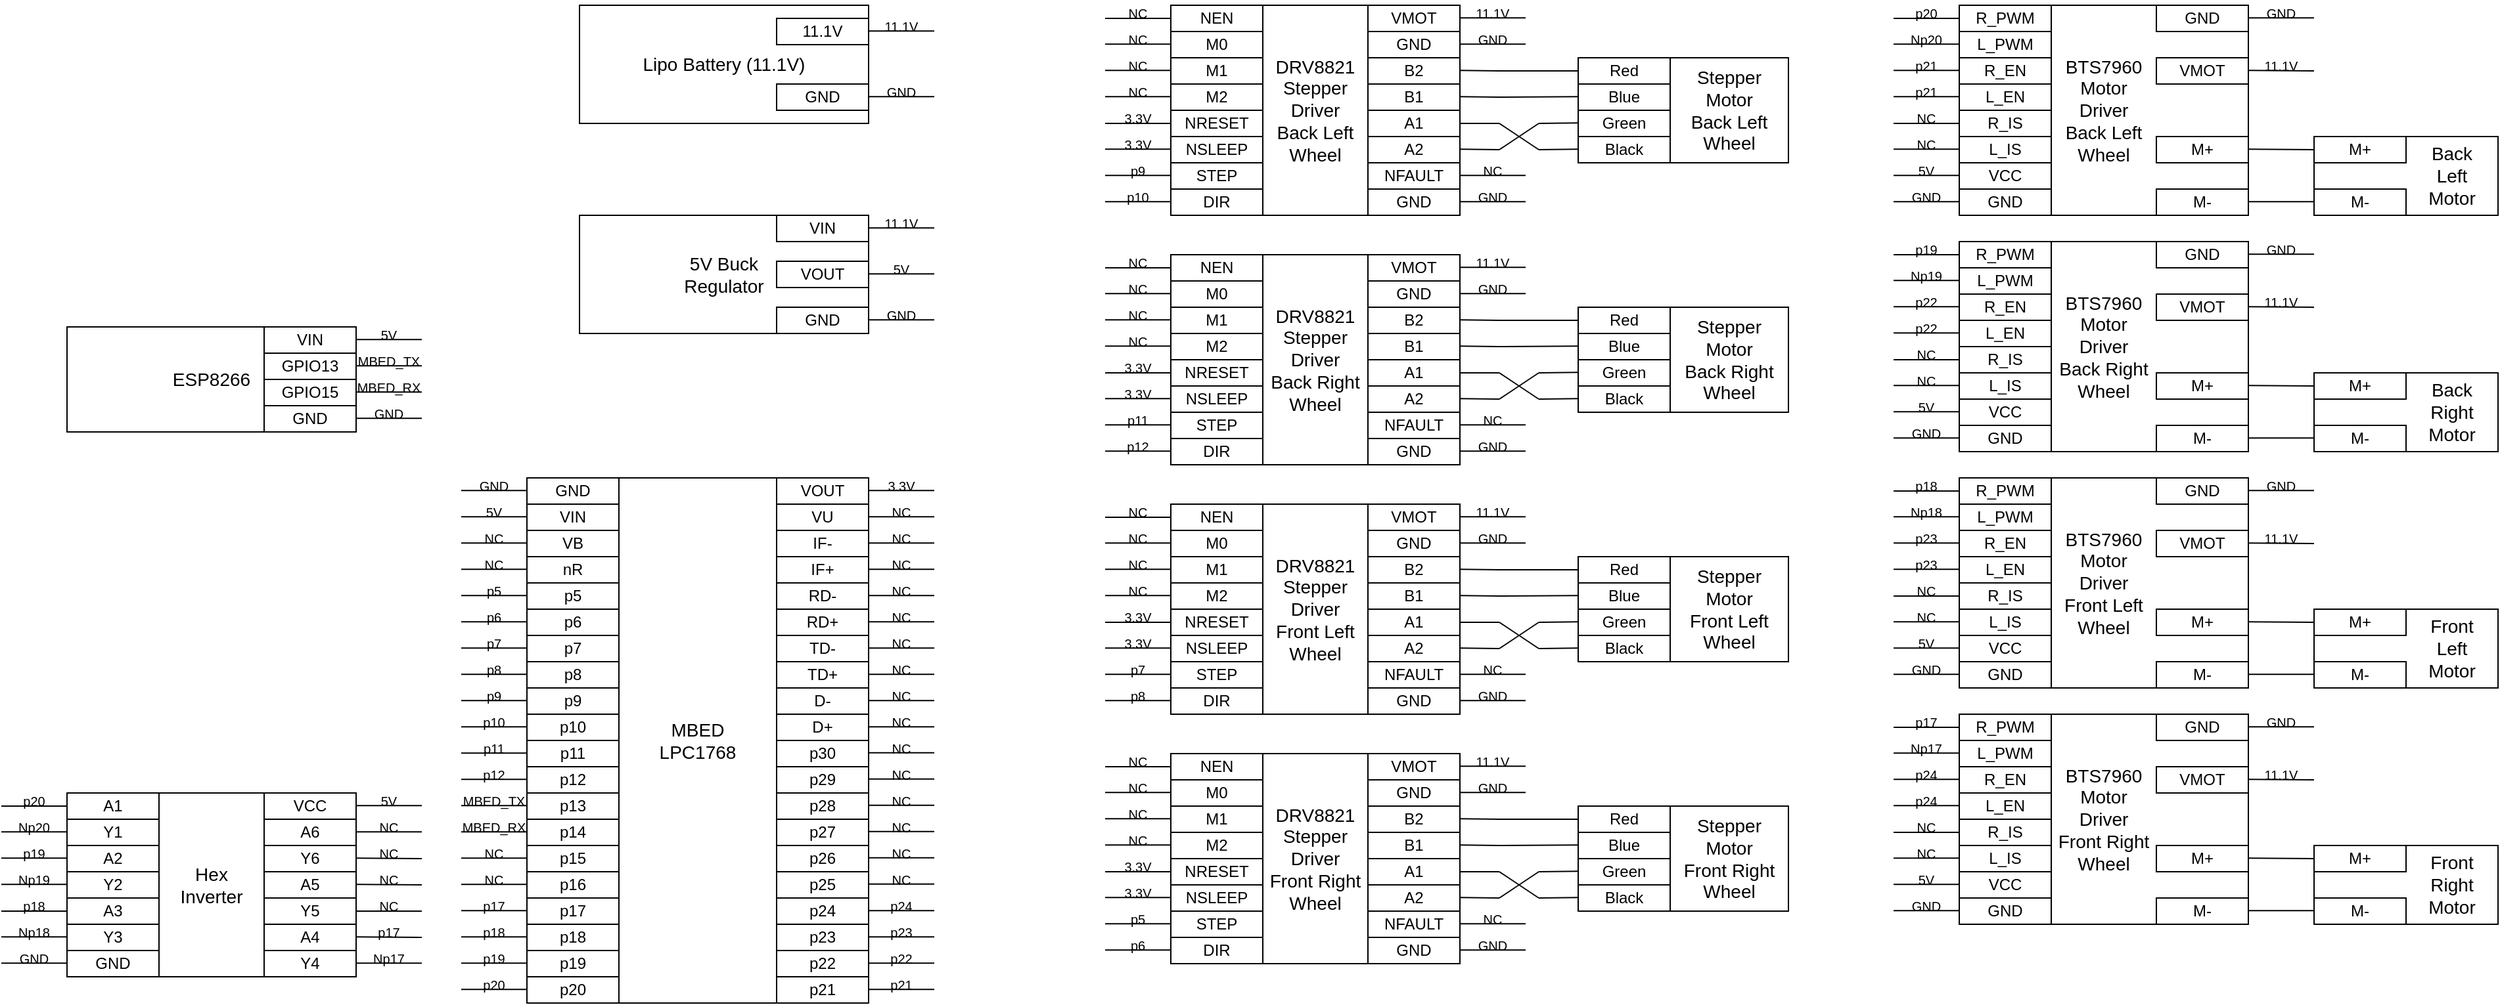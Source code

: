 <mxfile version="16.5.1" type="device"><diagram id="qdQjiIj_fuVo5vbvTD1K" name="Page-1"><mxGraphModel dx="2204" dy="2114" grid="1" gridSize="10" guides="1" tooltips="1" connect="1" arrows="1" fold="1" page="0" pageScale="1" pageWidth="1100" pageHeight="850" math="0" shadow="0"><root><mxCell id="0"/><mxCell id="1" parent="0"/><mxCell id="_LcD2rTtrtNITOXvvwNb-1" value="&lt;font style=&quot;font-size: 14px&quot;&gt;MBED&lt;br&gt;LPC1768&lt;br&gt;&lt;/font&gt;" style="rounded=0;whiteSpace=wrap;html=1;" parent="1" vertex="1"><mxGeometry x="460" y="240" width="260" height="400" as="geometry"/></mxCell><mxCell id="_LcD2rTtrtNITOXvvwNb-2" value="GND" style="rounded=0;whiteSpace=wrap;html=1;" parent="1" vertex="1"><mxGeometry x="460" y="240" width="70" height="20" as="geometry"/></mxCell><mxCell id="_LcD2rTtrtNITOXvvwNb-3" value="VIN" style="rounded=0;whiteSpace=wrap;html=1;" parent="1" vertex="1"><mxGeometry x="460" y="260" width="70" height="20" as="geometry"/></mxCell><mxCell id="_LcD2rTtrtNITOXvvwNb-4" value="VB" style="rounded=0;whiteSpace=wrap;html=1;" parent="1" vertex="1"><mxGeometry x="460" y="280" width="70" height="20" as="geometry"/></mxCell><mxCell id="_LcD2rTtrtNITOXvvwNb-5" value="nR" style="rounded=0;whiteSpace=wrap;html=1;" parent="1" vertex="1"><mxGeometry x="460" y="300" width="70" height="20" as="geometry"/></mxCell><mxCell id="_LcD2rTtrtNITOXvvwNb-6" value="IF-" style="rounded=0;whiteSpace=wrap;html=1;" parent="1" vertex="1"><mxGeometry x="650" y="280" width="70" height="20" as="geometry"/></mxCell><mxCell id="_LcD2rTtrtNITOXvvwNb-7" value="VU" style="rounded=0;whiteSpace=wrap;html=1;" parent="1" vertex="1"><mxGeometry x="650" y="260" width="70" height="20" as="geometry"/></mxCell><mxCell id="_LcD2rTtrtNITOXvvwNb-8" value="VOUT" style="rounded=0;whiteSpace=wrap;html=1;" parent="1" vertex="1"><mxGeometry x="650" y="240" width="70" height="20" as="geometry"/></mxCell><mxCell id="_LcD2rTtrtNITOXvvwNb-9" value="p7" style="rounded=0;whiteSpace=wrap;html=1;" parent="1" vertex="1"><mxGeometry x="460" y="360" width="70" height="20" as="geometry"/></mxCell><mxCell id="_LcD2rTtrtNITOXvvwNb-10" value="p6" style="rounded=0;whiteSpace=wrap;html=1;" parent="1" vertex="1"><mxGeometry x="460" y="340" width="70" height="20" as="geometry"/></mxCell><mxCell id="_LcD2rTtrtNITOXvvwNb-11" value="p5" style="rounded=0;whiteSpace=wrap;html=1;" parent="1" vertex="1"><mxGeometry x="460" y="320" width="70" height="20" as="geometry"/></mxCell><mxCell id="_LcD2rTtrtNITOXvvwNb-13" value="&lt;font style=&quot;font-size: 14px&quot;&gt;Lipo Battery (11.1V)&lt;/font&gt;" style="rounded=0;whiteSpace=wrap;html=1;strokeColor=default;" parent="1" vertex="1"><mxGeometry x="500" y="-120" width="220" height="90" as="geometry"/></mxCell><mxCell id="_LcD2rTtrtNITOXvvwNb-14" value="GND" style="rounded=0;whiteSpace=wrap;html=1;" parent="1" vertex="1"><mxGeometry x="650" y="-60" width="70" height="20" as="geometry"/></mxCell><mxCell id="_LcD2rTtrtNITOXvvwNb-15" value="11.1V" style="rounded=0;whiteSpace=wrap;html=1;" parent="1" vertex="1"><mxGeometry x="650" y="-110" width="70" height="20" as="geometry"/></mxCell><mxCell id="_LcD2rTtrtNITOXvvwNb-16" value="IF+" style="rounded=0;whiteSpace=wrap;html=1;" parent="1" vertex="1"><mxGeometry x="650" y="300" width="70" height="20" as="geometry"/></mxCell><mxCell id="_LcD2rTtrtNITOXvvwNb-17" value="RD-" style="rounded=0;whiteSpace=wrap;html=1;" parent="1" vertex="1"><mxGeometry x="650" y="320" width="70" height="20" as="geometry"/></mxCell><mxCell id="_LcD2rTtrtNITOXvvwNb-18" value="p9" style="rounded=0;whiteSpace=wrap;html=1;" parent="1" vertex="1"><mxGeometry x="460" y="400" width="70" height="20" as="geometry"/></mxCell><mxCell id="_LcD2rTtrtNITOXvvwNb-19" value="p10" style="rounded=0;whiteSpace=wrap;html=1;" parent="1" vertex="1"><mxGeometry x="460" y="420" width="70" height="20" as="geometry"/></mxCell><mxCell id="_LcD2rTtrtNITOXvvwNb-20" value="p11" style="rounded=0;whiteSpace=wrap;html=1;" parent="1" vertex="1"><mxGeometry x="460" y="440" width="70" height="20" as="geometry"/></mxCell><mxCell id="_LcD2rTtrtNITOXvvwNb-21" value="p8" style="rounded=0;whiteSpace=wrap;html=1;" parent="1" vertex="1"><mxGeometry x="460" y="380" width="70" height="20" as="geometry"/></mxCell><mxCell id="_LcD2rTtrtNITOXvvwNb-22" value="p16" style="rounded=0;whiteSpace=wrap;html=1;" parent="1" vertex="1"><mxGeometry x="460" y="540" width="70" height="20" as="geometry"/></mxCell><mxCell id="_LcD2rTtrtNITOXvvwNb-23" value="p15" style="rounded=0;whiteSpace=wrap;html=1;" parent="1" vertex="1"><mxGeometry x="460" y="520" width="70" height="20" as="geometry"/></mxCell><mxCell id="_LcD2rTtrtNITOXvvwNb-24" value="p12" style="rounded=0;whiteSpace=wrap;html=1;" parent="1" vertex="1"><mxGeometry x="460" y="460" width="70" height="20" as="geometry"/></mxCell><mxCell id="_LcD2rTtrtNITOXvvwNb-25" value="p14" style="rounded=0;whiteSpace=wrap;html=1;" parent="1" vertex="1"><mxGeometry x="460" y="500" width="70" height="20" as="geometry"/></mxCell><mxCell id="_LcD2rTtrtNITOXvvwNb-26" value="p13" style="rounded=0;whiteSpace=wrap;html=1;" parent="1" vertex="1"><mxGeometry x="460" y="480" width="70" height="20" as="geometry"/></mxCell><mxCell id="_LcD2rTtrtNITOXvvwNb-27" value="p20" style="rounded=0;whiteSpace=wrap;html=1;" parent="1" vertex="1"><mxGeometry x="460" y="620" width="70" height="20" as="geometry"/></mxCell><mxCell id="_LcD2rTtrtNITOXvvwNb-28" value="p19" style="rounded=0;whiteSpace=wrap;html=1;" parent="1" vertex="1"><mxGeometry x="460" y="600" width="70" height="20" as="geometry"/></mxCell><mxCell id="_LcD2rTtrtNITOXvvwNb-29" value="p18" style="rounded=0;whiteSpace=wrap;html=1;" parent="1" vertex="1"><mxGeometry x="460" y="580" width="70" height="20" as="geometry"/></mxCell><mxCell id="_LcD2rTtrtNITOXvvwNb-30" value="p17" style="rounded=0;whiteSpace=wrap;html=1;" parent="1" vertex="1"><mxGeometry x="460" y="560" width="70" height="20" as="geometry"/></mxCell><mxCell id="_LcD2rTtrtNITOXvvwNb-31" value="TD+" style="rounded=0;whiteSpace=wrap;html=1;" parent="1" vertex="1"><mxGeometry x="650" y="380" width="70" height="20" as="geometry"/></mxCell><mxCell id="_LcD2rTtrtNITOXvvwNb-32" value="TD-" style="rounded=0;whiteSpace=wrap;html=1;" parent="1" vertex="1"><mxGeometry x="650" y="360" width="70" height="20" as="geometry"/></mxCell><mxCell id="_LcD2rTtrtNITOXvvwNb-33" value="RD+" style="rounded=0;whiteSpace=wrap;html=1;" parent="1" vertex="1"><mxGeometry x="650" y="340" width="70" height="20" as="geometry"/></mxCell><mxCell id="_LcD2rTtrtNITOXvvwNb-34" value="D-" style="rounded=0;whiteSpace=wrap;html=1;" parent="1" vertex="1"><mxGeometry x="650" y="400" width="70" height="20" as="geometry"/></mxCell><mxCell id="_LcD2rTtrtNITOXvvwNb-35" value="D+" style="rounded=0;whiteSpace=wrap;html=1;" parent="1" vertex="1"><mxGeometry x="650" y="420" width="70" height="20" as="geometry"/></mxCell><mxCell id="_LcD2rTtrtNITOXvvwNb-36" value="p28" style="rounded=0;whiteSpace=wrap;html=1;" parent="1" vertex="1"><mxGeometry x="650" y="480" width="70" height="20" as="geometry"/></mxCell><mxCell id="_LcD2rTtrtNITOXvvwNb-37" value="p29" style="rounded=0;whiteSpace=wrap;html=1;" parent="1" vertex="1"><mxGeometry x="650" y="460" width="70" height="20" as="geometry"/></mxCell><mxCell id="_LcD2rTtrtNITOXvvwNb-38" value="p30" style="rounded=0;whiteSpace=wrap;html=1;" parent="1" vertex="1"><mxGeometry x="650" y="440" width="70" height="20" as="geometry"/></mxCell><mxCell id="_LcD2rTtrtNITOXvvwNb-39" value="p27" style="rounded=0;whiteSpace=wrap;html=1;" parent="1" vertex="1"><mxGeometry x="650" y="500" width="70" height="20" as="geometry"/></mxCell><mxCell id="_LcD2rTtrtNITOXvvwNb-40" value="p26" style="rounded=0;whiteSpace=wrap;html=1;" parent="1" vertex="1"><mxGeometry x="650" y="520" width="70" height="20" as="geometry"/></mxCell><mxCell id="_LcD2rTtrtNITOXvvwNb-41" value="p23" style="rounded=0;whiteSpace=wrap;html=1;" parent="1" vertex="1"><mxGeometry x="650" y="580" width="70" height="20" as="geometry"/></mxCell><mxCell id="_LcD2rTtrtNITOXvvwNb-42" value="p24" style="rounded=0;whiteSpace=wrap;html=1;" parent="1" vertex="1"><mxGeometry x="650" y="560" width="70" height="20" as="geometry"/></mxCell><mxCell id="_LcD2rTtrtNITOXvvwNb-43" value="p25" style="rounded=0;whiteSpace=wrap;html=1;" parent="1" vertex="1"><mxGeometry x="650" y="540" width="70" height="20" as="geometry"/></mxCell><mxCell id="_LcD2rTtrtNITOXvvwNb-44" value="p22" style="rounded=0;whiteSpace=wrap;html=1;" parent="1" vertex="1"><mxGeometry x="650" y="600" width="70" height="20" as="geometry"/></mxCell><mxCell id="_LcD2rTtrtNITOXvvwNb-45" value="p21" style="rounded=0;whiteSpace=wrap;html=1;" parent="1" vertex="1"><mxGeometry x="650" y="620" width="70" height="20" as="geometry"/></mxCell><mxCell id="_LcD2rTtrtNITOXvvwNb-46" value="&lt;font style=&quot;font-size: 14px&quot;&gt;5V Buck&lt;br&gt;Regulator&lt;br&gt;&lt;/font&gt;" style="rounded=0;whiteSpace=wrap;html=1;strokeColor=default;" parent="1" vertex="1"><mxGeometry x="500" y="40" width="220" height="90" as="geometry"/></mxCell><mxCell id="_LcD2rTtrtNITOXvvwNb-47" value="GND" style="rounded=0;whiteSpace=wrap;html=1;" parent="1" vertex="1"><mxGeometry x="650" y="110" width="70" height="20" as="geometry"/></mxCell><mxCell id="_LcD2rTtrtNITOXvvwNb-48" value="VIN" style="rounded=0;whiteSpace=wrap;html=1;" parent="1" vertex="1"><mxGeometry x="650" y="40" width="70" height="20" as="geometry"/></mxCell><mxCell id="_LcD2rTtrtNITOXvvwNb-49" value="VOUT" style="rounded=0;whiteSpace=wrap;html=1;" parent="1" vertex="1"><mxGeometry x="650" y="75" width="70" height="20" as="geometry"/></mxCell><mxCell id="_LcD2rTtrtNITOXvvwNb-51" value="&lt;font style=&quot;font-size: 14px&quot;&gt;DRV8821&lt;br&gt;Stepper&lt;br&gt;Driver&lt;br&gt;Back Left&lt;br&gt;Wheel&lt;br&gt;&lt;/font&gt;" style="rounded=0;whiteSpace=wrap;html=1;strokeColor=default;" parent="1" vertex="1"><mxGeometry x="950" y="-120" width="220" height="160" as="geometry"/></mxCell><mxCell id="_LcD2rTtrtNITOXvvwNb-52" value="GND" style="rounded=0;whiteSpace=wrap;html=1;" parent="1" vertex="1"><mxGeometry x="1100" y="20" width="70" height="20" as="geometry"/></mxCell><mxCell id="_LcD2rTtrtNITOXvvwNb-53" value="VMOT" style="rounded=0;whiteSpace=wrap;html=1;" parent="1" vertex="1"><mxGeometry x="1100" y="-120" width="70" height="20" as="geometry"/></mxCell><mxCell id="_LcD2rTtrtNITOXvvwNb-55" value="NEN" style="rounded=0;whiteSpace=wrap;html=1;" parent="1" vertex="1"><mxGeometry x="950" y="-120" width="70" height="20" as="geometry"/></mxCell><mxCell id="_LcD2rTtrtNITOXvvwNb-57" value="M2" style="rounded=0;whiteSpace=wrap;html=1;" parent="1" vertex="1"><mxGeometry x="950" y="-60" width="70" height="20" as="geometry"/></mxCell><mxCell id="_LcD2rTtrtNITOXvvwNb-58" value="M1" style="rounded=0;whiteSpace=wrap;html=1;" parent="1" vertex="1"><mxGeometry x="950" y="-80" width="70" height="20" as="geometry"/></mxCell><mxCell id="_LcD2rTtrtNITOXvvwNb-59" value="M0" style="rounded=0;whiteSpace=wrap;html=1;" parent="1" vertex="1"><mxGeometry x="950" y="-100" width="70" height="20" as="geometry"/></mxCell><mxCell id="_LcD2rTtrtNITOXvvwNb-60" value="NRESET" style="rounded=0;whiteSpace=wrap;html=1;" parent="1" vertex="1"><mxGeometry x="950" y="-40" width="70" height="20" as="geometry"/></mxCell><mxCell id="_LcD2rTtrtNITOXvvwNb-61" value="DIR" style="rounded=0;whiteSpace=wrap;html=1;" parent="1" vertex="1"><mxGeometry x="950" y="20" width="70" height="20" as="geometry"/></mxCell><mxCell id="_LcD2rTtrtNITOXvvwNb-62" value="STEP" style="rounded=0;whiteSpace=wrap;html=1;" parent="1" vertex="1"><mxGeometry x="950" width="70" height="20" as="geometry"/></mxCell><mxCell id="_LcD2rTtrtNITOXvvwNb-63" value="NSLEEP" style="rounded=0;whiteSpace=wrap;html=1;" parent="1" vertex="1"><mxGeometry x="950" y="-20" width="70" height="20" as="geometry"/></mxCell><mxCell id="_LcD2rTtrtNITOXvvwNb-64" value="GND" style="rounded=0;whiteSpace=wrap;html=1;" parent="1" vertex="1"><mxGeometry x="1100" y="-100" width="70" height="20" as="geometry"/></mxCell><mxCell id="_LcD2rTtrtNITOXvvwNb-65" value="A1" style="rounded=0;whiteSpace=wrap;html=1;" parent="1" vertex="1"><mxGeometry x="1100" y="-40" width="70" height="20" as="geometry"/></mxCell><mxCell id="_LcD2rTtrtNITOXvvwNb-66" value="B1" style="rounded=0;whiteSpace=wrap;html=1;" parent="1" vertex="1"><mxGeometry x="1100" y="-60" width="70" height="20" as="geometry"/></mxCell><mxCell id="_LcD2rTtrtNITOXvvwNb-67" value="B2" style="rounded=0;whiteSpace=wrap;html=1;" parent="1" vertex="1"><mxGeometry x="1100" y="-80" width="70" height="20" as="geometry"/></mxCell><mxCell id="_LcD2rTtrtNITOXvvwNb-68" value="A2" style="rounded=0;whiteSpace=wrap;html=1;" parent="1" vertex="1"><mxGeometry x="1100" y="-20" width="70" height="20" as="geometry"/></mxCell><mxCell id="_LcD2rTtrtNITOXvvwNb-69" value="NFAULT" style="rounded=0;whiteSpace=wrap;html=1;" parent="1" vertex="1"><mxGeometry x="1100" width="70" height="20" as="geometry"/></mxCell><mxCell id="_LcD2rTtrtNITOXvvwNb-70" value="" style="endArrow=none;html=1;rounded=0;fontSize=14;exitX=0;exitY=0.5;exitDx=0;exitDy=0;" parent="1" source="_LcD2rTtrtNITOXvvwNb-55" edge="1"><mxGeometry width="50" height="50" relative="1" as="geometry"><mxPoint x="930" y="-70" as="sourcePoint"/><mxPoint x="900" y="-110" as="targetPoint"/></mxGeometry></mxCell><mxCell id="_LcD2rTtrtNITOXvvwNb-71" value="" style="endArrow=none;html=1;rounded=0;fontSize=14;exitX=0;exitY=0.5;exitDx=0;exitDy=0;" parent="1" edge="1"><mxGeometry width="50" height="50" relative="1" as="geometry"><mxPoint x="950" y="-90.34" as="sourcePoint"/><mxPoint x="900" y="-90.34" as="targetPoint"/></mxGeometry></mxCell><mxCell id="_LcD2rTtrtNITOXvvwNb-72" value="" style="endArrow=none;html=1;rounded=0;fontSize=14;exitX=0;exitY=0.5;exitDx=0;exitDy=0;" parent="1" edge="1"><mxGeometry width="50" height="50" relative="1" as="geometry"><mxPoint x="950" y="-70.34" as="sourcePoint"/><mxPoint x="900" y="-70.34" as="targetPoint"/></mxGeometry></mxCell><mxCell id="_LcD2rTtrtNITOXvvwNb-73" value="" style="endArrow=none;html=1;rounded=0;fontSize=14;exitX=0;exitY=0.5;exitDx=0;exitDy=0;" parent="1" edge="1"><mxGeometry width="50" height="50" relative="1" as="geometry"><mxPoint x="950" y="-50.34" as="sourcePoint"/><mxPoint x="900" y="-50.34" as="targetPoint"/></mxGeometry></mxCell><mxCell id="_LcD2rTtrtNITOXvvwNb-76" value="" style="endArrow=none;html=1;rounded=0;fontSize=14;exitX=0;exitY=0.5;exitDx=0;exitDy=0;" parent="1" edge="1"><mxGeometry width="50" height="50" relative="1" as="geometry"><mxPoint x="1220" y="-110.34" as="sourcePoint"/><mxPoint x="1170" y="-110.34" as="targetPoint"/></mxGeometry></mxCell><mxCell id="_LcD2rTtrtNITOXvvwNb-77" value="" style="endArrow=none;html=1;rounded=0;fontSize=14;exitX=0;exitY=0.5;exitDx=0;exitDy=0;" parent="1" edge="1"><mxGeometry width="50" height="50" relative="1" as="geometry"><mxPoint x="1220" y="-90.34" as="sourcePoint"/><mxPoint x="1170" y="-90.34" as="targetPoint"/></mxGeometry></mxCell><mxCell id="_LcD2rTtrtNITOXvvwNb-78" value="" style="endArrow=none;html=1;rounded=0;fontSize=14;" parent="1" edge="1"><mxGeometry width="50" height="50" relative="1" as="geometry"><mxPoint x="1200" y="-50" as="sourcePoint"/><mxPoint x="1170" y="-50.34" as="targetPoint"/></mxGeometry></mxCell><mxCell id="_LcD2rTtrtNITOXvvwNb-79" value="" style="endArrow=none;html=1;rounded=0;fontSize=14;" parent="1" edge="1"><mxGeometry width="50" height="50" relative="1" as="geometry"><mxPoint x="1200" y="-70" as="sourcePoint"/><mxPoint x="1170" y="-70.34" as="targetPoint"/></mxGeometry></mxCell><mxCell id="_LcD2rTtrtNITOXvvwNb-80" value="" style="endArrow=none;html=1;rounded=0;fontSize=14;" parent="1" edge="1"><mxGeometry width="50" height="50" relative="1" as="geometry"><mxPoint x="1200" y="-10" as="sourcePoint"/><mxPoint x="1170" y="-10.34" as="targetPoint"/></mxGeometry></mxCell><mxCell id="_LcD2rTtrtNITOXvvwNb-81" value="" style="endArrow=none;html=1;rounded=0;fontSize=14;" parent="1" edge="1"><mxGeometry width="50" height="50" relative="1" as="geometry"><mxPoint x="1200" y="-30" as="sourcePoint"/><mxPoint x="1170" y="-30.0" as="targetPoint"/></mxGeometry></mxCell><mxCell id="_LcD2rTtrtNITOXvvwNb-82" value="" style="endArrow=none;html=1;rounded=0;fontSize=14;exitX=0;exitY=0.5;exitDx=0;exitDy=0;" parent="1" edge="1"><mxGeometry width="50" height="50" relative="1" as="geometry"><mxPoint x="1220" y="29.66" as="sourcePoint"/><mxPoint x="1170" y="29.66" as="targetPoint"/></mxGeometry></mxCell><mxCell id="_LcD2rTtrtNITOXvvwNb-83" value="" style="endArrow=none;html=1;rounded=0;fontSize=14;exitX=0;exitY=0.5;exitDx=0;exitDy=0;" parent="1" edge="1"><mxGeometry width="50" height="50" relative="1" as="geometry"><mxPoint x="1220" y="9.66" as="sourcePoint"/><mxPoint x="1170" y="9.66" as="targetPoint"/></mxGeometry></mxCell><mxCell id="_LcD2rTtrtNITOXvvwNb-84" value="" style="endArrow=none;html=1;rounded=0;fontSize=14;exitX=0;exitY=0.5;exitDx=0;exitDy=0;" parent="1" edge="1"><mxGeometry width="50" height="50" relative="1" as="geometry"><mxPoint x="950" y="-30.0" as="sourcePoint"/><mxPoint x="900" y="-30.0" as="targetPoint"/></mxGeometry></mxCell><mxCell id="_LcD2rTtrtNITOXvvwNb-85" value="" style="endArrow=none;html=1;rounded=0;fontSize=14;exitX=0;exitY=0.5;exitDx=0;exitDy=0;" parent="1" edge="1"><mxGeometry width="50" height="50" relative="1" as="geometry"><mxPoint x="950" y="-10.34" as="sourcePoint"/><mxPoint x="900" y="-10.34" as="targetPoint"/></mxGeometry></mxCell><mxCell id="_LcD2rTtrtNITOXvvwNb-86" value="" style="endArrow=none;html=1;rounded=0;fontSize=14;exitX=0;exitY=0.5;exitDx=0;exitDy=0;" parent="1" edge="1"><mxGeometry width="50" height="50" relative="1" as="geometry"><mxPoint x="950" y="9.66" as="sourcePoint"/><mxPoint x="900" y="9.66" as="targetPoint"/></mxGeometry></mxCell><mxCell id="_LcD2rTtrtNITOXvvwNb-87" value="" style="endArrow=none;html=1;rounded=0;fontSize=14;exitX=0;exitY=0.5;exitDx=0;exitDy=0;" parent="1" edge="1"><mxGeometry width="50" height="50" relative="1" as="geometry"><mxPoint x="950" y="29.66" as="sourcePoint"/><mxPoint x="900" y="29.66" as="targetPoint"/></mxGeometry></mxCell><mxCell id="_LcD2rTtrtNITOXvvwNb-96" value="&lt;font style=&quot;font-size: 10px&quot;&gt;NC&lt;br&gt;&lt;/font&gt;" style="text;html=1;strokeColor=none;fillColor=none;align=center;verticalAlign=middle;whiteSpace=wrap;rounded=0;fontSize=14;" parent="1" vertex="1"><mxGeometry x="900" y="-120" width="50" height="10" as="geometry"/></mxCell><mxCell id="_LcD2rTtrtNITOXvvwNb-97" value="&lt;font style=&quot;font-size: 10px&quot;&gt;NC&lt;br&gt;&lt;/font&gt;" style="text;html=1;strokeColor=none;fillColor=none;align=center;verticalAlign=middle;whiteSpace=wrap;rounded=0;fontSize=14;" parent="1" vertex="1"><mxGeometry x="900" y="-100" width="50" height="10" as="geometry"/></mxCell><mxCell id="_LcD2rTtrtNITOXvvwNb-100" value="&lt;font style=&quot;font-size: 10px&quot;&gt;NC&lt;br&gt;&lt;/font&gt;" style="text;html=1;strokeColor=none;fillColor=none;align=center;verticalAlign=middle;whiteSpace=wrap;rounded=0;fontSize=14;" parent="1" vertex="1"><mxGeometry x="900" y="-80" width="50" height="10" as="geometry"/></mxCell><mxCell id="_LcD2rTtrtNITOXvvwNb-102" value="&lt;font style=&quot;font-size: 10px&quot;&gt;NC&lt;br&gt;&lt;/font&gt;" style="text;html=1;strokeColor=none;fillColor=none;align=center;verticalAlign=middle;whiteSpace=wrap;rounded=0;fontSize=14;" parent="1" vertex="1"><mxGeometry x="900" y="-60" width="50" height="10" as="geometry"/></mxCell><mxCell id="_LcD2rTtrtNITOXvvwNb-105" value="&lt;font style=&quot;font-size: 10px&quot;&gt;3.3V&lt;br&gt;&lt;/font&gt;" style="text;html=1;strokeColor=none;fillColor=none;align=center;verticalAlign=middle;whiteSpace=wrap;rounded=0;fontSize=14;" parent="1" vertex="1"><mxGeometry x="900" y="-40" width="50" height="10" as="geometry"/></mxCell><mxCell id="_LcD2rTtrtNITOXvvwNb-106" value="&lt;font style=&quot;font-size: 10px&quot;&gt;3.3V&lt;br&gt;&lt;/font&gt;" style="text;html=1;strokeColor=none;fillColor=none;align=center;verticalAlign=middle;whiteSpace=wrap;rounded=0;fontSize=14;" parent="1" vertex="1"><mxGeometry x="900" y="-20" width="50" height="10" as="geometry"/></mxCell><mxCell id="_LcD2rTtrtNITOXvvwNb-107" value="&lt;font style=&quot;font-size: 10px&quot;&gt;p9&lt;br&gt;&lt;/font&gt;" style="text;html=1;strokeColor=none;fillColor=none;align=center;verticalAlign=middle;whiteSpace=wrap;rounded=0;fontSize=14;" parent="1" vertex="1"><mxGeometry x="900" width="50" height="10" as="geometry"/></mxCell><mxCell id="_LcD2rTtrtNITOXvvwNb-108" value="&lt;font style=&quot;font-size: 10px&quot;&gt;p10&lt;br&gt;&lt;/font&gt;" style="text;html=1;strokeColor=none;fillColor=none;align=center;verticalAlign=middle;whiteSpace=wrap;rounded=0;fontSize=14;" parent="1" vertex="1"><mxGeometry x="900" y="20" width="50" height="10" as="geometry"/></mxCell><mxCell id="_LcD2rTtrtNITOXvvwNb-109" value="&lt;font style=&quot;font-size: 10px&quot;&gt;11.1V&lt;br&gt;&lt;/font&gt;" style="text;html=1;strokeColor=none;fillColor=none;align=center;verticalAlign=middle;whiteSpace=wrap;rounded=0;fontSize=14;" parent="1" vertex="1"><mxGeometry x="1170" y="-120" width="50" height="10" as="geometry"/></mxCell><mxCell id="_LcD2rTtrtNITOXvvwNb-110" value="&lt;font style=&quot;font-size: 10px&quot;&gt;GND&lt;br&gt;&lt;/font&gt;" style="text;html=1;strokeColor=none;fillColor=none;align=center;verticalAlign=middle;whiteSpace=wrap;rounded=0;fontSize=14;" parent="1" vertex="1"><mxGeometry x="1170" y="-100" width="50" height="10" as="geometry"/></mxCell><mxCell id="_LcD2rTtrtNITOXvvwNb-115" value="&lt;font style=&quot;font-size: 10px&quot;&gt;NC&lt;br&gt;&lt;/font&gt;" style="text;html=1;strokeColor=none;fillColor=none;align=center;verticalAlign=middle;whiteSpace=wrap;rounded=0;fontSize=14;" parent="1" vertex="1"><mxGeometry x="1170" width="50" height="10" as="geometry"/></mxCell><mxCell id="_LcD2rTtrtNITOXvvwNb-116" value="&lt;font style=&quot;font-size: 10px&quot;&gt;GND&lt;br&gt;&lt;/font&gt;" style="text;html=1;strokeColor=none;fillColor=none;align=center;verticalAlign=middle;whiteSpace=wrap;rounded=0;fontSize=14;" parent="1" vertex="1"><mxGeometry x="1170" y="20" width="50" height="10" as="geometry"/></mxCell><mxCell id="_LcD2rTtrtNITOXvvwNb-117" value="" style="rounded=0;whiteSpace=wrap;html=1;fontSize=10;strokeColor=default;" parent="1" vertex="1"><mxGeometry x="1260" y="-80" width="160" height="80" as="geometry"/></mxCell><mxCell id="_LcD2rTtrtNITOXvvwNb-118" value="Red" style="rounded=0;whiteSpace=wrap;html=1;" parent="1" vertex="1"><mxGeometry x="1260" y="-80" width="70" height="20" as="geometry"/></mxCell><mxCell id="_LcD2rTtrtNITOXvvwNb-119" value="Black" style="rounded=0;whiteSpace=wrap;html=1;" parent="1" vertex="1"><mxGeometry x="1260" y="-20" width="70" height="20" as="geometry"/></mxCell><mxCell id="_LcD2rTtrtNITOXvvwNb-120" value="Green" style="rounded=0;whiteSpace=wrap;html=1;" parent="1" vertex="1"><mxGeometry x="1260" y="-40" width="70" height="20" as="geometry"/></mxCell><mxCell id="_LcD2rTtrtNITOXvvwNb-121" value="Blue" style="rounded=0;whiteSpace=wrap;html=1;" parent="1" vertex="1"><mxGeometry x="1260" y="-60" width="70" height="20" as="geometry"/></mxCell><mxCell id="_LcD2rTtrtNITOXvvwNb-122" value="" style="endArrow=none;html=1;rounded=0;fontSize=14;exitX=0;exitY=0.5;exitDx=0;exitDy=0;" parent="1" source="_LcD2rTtrtNITOXvvwNb-118" edge="1"><mxGeometry width="50" height="50" relative="1" as="geometry"><mxPoint x="1240" y="-30" as="sourcePoint"/><mxPoint x="1200" y="-70" as="targetPoint"/></mxGeometry></mxCell><mxCell id="_LcD2rTtrtNITOXvvwNb-123" value="" style="endArrow=none;html=1;rounded=0;fontSize=14;exitX=0;exitY=0.5;exitDx=0;exitDy=0;" parent="1" edge="1"><mxGeometry width="50" height="50" relative="1" as="geometry"><mxPoint x="1260" y="-50.34" as="sourcePoint"/><mxPoint x="1200" y="-50" as="targetPoint"/></mxGeometry></mxCell><mxCell id="_LcD2rTtrtNITOXvvwNb-124" value="" style="endArrow=none;html=1;rounded=0;fontSize=14;exitX=0;exitY=0.5;exitDx=0;exitDy=0;" parent="1" edge="1"><mxGeometry width="50" height="50" relative="1" as="geometry"><mxPoint x="1260" y="-30.34" as="sourcePoint"/><mxPoint x="1230" y="-30" as="targetPoint"/></mxGeometry></mxCell><mxCell id="_LcD2rTtrtNITOXvvwNb-125" value="" style="endArrow=none;html=1;rounded=0;fontSize=14;exitX=0;exitY=0.5;exitDx=0;exitDy=0;" parent="1" edge="1"><mxGeometry width="50" height="50" relative="1" as="geometry"><mxPoint x="1260" y="-10.34" as="sourcePoint"/><mxPoint x="1230" y="-10" as="targetPoint"/></mxGeometry></mxCell><mxCell id="_LcD2rTtrtNITOXvvwNb-130" value="&lt;font style=&quot;font-size: 14px&quot;&gt;Stepper Motor&lt;br&gt;Back Left&lt;br&gt;Wheel&lt;/font&gt;" style="text;html=1;strokeColor=none;fillColor=none;align=center;verticalAlign=middle;whiteSpace=wrap;rounded=0;fontSize=10;" parent="1" vertex="1"><mxGeometry x="1340" y="-55" width="70" height="30" as="geometry"/></mxCell><mxCell id="_LcD2rTtrtNITOXvvwNb-131" value="" style="endArrow=none;html=1;rounded=0;fontSize=14;" parent="1" edge="1"><mxGeometry width="50" height="50" relative="1" as="geometry"><mxPoint x="1200" y="-10" as="sourcePoint"/><mxPoint x="1230" y="-30" as="targetPoint"/></mxGeometry></mxCell><mxCell id="_LcD2rTtrtNITOXvvwNb-132" value="" style="endArrow=none;html=1;rounded=0;fontSize=14;" parent="1" edge="1"><mxGeometry width="50" height="50" relative="1" as="geometry"><mxPoint x="1200" y="-30" as="sourcePoint"/><mxPoint x="1230" y="-10" as="targetPoint"/></mxGeometry></mxCell><mxCell id="_LcD2rTtrtNITOXvvwNb-133" value="" style="endArrow=none;html=1;rounded=0;fontSize=14;exitX=0;exitY=0.5;exitDx=0;exitDy=0;" parent="1" edge="1"><mxGeometry width="50" height="50" relative="1" as="geometry"><mxPoint x="770" y="249.66" as="sourcePoint"/><mxPoint x="720" y="249.66" as="targetPoint"/></mxGeometry></mxCell><mxCell id="_LcD2rTtrtNITOXvvwNb-134" value="" style="endArrow=none;html=1;rounded=0;fontSize=14;exitX=0;exitY=0.5;exitDx=0;exitDy=0;" parent="1" edge="1"><mxGeometry width="50" height="50" relative="1" as="geometry"><mxPoint x="770" y="269.66" as="sourcePoint"/><mxPoint x="720" y="269.66" as="targetPoint"/></mxGeometry></mxCell><mxCell id="_LcD2rTtrtNITOXvvwNb-135" value="&lt;font style=&quot;font-size: 10px&quot;&gt;3.3V&lt;br&gt;&lt;/font&gt;" style="text;html=1;strokeColor=none;fillColor=none;align=center;verticalAlign=middle;whiteSpace=wrap;rounded=0;fontSize=14;" parent="1" vertex="1"><mxGeometry x="720" y="240" width="50" height="10" as="geometry"/></mxCell><mxCell id="_LcD2rTtrtNITOXvvwNb-136" value="&lt;font style=&quot;font-size: 10px&quot;&gt;NC&lt;br&gt;&lt;/font&gt;" style="text;html=1;strokeColor=none;fillColor=none;align=center;verticalAlign=middle;whiteSpace=wrap;rounded=0;fontSize=14;" parent="1" vertex="1"><mxGeometry x="720" y="260" width="50" height="10" as="geometry"/></mxCell><mxCell id="_LcD2rTtrtNITOXvvwNb-137" value="&lt;font style=&quot;font-size: 14px&quot;&gt;DRV8821&lt;br&gt;Stepper&lt;br&gt;Driver&lt;br&gt;Back Right&lt;br&gt;Wheel&lt;br&gt;&lt;/font&gt;" style="rounded=0;whiteSpace=wrap;html=1;strokeColor=default;" parent="1" vertex="1"><mxGeometry x="950" y="70" width="220" height="160" as="geometry"/></mxCell><mxCell id="_LcD2rTtrtNITOXvvwNb-138" value="GND" style="rounded=0;whiteSpace=wrap;html=1;" parent="1" vertex="1"><mxGeometry x="1100" y="210" width="70" height="20" as="geometry"/></mxCell><mxCell id="_LcD2rTtrtNITOXvvwNb-139" value="VMOT" style="rounded=0;whiteSpace=wrap;html=1;" parent="1" vertex="1"><mxGeometry x="1100" y="70" width="70" height="20" as="geometry"/></mxCell><mxCell id="_LcD2rTtrtNITOXvvwNb-140" value="NEN" style="rounded=0;whiteSpace=wrap;html=1;" parent="1" vertex="1"><mxGeometry x="950" y="70" width="70" height="20" as="geometry"/></mxCell><mxCell id="_LcD2rTtrtNITOXvvwNb-141" value="M2" style="rounded=0;whiteSpace=wrap;html=1;" parent="1" vertex="1"><mxGeometry x="950" y="130" width="70" height="20" as="geometry"/></mxCell><mxCell id="_LcD2rTtrtNITOXvvwNb-142" value="M1" style="rounded=0;whiteSpace=wrap;html=1;" parent="1" vertex="1"><mxGeometry x="950" y="110" width="70" height="20" as="geometry"/></mxCell><mxCell id="_LcD2rTtrtNITOXvvwNb-143" value="M0" style="rounded=0;whiteSpace=wrap;html=1;" parent="1" vertex="1"><mxGeometry x="950" y="90" width="70" height="20" as="geometry"/></mxCell><mxCell id="_LcD2rTtrtNITOXvvwNb-144" value="NRESET" style="rounded=0;whiteSpace=wrap;html=1;" parent="1" vertex="1"><mxGeometry x="950" y="150" width="70" height="20" as="geometry"/></mxCell><mxCell id="_LcD2rTtrtNITOXvvwNb-145" value="DIR" style="rounded=0;whiteSpace=wrap;html=1;" parent="1" vertex="1"><mxGeometry x="950" y="210" width="70" height="20" as="geometry"/></mxCell><mxCell id="_LcD2rTtrtNITOXvvwNb-146" value="STEP" style="rounded=0;whiteSpace=wrap;html=1;" parent="1" vertex="1"><mxGeometry x="950" y="190" width="70" height="20" as="geometry"/></mxCell><mxCell id="_LcD2rTtrtNITOXvvwNb-147" value="NSLEEP" style="rounded=0;whiteSpace=wrap;html=1;" parent="1" vertex="1"><mxGeometry x="950" y="170" width="70" height="20" as="geometry"/></mxCell><mxCell id="_LcD2rTtrtNITOXvvwNb-148" value="GND" style="rounded=0;whiteSpace=wrap;html=1;" parent="1" vertex="1"><mxGeometry x="1100" y="90" width="70" height="20" as="geometry"/></mxCell><mxCell id="_LcD2rTtrtNITOXvvwNb-149" value="A1" style="rounded=0;whiteSpace=wrap;html=1;" parent="1" vertex="1"><mxGeometry x="1100" y="150" width="70" height="20" as="geometry"/></mxCell><mxCell id="_LcD2rTtrtNITOXvvwNb-150" value="B1" style="rounded=0;whiteSpace=wrap;html=1;" parent="1" vertex="1"><mxGeometry x="1100" y="130" width="70" height="20" as="geometry"/></mxCell><mxCell id="_LcD2rTtrtNITOXvvwNb-151" value="B2" style="rounded=0;whiteSpace=wrap;html=1;" parent="1" vertex="1"><mxGeometry x="1100" y="110" width="70" height="20" as="geometry"/></mxCell><mxCell id="_LcD2rTtrtNITOXvvwNb-152" value="A2" style="rounded=0;whiteSpace=wrap;html=1;" parent="1" vertex="1"><mxGeometry x="1100" y="170" width="70" height="20" as="geometry"/></mxCell><mxCell id="_LcD2rTtrtNITOXvvwNb-153" value="NFAULT" style="rounded=0;whiteSpace=wrap;html=1;" parent="1" vertex="1"><mxGeometry x="1100" y="190" width="70" height="20" as="geometry"/></mxCell><mxCell id="_LcD2rTtrtNITOXvvwNb-154" value="" style="endArrow=none;html=1;rounded=0;fontSize=14;exitX=0;exitY=0.5;exitDx=0;exitDy=0;" parent="1" source="_LcD2rTtrtNITOXvvwNb-140" edge="1"><mxGeometry width="50" height="50" relative="1" as="geometry"><mxPoint x="930" y="120" as="sourcePoint"/><mxPoint x="900" y="80" as="targetPoint"/></mxGeometry></mxCell><mxCell id="_LcD2rTtrtNITOXvvwNb-155" value="" style="endArrow=none;html=1;rounded=0;fontSize=14;exitX=0;exitY=0.5;exitDx=0;exitDy=0;" parent="1" edge="1"><mxGeometry width="50" height="50" relative="1" as="geometry"><mxPoint x="950" y="99.66" as="sourcePoint"/><mxPoint x="900" y="99.66" as="targetPoint"/></mxGeometry></mxCell><mxCell id="_LcD2rTtrtNITOXvvwNb-156" value="" style="endArrow=none;html=1;rounded=0;fontSize=14;exitX=0;exitY=0.5;exitDx=0;exitDy=0;" parent="1" edge="1"><mxGeometry width="50" height="50" relative="1" as="geometry"><mxPoint x="950" y="119.66" as="sourcePoint"/><mxPoint x="900" y="119.66" as="targetPoint"/></mxGeometry></mxCell><mxCell id="_LcD2rTtrtNITOXvvwNb-157" value="" style="endArrow=none;html=1;rounded=0;fontSize=14;exitX=0;exitY=0.5;exitDx=0;exitDy=0;" parent="1" edge="1"><mxGeometry width="50" height="50" relative="1" as="geometry"><mxPoint x="950" y="139.66" as="sourcePoint"/><mxPoint x="900" y="139.66" as="targetPoint"/></mxGeometry></mxCell><mxCell id="_LcD2rTtrtNITOXvvwNb-158" value="" style="endArrow=none;html=1;rounded=0;fontSize=14;exitX=0;exitY=0.5;exitDx=0;exitDy=0;" parent="1" edge="1"><mxGeometry width="50" height="50" relative="1" as="geometry"><mxPoint x="1220" y="79.66" as="sourcePoint"/><mxPoint x="1170" y="79.66" as="targetPoint"/></mxGeometry></mxCell><mxCell id="_LcD2rTtrtNITOXvvwNb-159" value="" style="endArrow=none;html=1;rounded=0;fontSize=14;exitX=0;exitY=0.5;exitDx=0;exitDy=0;" parent="1" edge="1"><mxGeometry width="50" height="50" relative="1" as="geometry"><mxPoint x="1220" y="99.66" as="sourcePoint"/><mxPoint x="1170" y="99.66" as="targetPoint"/></mxGeometry></mxCell><mxCell id="_LcD2rTtrtNITOXvvwNb-160" value="" style="endArrow=none;html=1;rounded=0;fontSize=14;" parent="1" edge="1"><mxGeometry width="50" height="50" relative="1" as="geometry"><mxPoint x="1200" y="140" as="sourcePoint"/><mxPoint x="1170" y="139.66" as="targetPoint"/></mxGeometry></mxCell><mxCell id="_LcD2rTtrtNITOXvvwNb-161" value="" style="endArrow=none;html=1;rounded=0;fontSize=14;" parent="1" edge="1"><mxGeometry width="50" height="50" relative="1" as="geometry"><mxPoint x="1200" y="120" as="sourcePoint"/><mxPoint x="1170" y="119.66" as="targetPoint"/></mxGeometry></mxCell><mxCell id="_LcD2rTtrtNITOXvvwNb-162" value="" style="endArrow=none;html=1;rounded=0;fontSize=14;" parent="1" edge="1"><mxGeometry width="50" height="50" relative="1" as="geometry"><mxPoint x="1200" y="180" as="sourcePoint"/><mxPoint x="1170" y="179.66" as="targetPoint"/></mxGeometry></mxCell><mxCell id="_LcD2rTtrtNITOXvvwNb-163" value="" style="endArrow=none;html=1;rounded=0;fontSize=14;" parent="1" edge="1"><mxGeometry width="50" height="50" relative="1" as="geometry"><mxPoint x="1200" y="160" as="sourcePoint"/><mxPoint x="1170" y="160" as="targetPoint"/></mxGeometry></mxCell><mxCell id="_LcD2rTtrtNITOXvvwNb-164" value="" style="endArrow=none;html=1;rounded=0;fontSize=14;exitX=0;exitY=0.5;exitDx=0;exitDy=0;" parent="1" edge="1"><mxGeometry width="50" height="50" relative="1" as="geometry"><mxPoint x="1220" y="219.66" as="sourcePoint"/><mxPoint x="1170" y="219.66" as="targetPoint"/></mxGeometry></mxCell><mxCell id="_LcD2rTtrtNITOXvvwNb-165" value="" style="endArrow=none;html=1;rounded=0;fontSize=14;exitX=0;exitY=0.5;exitDx=0;exitDy=0;" parent="1" edge="1"><mxGeometry width="50" height="50" relative="1" as="geometry"><mxPoint x="1220" y="199.66" as="sourcePoint"/><mxPoint x="1170" y="199.66" as="targetPoint"/></mxGeometry></mxCell><mxCell id="_LcD2rTtrtNITOXvvwNb-166" value="" style="endArrow=none;html=1;rounded=0;fontSize=14;exitX=0;exitY=0.5;exitDx=0;exitDy=0;" parent="1" edge="1"><mxGeometry width="50" height="50" relative="1" as="geometry"><mxPoint x="950" y="160" as="sourcePoint"/><mxPoint x="900" y="160" as="targetPoint"/></mxGeometry></mxCell><mxCell id="_LcD2rTtrtNITOXvvwNb-167" value="" style="endArrow=none;html=1;rounded=0;fontSize=14;exitX=0;exitY=0.5;exitDx=0;exitDy=0;" parent="1" edge="1"><mxGeometry width="50" height="50" relative="1" as="geometry"><mxPoint x="950" y="179.66" as="sourcePoint"/><mxPoint x="900" y="179.66" as="targetPoint"/></mxGeometry></mxCell><mxCell id="_LcD2rTtrtNITOXvvwNb-168" value="" style="endArrow=none;html=1;rounded=0;fontSize=14;exitX=0;exitY=0.5;exitDx=0;exitDy=0;" parent="1" edge="1"><mxGeometry width="50" height="50" relative="1" as="geometry"><mxPoint x="950" y="199.66" as="sourcePoint"/><mxPoint x="900" y="199.66" as="targetPoint"/></mxGeometry></mxCell><mxCell id="_LcD2rTtrtNITOXvvwNb-169" value="" style="endArrow=none;html=1;rounded=0;fontSize=14;exitX=0;exitY=0.5;exitDx=0;exitDy=0;" parent="1" edge="1"><mxGeometry width="50" height="50" relative="1" as="geometry"><mxPoint x="950" y="219.66" as="sourcePoint"/><mxPoint x="900" y="219.66" as="targetPoint"/></mxGeometry></mxCell><mxCell id="_LcD2rTtrtNITOXvvwNb-170" value="&lt;font style=&quot;font-size: 10px&quot;&gt;NC&lt;br&gt;&lt;/font&gt;" style="text;html=1;strokeColor=none;fillColor=none;align=center;verticalAlign=middle;whiteSpace=wrap;rounded=0;fontSize=14;" parent="1" vertex="1"><mxGeometry x="900" y="70" width="50" height="10" as="geometry"/></mxCell><mxCell id="_LcD2rTtrtNITOXvvwNb-171" value="&lt;font style=&quot;font-size: 10px&quot;&gt;NC&lt;br&gt;&lt;/font&gt;" style="text;html=1;strokeColor=none;fillColor=none;align=center;verticalAlign=middle;whiteSpace=wrap;rounded=0;fontSize=14;" parent="1" vertex="1"><mxGeometry x="900" y="90" width="50" height="10" as="geometry"/></mxCell><mxCell id="_LcD2rTtrtNITOXvvwNb-172" value="&lt;font style=&quot;font-size: 10px&quot;&gt;NC&lt;br&gt;&lt;/font&gt;" style="text;html=1;strokeColor=none;fillColor=none;align=center;verticalAlign=middle;whiteSpace=wrap;rounded=0;fontSize=14;" parent="1" vertex="1"><mxGeometry x="900" y="110" width="50" height="10" as="geometry"/></mxCell><mxCell id="_LcD2rTtrtNITOXvvwNb-173" value="&lt;font style=&quot;font-size: 10px&quot;&gt;NC&lt;br&gt;&lt;/font&gt;" style="text;html=1;strokeColor=none;fillColor=none;align=center;verticalAlign=middle;whiteSpace=wrap;rounded=0;fontSize=14;" parent="1" vertex="1"><mxGeometry x="900" y="130" width="50" height="10" as="geometry"/></mxCell><mxCell id="_LcD2rTtrtNITOXvvwNb-174" value="&lt;font style=&quot;font-size: 10px&quot;&gt;3.3V&lt;br&gt;&lt;/font&gt;" style="text;html=1;strokeColor=none;fillColor=none;align=center;verticalAlign=middle;whiteSpace=wrap;rounded=0;fontSize=14;" parent="1" vertex="1"><mxGeometry x="900" y="150" width="50" height="10" as="geometry"/></mxCell><mxCell id="_LcD2rTtrtNITOXvvwNb-175" value="&lt;font style=&quot;font-size: 10px&quot;&gt;3.3V&lt;br&gt;&lt;/font&gt;" style="text;html=1;strokeColor=none;fillColor=none;align=center;verticalAlign=middle;whiteSpace=wrap;rounded=0;fontSize=14;" parent="1" vertex="1"><mxGeometry x="900" y="170" width="50" height="10" as="geometry"/></mxCell><mxCell id="_LcD2rTtrtNITOXvvwNb-176" value="&lt;font style=&quot;font-size: 10px&quot;&gt;p11&lt;br&gt;&lt;/font&gt;" style="text;html=1;strokeColor=none;fillColor=none;align=center;verticalAlign=middle;whiteSpace=wrap;rounded=0;fontSize=14;" parent="1" vertex="1"><mxGeometry x="900" y="190" width="50" height="10" as="geometry"/></mxCell><mxCell id="_LcD2rTtrtNITOXvvwNb-177" value="&lt;font style=&quot;font-size: 10px&quot;&gt;p12&lt;br&gt;&lt;/font&gt;" style="text;html=1;strokeColor=none;fillColor=none;align=center;verticalAlign=middle;whiteSpace=wrap;rounded=0;fontSize=14;" parent="1" vertex="1"><mxGeometry x="900" y="210" width="50" height="10" as="geometry"/></mxCell><mxCell id="_LcD2rTtrtNITOXvvwNb-178" value="&lt;font style=&quot;font-size: 10px&quot;&gt;11.1V&lt;br&gt;&lt;/font&gt;" style="text;html=1;strokeColor=none;fillColor=none;align=center;verticalAlign=middle;whiteSpace=wrap;rounded=0;fontSize=14;" parent="1" vertex="1"><mxGeometry x="1170" y="70" width="50" height="10" as="geometry"/></mxCell><mxCell id="_LcD2rTtrtNITOXvvwNb-179" value="&lt;font style=&quot;font-size: 10px&quot;&gt;GND&lt;br&gt;&lt;/font&gt;" style="text;html=1;strokeColor=none;fillColor=none;align=center;verticalAlign=middle;whiteSpace=wrap;rounded=0;fontSize=14;" parent="1" vertex="1"><mxGeometry x="1170" y="90" width="50" height="10" as="geometry"/></mxCell><mxCell id="_LcD2rTtrtNITOXvvwNb-184" value="&lt;font style=&quot;font-size: 10px&quot;&gt;NC&lt;br&gt;&lt;/font&gt;" style="text;html=1;strokeColor=none;fillColor=none;align=center;verticalAlign=middle;whiteSpace=wrap;rounded=0;fontSize=14;" parent="1" vertex="1"><mxGeometry x="1170" y="190" width="50" height="10" as="geometry"/></mxCell><mxCell id="_LcD2rTtrtNITOXvvwNb-185" value="&lt;font style=&quot;font-size: 10px&quot;&gt;GND&lt;br&gt;&lt;/font&gt;" style="text;html=1;strokeColor=none;fillColor=none;align=center;verticalAlign=middle;whiteSpace=wrap;rounded=0;fontSize=14;" parent="1" vertex="1"><mxGeometry x="1170" y="210" width="50" height="10" as="geometry"/></mxCell><mxCell id="_LcD2rTtrtNITOXvvwNb-186" value="" style="rounded=0;whiteSpace=wrap;html=1;fontSize=10;strokeColor=default;" parent="1" vertex="1"><mxGeometry x="1260" y="110" width="160" height="80" as="geometry"/></mxCell><mxCell id="_LcD2rTtrtNITOXvvwNb-187" value="Red" style="rounded=0;whiteSpace=wrap;html=1;" parent="1" vertex="1"><mxGeometry x="1260" y="110" width="70" height="20" as="geometry"/></mxCell><mxCell id="_LcD2rTtrtNITOXvvwNb-188" value="Black" style="rounded=0;whiteSpace=wrap;html=1;" parent="1" vertex="1"><mxGeometry x="1260" y="170" width="70" height="20" as="geometry"/></mxCell><mxCell id="_LcD2rTtrtNITOXvvwNb-189" value="Green" style="rounded=0;whiteSpace=wrap;html=1;" parent="1" vertex="1"><mxGeometry x="1260" y="150" width="70" height="20" as="geometry"/></mxCell><mxCell id="_LcD2rTtrtNITOXvvwNb-190" value="Blue" style="rounded=0;whiteSpace=wrap;html=1;" parent="1" vertex="1"><mxGeometry x="1260" y="130" width="70" height="20" as="geometry"/></mxCell><mxCell id="_LcD2rTtrtNITOXvvwNb-191" value="" style="endArrow=none;html=1;rounded=0;fontSize=14;exitX=0;exitY=0.5;exitDx=0;exitDy=0;" parent="1" source="_LcD2rTtrtNITOXvvwNb-187" edge="1"><mxGeometry width="50" height="50" relative="1" as="geometry"><mxPoint x="1240" y="160" as="sourcePoint"/><mxPoint x="1200" y="120" as="targetPoint"/></mxGeometry></mxCell><mxCell id="_LcD2rTtrtNITOXvvwNb-192" value="" style="endArrow=none;html=1;rounded=0;fontSize=14;exitX=0;exitY=0.5;exitDx=0;exitDy=0;" parent="1" edge="1"><mxGeometry width="50" height="50" relative="1" as="geometry"><mxPoint x="1260" y="139.66" as="sourcePoint"/><mxPoint x="1200" y="140" as="targetPoint"/></mxGeometry></mxCell><mxCell id="_LcD2rTtrtNITOXvvwNb-193" value="" style="endArrow=none;html=1;rounded=0;fontSize=14;exitX=0;exitY=0.5;exitDx=0;exitDy=0;" parent="1" edge="1"><mxGeometry width="50" height="50" relative="1" as="geometry"><mxPoint x="1260" y="159.66" as="sourcePoint"/><mxPoint x="1230" y="160" as="targetPoint"/></mxGeometry></mxCell><mxCell id="_LcD2rTtrtNITOXvvwNb-194" value="" style="endArrow=none;html=1;rounded=0;fontSize=14;exitX=0;exitY=0.5;exitDx=0;exitDy=0;" parent="1" edge="1"><mxGeometry width="50" height="50" relative="1" as="geometry"><mxPoint x="1260" y="179.66" as="sourcePoint"/><mxPoint x="1230" y="180" as="targetPoint"/></mxGeometry></mxCell><mxCell id="_LcD2rTtrtNITOXvvwNb-195" value="&lt;font style=&quot;font-size: 14px&quot;&gt;Stepper Motor&lt;br&gt;Back Right&lt;br&gt;Wheel&lt;/font&gt;" style="text;html=1;strokeColor=none;fillColor=none;align=center;verticalAlign=middle;whiteSpace=wrap;rounded=0;fontSize=10;" parent="1" vertex="1"><mxGeometry x="1330" y="135" width="90" height="30" as="geometry"/></mxCell><mxCell id="_LcD2rTtrtNITOXvvwNb-196" value="" style="endArrow=none;html=1;rounded=0;fontSize=14;" parent="1" edge="1"><mxGeometry width="50" height="50" relative="1" as="geometry"><mxPoint x="1200" y="180" as="sourcePoint"/><mxPoint x="1230" y="160" as="targetPoint"/></mxGeometry></mxCell><mxCell id="_LcD2rTtrtNITOXvvwNb-197" value="" style="endArrow=none;html=1;rounded=0;fontSize=14;" parent="1" edge="1"><mxGeometry width="50" height="50" relative="1" as="geometry"><mxPoint x="1200" y="160" as="sourcePoint"/><mxPoint x="1230" y="180" as="targetPoint"/></mxGeometry></mxCell><mxCell id="_LcD2rTtrtNITOXvvwNb-198" value="&lt;font style=&quot;font-size: 14px&quot;&gt;DRV8821&lt;br&gt;Stepper&lt;br&gt;Driver&lt;br&gt;Front Left&lt;br&gt;Wheel&lt;br&gt;&lt;/font&gt;" style="rounded=0;whiteSpace=wrap;html=1;strokeColor=default;" parent="1" vertex="1"><mxGeometry x="950" y="260" width="220" height="160" as="geometry"/></mxCell><mxCell id="_LcD2rTtrtNITOXvvwNb-199" value="GND" style="rounded=0;whiteSpace=wrap;html=1;" parent="1" vertex="1"><mxGeometry x="1100" y="400" width="70" height="20" as="geometry"/></mxCell><mxCell id="_LcD2rTtrtNITOXvvwNb-200" value="VMOT" style="rounded=0;whiteSpace=wrap;html=1;" parent="1" vertex="1"><mxGeometry x="1100" y="260" width="70" height="20" as="geometry"/></mxCell><mxCell id="_LcD2rTtrtNITOXvvwNb-201" value="NEN" style="rounded=0;whiteSpace=wrap;html=1;" parent="1" vertex="1"><mxGeometry x="950" y="260" width="70" height="20" as="geometry"/></mxCell><mxCell id="_LcD2rTtrtNITOXvvwNb-202" value="M2" style="rounded=0;whiteSpace=wrap;html=1;" parent="1" vertex="1"><mxGeometry x="950" y="320" width="70" height="20" as="geometry"/></mxCell><mxCell id="_LcD2rTtrtNITOXvvwNb-203" value="M1" style="rounded=0;whiteSpace=wrap;html=1;" parent="1" vertex="1"><mxGeometry x="950" y="300" width="70" height="20" as="geometry"/></mxCell><mxCell id="_LcD2rTtrtNITOXvvwNb-204" value="M0" style="rounded=0;whiteSpace=wrap;html=1;" parent="1" vertex="1"><mxGeometry x="950" y="280" width="70" height="20" as="geometry"/></mxCell><mxCell id="_LcD2rTtrtNITOXvvwNb-205" value="NRESET" style="rounded=0;whiteSpace=wrap;html=1;" parent="1" vertex="1"><mxGeometry x="950" y="340" width="70" height="20" as="geometry"/></mxCell><mxCell id="_LcD2rTtrtNITOXvvwNb-206" value="DIR" style="rounded=0;whiteSpace=wrap;html=1;" parent="1" vertex="1"><mxGeometry x="950" y="400" width="70" height="20" as="geometry"/></mxCell><mxCell id="_LcD2rTtrtNITOXvvwNb-207" value="STEP" style="rounded=0;whiteSpace=wrap;html=1;" parent="1" vertex="1"><mxGeometry x="950" y="380" width="70" height="20" as="geometry"/></mxCell><mxCell id="_LcD2rTtrtNITOXvvwNb-208" value="NSLEEP" style="rounded=0;whiteSpace=wrap;html=1;" parent="1" vertex="1"><mxGeometry x="950" y="360" width="70" height="20" as="geometry"/></mxCell><mxCell id="_LcD2rTtrtNITOXvvwNb-209" value="GND" style="rounded=0;whiteSpace=wrap;html=1;" parent="1" vertex="1"><mxGeometry x="1100" y="280" width="70" height="20" as="geometry"/></mxCell><mxCell id="_LcD2rTtrtNITOXvvwNb-210" value="A1" style="rounded=0;whiteSpace=wrap;html=1;" parent="1" vertex="1"><mxGeometry x="1100" y="340" width="70" height="20" as="geometry"/></mxCell><mxCell id="_LcD2rTtrtNITOXvvwNb-211" value="B1" style="rounded=0;whiteSpace=wrap;html=1;" parent="1" vertex="1"><mxGeometry x="1100" y="320" width="70" height="20" as="geometry"/></mxCell><mxCell id="_LcD2rTtrtNITOXvvwNb-212" value="B2" style="rounded=0;whiteSpace=wrap;html=1;" parent="1" vertex="1"><mxGeometry x="1100" y="300" width="70" height="20" as="geometry"/></mxCell><mxCell id="_LcD2rTtrtNITOXvvwNb-213" value="A2" style="rounded=0;whiteSpace=wrap;html=1;" parent="1" vertex="1"><mxGeometry x="1100" y="360" width="70" height="20" as="geometry"/></mxCell><mxCell id="_LcD2rTtrtNITOXvvwNb-214" value="NFAULT" style="rounded=0;whiteSpace=wrap;html=1;" parent="1" vertex="1"><mxGeometry x="1100" y="380" width="70" height="20" as="geometry"/></mxCell><mxCell id="_LcD2rTtrtNITOXvvwNb-215" value="" style="endArrow=none;html=1;rounded=0;fontSize=14;exitX=0;exitY=0.5;exitDx=0;exitDy=0;" parent="1" source="_LcD2rTtrtNITOXvvwNb-201" edge="1"><mxGeometry width="50" height="50" relative="1" as="geometry"><mxPoint x="930" y="310" as="sourcePoint"/><mxPoint x="900" y="270" as="targetPoint"/></mxGeometry></mxCell><mxCell id="_LcD2rTtrtNITOXvvwNb-216" value="" style="endArrow=none;html=1;rounded=0;fontSize=14;exitX=0;exitY=0.5;exitDx=0;exitDy=0;" parent="1" edge="1"><mxGeometry width="50" height="50" relative="1" as="geometry"><mxPoint x="950" y="289.66" as="sourcePoint"/><mxPoint x="900" y="289.66" as="targetPoint"/></mxGeometry></mxCell><mxCell id="_LcD2rTtrtNITOXvvwNb-217" value="" style="endArrow=none;html=1;rounded=0;fontSize=14;exitX=0;exitY=0.5;exitDx=0;exitDy=0;" parent="1" edge="1"><mxGeometry width="50" height="50" relative="1" as="geometry"><mxPoint x="950" y="309.66" as="sourcePoint"/><mxPoint x="900" y="309.66" as="targetPoint"/></mxGeometry></mxCell><mxCell id="_LcD2rTtrtNITOXvvwNb-218" value="" style="endArrow=none;html=1;rounded=0;fontSize=14;exitX=0;exitY=0.5;exitDx=0;exitDy=0;" parent="1" edge="1"><mxGeometry width="50" height="50" relative="1" as="geometry"><mxPoint x="950" y="329.66" as="sourcePoint"/><mxPoint x="900" y="329.66" as="targetPoint"/></mxGeometry></mxCell><mxCell id="_LcD2rTtrtNITOXvvwNb-219" value="" style="endArrow=none;html=1;rounded=0;fontSize=14;exitX=0;exitY=0.5;exitDx=0;exitDy=0;" parent="1" edge="1"><mxGeometry width="50" height="50" relative="1" as="geometry"><mxPoint x="1220" y="269.66" as="sourcePoint"/><mxPoint x="1170" y="269.66" as="targetPoint"/></mxGeometry></mxCell><mxCell id="_LcD2rTtrtNITOXvvwNb-220" value="" style="endArrow=none;html=1;rounded=0;fontSize=14;exitX=0;exitY=0.5;exitDx=0;exitDy=0;" parent="1" edge="1"><mxGeometry width="50" height="50" relative="1" as="geometry"><mxPoint x="1220" y="289.66" as="sourcePoint"/><mxPoint x="1170" y="289.66" as="targetPoint"/></mxGeometry></mxCell><mxCell id="_LcD2rTtrtNITOXvvwNb-221" value="" style="endArrow=none;html=1;rounded=0;fontSize=14;" parent="1" edge="1"><mxGeometry width="50" height="50" relative="1" as="geometry"><mxPoint x="1200" y="330" as="sourcePoint"/><mxPoint x="1170" y="329.66" as="targetPoint"/></mxGeometry></mxCell><mxCell id="_LcD2rTtrtNITOXvvwNb-222" value="" style="endArrow=none;html=1;rounded=0;fontSize=14;" parent="1" edge="1"><mxGeometry width="50" height="50" relative="1" as="geometry"><mxPoint x="1200" y="310" as="sourcePoint"/><mxPoint x="1170" y="309.66" as="targetPoint"/></mxGeometry></mxCell><mxCell id="_LcD2rTtrtNITOXvvwNb-223" value="" style="endArrow=none;html=1;rounded=0;fontSize=14;" parent="1" edge="1"><mxGeometry width="50" height="50" relative="1" as="geometry"><mxPoint x="1200" y="370" as="sourcePoint"/><mxPoint x="1170" y="369.66" as="targetPoint"/></mxGeometry></mxCell><mxCell id="_LcD2rTtrtNITOXvvwNb-224" value="" style="endArrow=none;html=1;rounded=0;fontSize=14;" parent="1" edge="1"><mxGeometry width="50" height="50" relative="1" as="geometry"><mxPoint x="1200" y="350" as="sourcePoint"/><mxPoint x="1170" y="350" as="targetPoint"/></mxGeometry></mxCell><mxCell id="_LcD2rTtrtNITOXvvwNb-225" value="" style="endArrow=none;html=1;rounded=0;fontSize=14;exitX=0;exitY=0.5;exitDx=0;exitDy=0;" parent="1" edge="1"><mxGeometry width="50" height="50" relative="1" as="geometry"><mxPoint x="1220" y="409.66" as="sourcePoint"/><mxPoint x="1170" y="409.66" as="targetPoint"/></mxGeometry></mxCell><mxCell id="_LcD2rTtrtNITOXvvwNb-226" value="" style="endArrow=none;html=1;rounded=0;fontSize=14;exitX=0;exitY=0.5;exitDx=0;exitDy=0;" parent="1" edge="1"><mxGeometry width="50" height="50" relative="1" as="geometry"><mxPoint x="1220" y="389.66" as="sourcePoint"/><mxPoint x="1170" y="389.66" as="targetPoint"/></mxGeometry></mxCell><mxCell id="_LcD2rTtrtNITOXvvwNb-227" value="" style="endArrow=none;html=1;rounded=0;fontSize=14;exitX=0;exitY=0.5;exitDx=0;exitDy=0;" parent="1" edge="1"><mxGeometry width="50" height="50" relative="1" as="geometry"><mxPoint x="950" y="350" as="sourcePoint"/><mxPoint x="900" y="350" as="targetPoint"/></mxGeometry></mxCell><mxCell id="_LcD2rTtrtNITOXvvwNb-228" value="" style="endArrow=none;html=1;rounded=0;fontSize=14;exitX=0;exitY=0.5;exitDx=0;exitDy=0;" parent="1" edge="1"><mxGeometry width="50" height="50" relative="1" as="geometry"><mxPoint x="950" y="369.66" as="sourcePoint"/><mxPoint x="900" y="369.66" as="targetPoint"/></mxGeometry></mxCell><mxCell id="_LcD2rTtrtNITOXvvwNb-229" value="" style="endArrow=none;html=1;rounded=0;fontSize=14;exitX=0;exitY=0.5;exitDx=0;exitDy=0;" parent="1" edge="1"><mxGeometry width="50" height="50" relative="1" as="geometry"><mxPoint x="950" y="389.66" as="sourcePoint"/><mxPoint x="900" y="389.66" as="targetPoint"/></mxGeometry></mxCell><mxCell id="_LcD2rTtrtNITOXvvwNb-230" value="" style="endArrow=none;html=1;rounded=0;fontSize=14;exitX=0;exitY=0.5;exitDx=0;exitDy=0;" parent="1" edge="1"><mxGeometry width="50" height="50" relative="1" as="geometry"><mxPoint x="950" y="409.66" as="sourcePoint"/><mxPoint x="900" y="409.66" as="targetPoint"/></mxGeometry></mxCell><mxCell id="_LcD2rTtrtNITOXvvwNb-231" value="&lt;font style=&quot;font-size: 10px&quot;&gt;NC&lt;br&gt;&lt;/font&gt;" style="text;html=1;strokeColor=none;fillColor=none;align=center;verticalAlign=middle;whiteSpace=wrap;rounded=0;fontSize=14;" parent="1" vertex="1"><mxGeometry x="900" y="260" width="50" height="10" as="geometry"/></mxCell><mxCell id="_LcD2rTtrtNITOXvvwNb-232" value="&lt;font style=&quot;font-size: 10px&quot;&gt;NC&lt;br&gt;&lt;/font&gt;" style="text;html=1;strokeColor=none;fillColor=none;align=center;verticalAlign=middle;whiteSpace=wrap;rounded=0;fontSize=14;" parent="1" vertex="1"><mxGeometry x="900" y="280" width="50" height="10" as="geometry"/></mxCell><mxCell id="_LcD2rTtrtNITOXvvwNb-233" value="&lt;font style=&quot;font-size: 10px&quot;&gt;NC&lt;br&gt;&lt;/font&gt;" style="text;html=1;strokeColor=none;fillColor=none;align=center;verticalAlign=middle;whiteSpace=wrap;rounded=0;fontSize=14;" parent="1" vertex="1"><mxGeometry x="900" y="300" width="50" height="10" as="geometry"/></mxCell><mxCell id="_LcD2rTtrtNITOXvvwNb-234" value="&lt;font style=&quot;font-size: 10px&quot;&gt;NC&lt;br&gt;&lt;/font&gt;" style="text;html=1;strokeColor=none;fillColor=none;align=center;verticalAlign=middle;whiteSpace=wrap;rounded=0;fontSize=14;" parent="1" vertex="1"><mxGeometry x="900" y="320" width="50" height="10" as="geometry"/></mxCell><mxCell id="_LcD2rTtrtNITOXvvwNb-235" value="&lt;font style=&quot;font-size: 10px&quot;&gt;3.3V&lt;br&gt;&lt;/font&gt;" style="text;html=1;strokeColor=none;fillColor=none;align=center;verticalAlign=middle;whiteSpace=wrap;rounded=0;fontSize=14;" parent="1" vertex="1"><mxGeometry x="900" y="340" width="50" height="10" as="geometry"/></mxCell><mxCell id="_LcD2rTtrtNITOXvvwNb-236" value="&lt;font style=&quot;font-size: 10px&quot;&gt;3.3V&lt;br&gt;&lt;/font&gt;" style="text;html=1;strokeColor=none;fillColor=none;align=center;verticalAlign=middle;whiteSpace=wrap;rounded=0;fontSize=14;" parent="1" vertex="1"><mxGeometry x="900" y="360" width="50" height="10" as="geometry"/></mxCell><mxCell id="_LcD2rTtrtNITOXvvwNb-237" value="&lt;font style=&quot;font-size: 10px&quot;&gt;p7&lt;br&gt;&lt;/font&gt;" style="text;html=1;strokeColor=none;fillColor=none;align=center;verticalAlign=middle;whiteSpace=wrap;rounded=0;fontSize=14;" parent="1" vertex="1"><mxGeometry x="900" y="380" width="50" height="10" as="geometry"/></mxCell><mxCell id="_LcD2rTtrtNITOXvvwNb-238" value="&lt;font style=&quot;font-size: 10px&quot;&gt;p8&lt;br&gt;&lt;/font&gt;" style="text;html=1;strokeColor=none;fillColor=none;align=center;verticalAlign=middle;whiteSpace=wrap;rounded=0;fontSize=14;" parent="1" vertex="1"><mxGeometry x="900" y="400" width="50" height="10" as="geometry"/></mxCell><mxCell id="_LcD2rTtrtNITOXvvwNb-239" value="&lt;font style=&quot;font-size: 10px&quot;&gt;11.1V&lt;br&gt;&lt;/font&gt;" style="text;html=1;strokeColor=none;fillColor=none;align=center;verticalAlign=middle;whiteSpace=wrap;rounded=0;fontSize=14;" parent="1" vertex="1"><mxGeometry x="1170" y="260" width="50" height="10" as="geometry"/></mxCell><mxCell id="_LcD2rTtrtNITOXvvwNb-240" value="&lt;font style=&quot;font-size: 10px&quot;&gt;GND&lt;br&gt;&lt;/font&gt;" style="text;html=1;strokeColor=none;fillColor=none;align=center;verticalAlign=middle;whiteSpace=wrap;rounded=0;fontSize=14;" parent="1" vertex="1"><mxGeometry x="1170" y="280" width="50" height="10" as="geometry"/></mxCell><mxCell id="_LcD2rTtrtNITOXvvwNb-241" value="&lt;font style=&quot;font-size: 10px&quot;&gt;NC&lt;br&gt;&lt;/font&gt;" style="text;html=1;strokeColor=none;fillColor=none;align=center;verticalAlign=middle;whiteSpace=wrap;rounded=0;fontSize=14;" parent="1" vertex="1"><mxGeometry x="1170" y="380" width="50" height="10" as="geometry"/></mxCell><mxCell id="_LcD2rTtrtNITOXvvwNb-242" value="&lt;font style=&quot;font-size: 10px&quot;&gt;GND&lt;br&gt;&lt;/font&gt;" style="text;html=1;strokeColor=none;fillColor=none;align=center;verticalAlign=middle;whiteSpace=wrap;rounded=0;fontSize=14;" parent="1" vertex="1"><mxGeometry x="1170" y="400" width="50" height="10" as="geometry"/></mxCell><mxCell id="_LcD2rTtrtNITOXvvwNb-243" value="" style="rounded=0;whiteSpace=wrap;html=1;fontSize=10;strokeColor=default;" parent="1" vertex="1"><mxGeometry x="1260" y="300" width="160" height="80" as="geometry"/></mxCell><mxCell id="_LcD2rTtrtNITOXvvwNb-244" value="Red" style="rounded=0;whiteSpace=wrap;html=1;" parent="1" vertex="1"><mxGeometry x="1260" y="300" width="70" height="20" as="geometry"/></mxCell><mxCell id="_LcD2rTtrtNITOXvvwNb-245" value="Black" style="rounded=0;whiteSpace=wrap;html=1;" parent="1" vertex="1"><mxGeometry x="1260" y="360" width="70" height="20" as="geometry"/></mxCell><mxCell id="_LcD2rTtrtNITOXvvwNb-246" value="Green" style="rounded=0;whiteSpace=wrap;html=1;" parent="1" vertex="1"><mxGeometry x="1260" y="340" width="70" height="20" as="geometry"/></mxCell><mxCell id="_LcD2rTtrtNITOXvvwNb-247" value="Blue" style="rounded=0;whiteSpace=wrap;html=1;" parent="1" vertex="1"><mxGeometry x="1260" y="320" width="70" height="20" as="geometry"/></mxCell><mxCell id="_LcD2rTtrtNITOXvvwNb-248" value="" style="endArrow=none;html=1;rounded=0;fontSize=14;exitX=0;exitY=0.5;exitDx=0;exitDy=0;" parent="1" source="_LcD2rTtrtNITOXvvwNb-244" edge="1"><mxGeometry width="50" height="50" relative="1" as="geometry"><mxPoint x="1240" y="350" as="sourcePoint"/><mxPoint x="1200" y="310" as="targetPoint"/></mxGeometry></mxCell><mxCell id="_LcD2rTtrtNITOXvvwNb-249" value="" style="endArrow=none;html=1;rounded=0;fontSize=14;exitX=0;exitY=0.5;exitDx=0;exitDy=0;" parent="1" edge="1"><mxGeometry width="50" height="50" relative="1" as="geometry"><mxPoint x="1260" y="329.66" as="sourcePoint"/><mxPoint x="1200" y="330" as="targetPoint"/></mxGeometry></mxCell><mxCell id="_LcD2rTtrtNITOXvvwNb-250" value="" style="endArrow=none;html=1;rounded=0;fontSize=14;exitX=0;exitY=0.5;exitDx=0;exitDy=0;" parent="1" edge="1"><mxGeometry width="50" height="50" relative="1" as="geometry"><mxPoint x="1260" y="349.66" as="sourcePoint"/><mxPoint x="1230" y="350" as="targetPoint"/></mxGeometry></mxCell><mxCell id="_LcD2rTtrtNITOXvvwNb-251" value="" style="endArrow=none;html=1;rounded=0;fontSize=14;exitX=0;exitY=0.5;exitDx=0;exitDy=0;" parent="1" edge="1"><mxGeometry width="50" height="50" relative="1" as="geometry"><mxPoint x="1260" y="369.66" as="sourcePoint"/><mxPoint x="1230" y="370" as="targetPoint"/></mxGeometry></mxCell><mxCell id="_LcD2rTtrtNITOXvvwNb-252" value="&lt;font style=&quot;font-size: 14px&quot;&gt;Stepper Motor&lt;br&gt;Front Left&lt;br&gt;Wheel&lt;/font&gt;" style="text;html=1;strokeColor=none;fillColor=none;align=center;verticalAlign=middle;whiteSpace=wrap;rounded=0;fontSize=10;" parent="1" vertex="1"><mxGeometry x="1340" y="325" width="70" height="30" as="geometry"/></mxCell><mxCell id="_LcD2rTtrtNITOXvvwNb-253" value="" style="endArrow=none;html=1;rounded=0;fontSize=14;" parent="1" edge="1"><mxGeometry width="50" height="50" relative="1" as="geometry"><mxPoint x="1200" y="370" as="sourcePoint"/><mxPoint x="1230" y="350" as="targetPoint"/></mxGeometry></mxCell><mxCell id="_LcD2rTtrtNITOXvvwNb-254" value="" style="endArrow=none;html=1;rounded=0;fontSize=14;" parent="1" edge="1"><mxGeometry width="50" height="50" relative="1" as="geometry"><mxPoint x="1200" y="350" as="sourcePoint"/><mxPoint x="1230" y="370" as="targetPoint"/></mxGeometry></mxCell><mxCell id="_LcD2rTtrtNITOXvvwNb-255" value="&lt;font style=&quot;font-size: 14px&quot;&gt;DRV8821&lt;br&gt;Stepper&lt;br&gt;Driver&lt;br&gt;Front Right&lt;br&gt;Wheel&lt;br&gt;&lt;/font&gt;" style="rounded=0;whiteSpace=wrap;html=1;strokeColor=default;" parent="1" vertex="1"><mxGeometry x="950" y="450" width="220" height="160" as="geometry"/></mxCell><mxCell id="_LcD2rTtrtNITOXvvwNb-256" value="GND" style="rounded=0;whiteSpace=wrap;html=1;" parent="1" vertex="1"><mxGeometry x="1100" y="590" width="70" height="20" as="geometry"/></mxCell><mxCell id="_LcD2rTtrtNITOXvvwNb-257" value="VMOT" style="rounded=0;whiteSpace=wrap;html=1;" parent="1" vertex="1"><mxGeometry x="1100" y="450" width="70" height="20" as="geometry"/></mxCell><mxCell id="_LcD2rTtrtNITOXvvwNb-258" value="NEN" style="rounded=0;whiteSpace=wrap;html=1;" parent="1" vertex="1"><mxGeometry x="950" y="450" width="70" height="20" as="geometry"/></mxCell><mxCell id="_LcD2rTtrtNITOXvvwNb-259" value="M2" style="rounded=0;whiteSpace=wrap;html=1;" parent="1" vertex="1"><mxGeometry x="950" y="510" width="70" height="20" as="geometry"/></mxCell><mxCell id="_LcD2rTtrtNITOXvvwNb-260" value="M1" style="rounded=0;whiteSpace=wrap;html=1;" parent="1" vertex="1"><mxGeometry x="950" y="490" width="70" height="20" as="geometry"/></mxCell><mxCell id="_LcD2rTtrtNITOXvvwNb-261" value="M0" style="rounded=0;whiteSpace=wrap;html=1;" parent="1" vertex="1"><mxGeometry x="950" y="470" width="70" height="20" as="geometry"/></mxCell><mxCell id="_LcD2rTtrtNITOXvvwNb-262" value="NRESET" style="rounded=0;whiteSpace=wrap;html=1;" parent="1" vertex="1"><mxGeometry x="950" y="530" width="70" height="20" as="geometry"/></mxCell><mxCell id="_LcD2rTtrtNITOXvvwNb-263" value="DIR" style="rounded=0;whiteSpace=wrap;html=1;" parent="1" vertex="1"><mxGeometry x="950" y="590" width="70" height="20" as="geometry"/></mxCell><mxCell id="_LcD2rTtrtNITOXvvwNb-264" value="STEP" style="rounded=0;whiteSpace=wrap;html=1;" parent="1" vertex="1"><mxGeometry x="950" y="570" width="70" height="20" as="geometry"/></mxCell><mxCell id="_LcD2rTtrtNITOXvvwNb-265" value="NSLEEP" style="rounded=0;whiteSpace=wrap;html=1;" parent="1" vertex="1"><mxGeometry x="950" y="550" width="70" height="20" as="geometry"/></mxCell><mxCell id="_LcD2rTtrtNITOXvvwNb-266" value="GND" style="rounded=0;whiteSpace=wrap;html=1;" parent="1" vertex="1"><mxGeometry x="1100" y="470" width="70" height="20" as="geometry"/></mxCell><mxCell id="_LcD2rTtrtNITOXvvwNb-267" value="A1" style="rounded=0;whiteSpace=wrap;html=1;" parent="1" vertex="1"><mxGeometry x="1100" y="530" width="70" height="20" as="geometry"/></mxCell><mxCell id="_LcD2rTtrtNITOXvvwNb-268" value="B1" style="rounded=0;whiteSpace=wrap;html=1;" parent="1" vertex="1"><mxGeometry x="1100" y="510" width="70" height="20" as="geometry"/></mxCell><mxCell id="_LcD2rTtrtNITOXvvwNb-269" value="B2" style="rounded=0;whiteSpace=wrap;html=1;" parent="1" vertex="1"><mxGeometry x="1100" y="490" width="70" height="20" as="geometry"/></mxCell><mxCell id="_LcD2rTtrtNITOXvvwNb-270" value="A2" style="rounded=0;whiteSpace=wrap;html=1;" parent="1" vertex="1"><mxGeometry x="1100" y="550" width="70" height="20" as="geometry"/></mxCell><mxCell id="_LcD2rTtrtNITOXvvwNb-271" value="NFAULT" style="rounded=0;whiteSpace=wrap;html=1;" parent="1" vertex="1"><mxGeometry x="1100" y="570" width="70" height="20" as="geometry"/></mxCell><mxCell id="_LcD2rTtrtNITOXvvwNb-272" value="" style="endArrow=none;html=1;rounded=0;fontSize=14;exitX=0;exitY=0.5;exitDx=0;exitDy=0;" parent="1" source="_LcD2rTtrtNITOXvvwNb-258" edge="1"><mxGeometry width="50" height="50" relative="1" as="geometry"><mxPoint x="930" y="500" as="sourcePoint"/><mxPoint x="900" y="460" as="targetPoint"/></mxGeometry></mxCell><mxCell id="_LcD2rTtrtNITOXvvwNb-273" value="" style="endArrow=none;html=1;rounded=0;fontSize=14;exitX=0;exitY=0.5;exitDx=0;exitDy=0;" parent="1" edge="1"><mxGeometry width="50" height="50" relative="1" as="geometry"><mxPoint x="950" y="479.66" as="sourcePoint"/><mxPoint x="900" y="479.66" as="targetPoint"/></mxGeometry></mxCell><mxCell id="_LcD2rTtrtNITOXvvwNb-274" value="" style="endArrow=none;html=1;rounded=0;fontSize=14;exitX=0;exitY=0.5;exitDx=0;exitDy=0;" parent="1" edge="1"><mxGeometry width="50" height="50" relative="1" as="geometry"><mxPoint x="950" y="499.66" as="sourcePoint"/><mxPoint x="900" y="499.66" as="targetPoint"/></mxGeometry></mxCell><mxCell id="_LcD2rTtrtNITOXvvwNb-275" value="" style="endArrow=none;html=1;rounded=0;fontSize=14;exitX=0;exitY=0.5;exitDx=0;exitDy=0;" parent="1" edge="1"><mxGeometry width="50" height="50" relative="1" as="geometry"><mxPoint x="950" y="519.66" as="sourcePoint"/><mxPoint x="900" y="519.66" as="targetPoint"/></mxGeometry></mxCell><mxCell id="_LcD2rTtrtNITOXvvwNb-276" value="" style="endArrow=none;html=1;rounded=0;fontSize=14;exitX=0;exitY=0.5;exitDx=0;exitDy=0;" parent="1" edge="1"><mxGeometry width="50" height="50" relative="1" as="geometry"><mxPoint x="1220" y="459.66" as="sourcePoint"/><mxPoint x="1170" y="459.66" as="targetPoint"/></mxGeometry></mxCell><mxCell id="_LcD2rTtrtNITOXvvwNb-277" value="" style="endArrow=none;html=1;rounded=0;fontSize=14;exitX=0;exitY=0.5;exitDx=0;exitDy=0;" parent="1" edge="1"><mxGeometry width="50" height="50" relative="1" as="geometry"><mxPoint x="1220" y="479.66" as="sourcePoint"/><mxPoint x="1170" y="479.66" as="targetPoint"/></mxGeometry></mxCell><mxCell id="_LcD2rTtrtNITOXvvwNb-278" value="" style="endArrow=none;html=1;rounded=0;fontSize=14;" parent="1" edge="1"><mxGeometry width="50" height="50" relative="1" as="geometry"><mxPoint x="1200" y="520" as="sourcePoint"/><mxPoint x="1170" y="519.66" as="targetPoint"/></mxGeometry></mxCell><mxCell id="_LcD2rTtrtNITOXvvwNb-279" value="" style="endArrow=none;html=1;rounded=0;fontSize=14;" parent="1" edge="1"><mxGeometry width="50" height="50" relative="1" as="geometry"><mxPoint x="1200" y="500" as="sourcePoint"/><mxPoint x="1170" y="499.66" as="targetPoint"/></mxGeometry></mxCell><mxCell id="_LcD2rTtrtNITOXvvwNb-280" value="" style="endArrow=none;html=1;rounded=0;fontSize=14;" parent="1" edge="1"><mxGeometry width="50" height="50" relative="1" as="geometry"><mxPoint x="1200" y="560" as="sourcePoint"/><mxPoint x="1170" y="559.66" as="targetPoint"/></mxGeometry></mxCell><mxCell id="_LcD2rTtrtNITOXvvwNb-281" value="" style="endArrow=none;html=1;rounded=0;fontSize=14;" parent="1" edge="1"><mxGeometry width="50" height="50" relative="1" as="geometry"><mxPoint x="1200" y="540" as="sourcePoint"/><mxPoint x="1170" y="540" as="targetPoint"/></mxGeometry></mxCell><mxCell id="_LcD2rTtrtNITOXvvwNb-282" value="" style="endArrow=none;html=1;rounded=0;fontSize=14;exitX=0;exitY=0.5;exitDx=0;exitDy=0;" parent="1" edge="1"><mxGeometry width="50" height="50" relative="1" as="geometry"><mxPoint x="1220" y="599.66" as="sourcePoint"/><mxPoint x="1170" y="599.66" as="targetPoint"/></mxGeometry></mxCell><mxCell id="_LcD2rTtrtNITOXvvwNb-283" value="" style="endArrow=none;html=1;rounded=0;fontSize=14;exitX=0;exitY=0.5;exitDx=0;exitDy=0;" parent="1" edge="1"><mxGeometry width="50" height="50" relative="1" as="geometry"><mxPoint x="1220" y="579.66" as="sourcePoint"/><mxPoint x="1170" y="579.66" as="targetPoint"/></mxGeometry></mxCell><mxCell id="_LcD2rTtrtNITOXvvwNb-284" value="" style="endArrow=none;html=1;rounded=0;fontSize=14;exitX=0;exitY=0.5;exitDx=0;exitDy=0;" parent="1" edge="1"><mxGeometry width="50" height="50" relative="1" as="geometry"><mxPoint x="950" y="540" as="sourcePoint"/><mxPoint x="900" y="540" as="targetPoint"/></mxGeometry></mxCell><mxCell id="_LcD2rTtrtNITOXvvwNb-285" value="" style="endArrow=none;html=1;rounded=0;fontSize=14;exitX=0;exitY=0.5;exitDx=0;exitDy=0;" parent="1" edge="1"><mxGeometry width="50" height="50" relative="1" as="geometry"><mxPoint x="950" y="559.66" as="sourcePoint"/><mxPoint x="900" y="559.66" as="targetPoint"/></mxGeometry></mxCell><mxCell id="_LcD2rTtrtNITOXvvwNb-286" value="" style="endArrow=none;html=1;rounded=0;fontSize=14;exitX=0;exitY=0.5;exitDx=0;exitDy=0;" parent="1" edge="1"><mxGeometry width="50" height="50" relative="1" as="geometry"><mxPoint x="950" y="579.66" as="sourcePoint"/><mxPoint x="900" y="579.66" as="targetPoint"/></mxGeometry></mxCell><mxCell id="_LcD2rTtrtNITOXvvwNb-287" value="" style="endArrow=none;html=1;rounded=0;fontSize=14;exitX=0;exitY=0.5;exitDx=0;exitDy=0;" parent="1" edge="1"><mxGeometry width="50" height="50" relative="1" as="geometry"><mxPoint x="950" y="599.66" as="sourcePoint"/><mxPoint x="900" y="599.66" as="targetPoint"/></mxGeometry></mxCell><mxCell id="_LcD2rTtrtNITOXvvwNb-288" value="&lt;font style=&quot;font-size: 10px&quot;&gt;NC&lt;br&gt;&lt;/font&gt;" style="text;html=1;strokeColor=none;fillColor=none;align=center;verticalAlign=middle;whiteSpace=wrap;rounded=0;fontSize=14;" parent="1" vertex="1"><mxGeometry x="900" y="450" width="50" height="10" as="geometry"/></mxCell><mxCell id="_LcD2rTtrtNITOXvvwNb-289" value="&lt;font style=&quot;font-size: 10px&quot;&gt;NC&lt;br&gt;&lt;/font&gt;" style="text;html=1;strokeColor=none;fillColor=none;align=center;verticalAlign=middle;whiteSpace=wrap;rounded=0;fontSize=14;" parent="1" vertex="1"><mxGeometry x="900" y="470" width="50" height="10" as="geometry"/></mxCell><mxCell id="_LcD2rTtrtNITOXvvwNb-290" value="&lt;font style=&quot;font-size: 10px&quot;&gt;NC&lt;br&gt;&lt;/font&gt;" style="text;html=1;strokeColor=none;fillColor=none;align=center;verticalAlign=middle;whiteSpace=wrap;rounded=0;fontSize=14;" parent="1" vertex="1"><mxGeometry x="900" y="490" width="50" height="10" as="geometry"/></mxCell><mxCell id="_LcD2rTtrtNITOXvvwNb-291" value="&lt;font style=&quot;font-size: 10px&quot;&gt;NC&lt;br&gt;&lt;/font&gt;" style="text;html=1;strokeColor=none;fillColor=none;align=center;verticalAlign=middle;whiteSpace=wrap;rounded=0;fontSize=14;" parent="1" vertex="1"><mxGeometry x="900" y="510" width="50" height="10" as="geometry"/></mxCell><mxCell id="_LcD2rTtrtNITOXvvwNb-292" value="&lt;font style=&quot;font-size: 10px&quot;&gt;3.3V&lt;br&gt;&lt;/font&gt;" style="text;html=1;strokeColor=none;fillColor=none;align=center;verticalAlign=middle;whiteSpace=wrap;rounded=0;fontSize=14;" parent="1" vertex="1"><mxGeometry x="900" y="530" width="50" height="10" as="geometry"/></mxCell><mxCell id="_LcD2rTtrtNITOXvvwNb-293" value="&lt;font style=&quot;font-size: 10px&quot;&gt;3.3V&lt;br&gt;&lt;/font&gt;" style="text;html=1;strokeColor=none;fillColor=none;align=center;verticalAlign=middle;whiteSpace=wrap;rounded=0;fontSize=14;" parent="1" vertex="1"><mxGeometry x="900" y="550" width="50" height="10" as="geometry"/></mxCell><mxCell id="_LcD2rTtrtNITOXvvwNb-294" value="&lt;font style=&quot;font-size: 10px&quot;&gt;p5&lt;br&gt;&lt;/font&gt;" style="text;html=1;strokeColor=none;fillColor=none;align=center;verticalAlign=middle;whiteSpace=wrap;rounded=0;fontSize=14;" parent="1" vertex="1"><mxGeometry x="900" y="570" width="50" height="10" as="geometry"/></mxCell><mxCell id="_LcD2rTtrtNITOXvvwNb-295" value="&lt;font style=&quot;font-size: 10px&quot;&gt;p6&lt;br&gt;&lt;/font&gt;" style="text;html=1;strokeColor=none;fillColor=none;align=center;verticalAlign=middle;whiteSpace=wrap;rounded=0;fontSize=14;" parent="1" vertex="1"><mxGeometry x="900" y="590" width="50" height="10" as="geometry"/></mxCell><mxCell id="_LcD2rTtrtNITOXvvwNb-296" value="&lt;font style=&quot;font-size: 10px&quot;&gt;11.1V&lt;br&gt;&lt;/font&gt;" style="text;html=1;strokeColor=none;fillColor=none;align=center;verticalAlign=middle;whiteSpace=wrap;rounded=0;fontSize=14;" parent="1" vertex="1"><mxGeometry x="1170" y="450" width="50" height="10" as="geometry"/></mxCell><mxCell id="_LcD2rTtrtNITOXvvwNb-297" value="&lt;font style=&quot;font-size: 10px&quot;&gt;GND&lt;br&gt;&lt;/font&gt;" style="text;html=1;strokeColor=none;fillColor=none;align=center;verticalAlign=middle;whiteSpace=wrap;rounded=0;fontSize=14;" parent="1" vertex="1"><mxGeometry x="1170" y="470" width="50" height="10" as="geometry"/></mxCell><mxCell id="_LcD2rTtrtNITOXvvwNb-298" value="&lt;font style=&quot;font-size: 10px&quot;&gt;NC&lt;br&gt;&lt;/font&gt;" style="text;html=1;strokeColor=none;fillColor=none;align=center;verticalAlign=middle;whiteSpace=wrap;rounded=0;fontSize=14;" parent="1" vertex="1"><mxGeometry x="1170" y="570" width="50" height="10" as="geometry"/></mxCell><mxCell id="_LcD2rTtrtNITOXvvwNb-299" value="&lt;font style=&quot;font-size: 10px&quot;&gt;GND&lt;br&gt;&lt;/font&gt;" style="text;html=1;strokeColor=none;fillColor=none;align=center;verticalAlign=middle;whiteSpace=wrap;rounded=0;fontSize=14;" parent="1" vertex="1"><mxGeometry x="1170" y="590" width="50" height="10" as="geometry"/></mxCell><mxCell id="_LcD2rTtrtNITOXvvwNb-300" value="" style="rounded=0;whiteSpace=wrap;html=1;fontSize=10;strokeColor=default;" parent="1" vertex="1"><mxGeometry x="1260" y="490" width="160" height="80" as="geometry"/></mxCell><mxCell id="_LcD2rTtrtNITOXvvwNb-301" value="Red" style="rounded=0;whiteSpace=wrap;html=1;" parent="1" vertex="1"><mxGeometry x="1260" y="490" width="70" height="20" as="geometry"/></mxCell><mxCell id="_LcD2rTtrtNITOXvvwNb-302" value="Black" style="rounded=0;whiteSpace=wrap;html=1;" parent="1" vertex="1"><mxGeometry x="1260" y="550" width="70" height="20" as="geometry"/></mxCell><mxCell id="_LcD2rTtrtNITOXvvwNb-303" value="Green" style="rounded=0;whiteSpace=wrap;html=1;" parent="1" vertex="1"><mxGeometry x="1260" y="530" width="70" height="20" as="geometry"/></mxCell><mxCell id="_LcD2rTtrtNITOXvvwNb-304" value="Blue" style="rounded=0;whiteSpace=wrap;html=1;" parent="1" vertex="1"><mxGeometry x="1260" y="510" width="70" height="20" as="geometry"/></mxCell><mxCell id="_LcD2rTtrtNITOXvvwNb-305" value="" style="endArrow=none;html=1;rounded=0;fontSize=14;exitX=0;exitY=0.5;exitDx=0;exitDy=0;" parent="1" source="_LcD2rTtrtNITOXvvwNb-301" edge="1"><mxGeometry width="50" height="50" relative="1" as="geometry"><mxPoint x="1240" y="540" as="sourcePoint"/><mxPoint x="1200" y="500" as="targetPoint"/></mxGeometry></mxCell><mxCell id="_LcD2rTtrtNITOXvvwNb-306" value="" style="endArrow=none;html=1;rounded=0;fontSize=14;exitX=0;exitY=0.5;exitDx=0;exitDy=0;" parent="1" edge="1"><mxGeometry width="50" height="50" relative="1" as="geometry"><mxPoint x="1260" y="519.66" as="sourcePoint"/><mxPoint x="1200" y="520" as="targetPoint"/></mxGeometry></mxCell><mxCell id="_LcD2rTtrtNITOXvvwNb-307" value="" style="endArrow=none;html=1;rounded=0;fontSize=14;exitX=0;exitY=0.5;exitDx=0;exitDy=0;" parent="1" edge="1"><mxGeometry width="50" height="50" relative="1" as="geometry"><mxPoint x="1260" y="539.66" as="sourcePoint"/><mxPoint x="1230" y="540" as="targetPoint"/></mxGeometry></mxCell><mxCell id="_LcD2rTtrtNITOXvvwNb-308" value="" style="endArrow=none;html=1;rounded=0;fontSize=14;exitX=0;exitY=0.5;exitDx=0;exitDy=0;" parent="1" edge="1"><mxGeometry width="50" height="50" relative="1" as="geometry"><mxPoint x="1260" y="559.66" as="sourcePoint"/><mxPoint x="1230" y="560" as="targetPoint"/></mxGeometry></mxCell><mxCell id="_LcD2rTtrtNITOXvvwNb-309" value="&lt;font style=&quot;font-size: 14px&quot;&gt;Stepper Motor&lt;br&gt;Front Right&lt;br&gt;Wheel&lt;/font&gt;" style="text;html=1;strokeColor=none;fillColor=none;align=center;verticalAlign=middle;whiteSpace=wrap;rounded=0;fontSize=10;" parent="1" vertex="1"><mxGeometry x="1330" y="515" width="90" height="30" as="geometry"/></mxCell><mxCell id="_LcD2rTtrtNITOXvvwNb-310" value="" style="endArrow=none;html=1;rounded=0;fontSize=14;" parent="1" edge="1"><mxGeometry width="50" height="50" relative="1" as="geometry"><mxPoint x="1200" y="560" as="sourcePoint"/><mxPoint x="1230" y="540" as="targetPoint"/></mxGeometry></mxCell><mxCell id="_LcD2rTtrtNITOXvvwNb-311" value="" style="endArrow=none;html=1;rounded=0;fontSize=14;" parent="1" edge="1"><mxGeometry width="50" height="50" relative="1" as="geometry"><mxPoint x="1200" y="540" as="sourcePoint"/><mxPoint x="1230" y="560" as="targetPoint"/></mxGeometry></mxCell><mxCell id="_LcD2rTtrtNITOXvvwNb-313" value="&lt;font style=&quot;font-size: 14px&quot;&gt;Hex&lt;br&gt;Inverter&lt;br&gt;&lt;/font&gt;" style="rounded=0;whiteSpace=wrap;html=1;strokeColor=default;" parent="1" vertex="1"><mxGeometry x="110" y="480" width="220" height="140" as="geometry"/></mxCell><mxCell id="_LcD2rTtrtNITOXvvwNb-315" value="VCC" style="rounded=0;whiteSpace=wrap;html=1;" parent="1" vertex="1"><mxGeometry x="260" y="480" width="70" height="20" as="geometry"/></mxCell><mxCell id="_LcD2rTtrtNITOXvvwNb-316" value="A1" style="rounded=0;whiteSpace=wrap;html=1;" parent="1" vertex="1"><mxGeometry x="110" y="480" width="70" height="20" as="geometry"/></mxCell><mxCell id="_LcD2rTtrtNITOXvvwNb-317" value="Y2" style="rounded=0;whiteSpace=wrap;html=1;" parent="1" vertex="1"><mxGeometry x="110" y="540" width="70" height="20" as="geometry"/></mxCell><mxCell id="_LcD2rTtrtNITOXvvwNb-318" value="A2" style="rounded=0;whiteSpace=wrap;html=1;" parent="1" vertex="1"><mxGeometry x="110" y="520" width="70" height="20" as="geometry"/></mxCell><mxCell id="_LcD2rTtrtNITOXvvwNb-319" value="Y1" style="rounded=0;whiteSpace=wrap;html=1;" parent="1" vertex="1"><mxGeometry x="110" y="500" width="70" height="20" as="geometry"/></mxCell><mxCell id="_LcD2rTtrtNITOXvvwNb-320" value="A3" style="rounded=0;whiteSpace=wrap;html=1;" parent="1" vertex="1"><mxGeometry x="110" y="560" width="70" height="20" as="geometry"/></mxCell><mxCell id="_LcD2rTtrtNITOXvvwNb-322" value="GND" style="rounded=0;whiteSpace=wrap;html=1;" parent="1" vertex="1"><mxGeometry x="110" y="600" width="70" height="20" as="geometry"/></mxCell><mxCell id="_LcD2rTtrtNITOXvvwNb-323" value="Y3" style="rounded=0;whiteSpace=wrap;html=1;" parent="1" vertex="1"><mxGeometry x="110" y="580" width="70" height="20" as="geometry"/></mxCell><mxCell id="_LcD2rTtrtNITOXvvwNb-324" value="A6" style="rounded=0;whiteSpace=wrap;html=1;" parent="1" vertex="1"><mxGeometry x="260" y="500" width="70" height="20" as="geometry"/></mxCell><mxCell id="_LcD2rTtrtNITOXvvwNb-325" value="Y5" style="rounded=0;whiteSpace=wrap;html=1;" parent="1" vertex="1"><mxGeometry x="260" y="560" width="70" height="20" as="geometry"/></mxCell><mxCell id="_LcD2rTtrtNITOXvvwNb-326" value="A5" style="rounded=0;whiteSpace=wrap;html=1;" parent="1" vertex="1"><mxGeometry x="260" y="540" width="70" height="20" as="geometry"/></mxCell><mxCell id="_LcD2rTtrtNITOXvvwNb-327" value="Y6" style="rounded=0;whiteSpace=wrap;html=1;" parent="1" vertex="1"><mxGeometry x="260" y="520" width="70" height="20" as="geometry"/></mxCell><mxCell id="_LcD2rTtrtNITOXvvwNb-328" value="A4" style="rounded=0;whiteSpace=wrap;html=1;" parent="1" vertex="1"><mxGeometry x="260" y="580" width="70" height="20" as="geometry"/></mxCell><mxCell id="_LcD2rTtrtNITOXvvwNb-329" value="Y4" style="rounded=0;whiteSpace=wrap;html=1;" parent="1" vertex="1"><mxGeometry x="260" y="600" width="70" height="20" as="geometry"/></mxCell><mxCell id="_LcD2rTtrtNITOXvvwNb-330" value="" style="endArrow=none;html=1;rounded=0;fontSize=14;exitX=0;exitY=0.5;exitDx=0;exitDy=0;" parent="1" source="_LcD2rTtrtNITOXvvwNb-316" edge="1"><mxGeometry width="50" height="50" relative="1" as="geometry"><mxPoint x="90" y="530" as="sourcePoint"/><mxPoint x="60" y="490" as="targetPoint"/></mxGeometry></mxCell><mxCell id="_LcD2rTtrtNITOXvvwNb-331" value="" style="endArrow=none;html=1;rounded=0;fontSize=14;exitX=0;exitY=0.5;exitDx=0;exitDy=0;" parent="1" edge="1"><mxGeometry width="50" height="50" relative="1" as="geometry"><mxPoint x="110" y="509.66" as="sourcePoint"/><mxPoint x="60" y="509.66" as="targetPoint"/></mxGeometry></mxCell><mxCell id="_LcD2rTtrtNITOXvvwNb-332" value="" style="endArrow=none;html=1;rounded=0;fontSize=14;exitX=0;exitY=0.5;exitDx=0;exitDy=0;" parent="1" edge="1"><mxGeometry width="50" height="50" relative="1" as="geometry"><mxPoint x="110" y="529.66" as="sourcePoint"/><mxPoint x="60" y="529.66" as="targetPoint"/></mxGeometry></mxCell><mxCell id="_LcD2rTtrtNITOXvvwNb-333" value="" style="endArrow=none;html=1;rounded=0;fontSize=14;exitX=0;exitY=0.5;exitDx=0;exitDy=0;" parent="1" edge="1"><mxGeometry width="50" height="50" relative="1" as="geometry"><mxPoint x="110" y="549.66" as="sourcePoint"/><mxPoint x="60" y="549.66" as="targetPoint"/></mxGeometry></mxCell><mxCell id="_LcD2rTtrtNITOXvvwNb-334" value="" style="endArrow=none;html=1;rounded=0;fontSize=14;exitX=0;exitY=0.5;exitDx=0;exitDy=0;" parent="1" edge="1"><mxGeometry width="50" height="50" relative="1" as="geometry"><mxPoint x="380" y="489.66" as="sourcePoint"/><mxPoint x="330" y="489.66" as="targetPoint"/></mxGeometry></mxCell><mxCell id="_LcD2rTtrtNITOXvvwNb-335" value="" style="endArrow=none;html=1;rounded=0;fontSize=14;exitX=0;exitY=0.5;exitDx=0;exitDy=0;" parent="1" edge="1"><mxGeometry width="50" height="50" relative="1" as="geometry"><mxPoint x="380" y="509.66" as="sourcePoint"/><mxPoint x="330" y="509.66" as="targetPoint"/></mxGeometry></mxCell><mxCell id="_LcD2rTtrtNITOXvvwNb-336" value="" style="endArrow=none;html=1;rounded=0;fontSize=14;" parent="1" edge="1"><mxGeometry width="50" height="50" relative="1" as="geometry"><mxPoint x="380" y="550" as="sourcePoint"/><mxPoint x="330" y="549.66" as="targetPoint"/></mxGeometry></mxCell><mxCell id="_LcD2rTtrtNITOXvvwNb-337" value="" style="endArrow=none;html=1;rounded=0;fontSize=14;" parent="1" edge="1"><mxGeometry width="50" height="50" relative="1" as="geometry"><mxPoint x="380" y="530" as="sourcePoint"/><mxPoint x="330" y="529.66" as="targetPoint"/></mxGeometry></mxCell><mxCell id="_LcD2rTtrtNITOXvvwNb-338" value="" style="endArrow=none;html=1;rounded=0;fontSize=14;" parent="1" edge="1"><mxGeometry width="50" height="50" relative="1" as="geometry"><mxPoint x="380" y="590" as="sourcePoint"/><mxPoint x="330" y="589.66" as="targetPoint"/></mxGeometry></mxCell><mxCell id="_LcD2rTtrtNITOXvvwNb-339" value="" style="endArrow=none;html=1;rounded=0;fontSize=14;" parent="1" edge="1"><mxGeometry width="50" height="50" relative="1" as="geometry"><mxPoint x="380" y="570" as="sourcePoint"/><mxPoint x="330" y="570" as="targetPoint"/></mxGeometry></mxCell><mxCell id="_LcD2rTtrtNITOXvvwNb-341" value="" style="endArrow=none;html=1;rounded=0;fontSize=14;exitX=0;exitY=0.5;exitDx=0;exitDy=0;" parent="1" edge="1"><mxGeometry width="50" height="50" relative="1" as="geometry"><mxPoint x="380" y="609.66" as="sourcePoint"/><mxPoint x="330" y="609.66" as="targetPoint"/></mxGeometry></mxCell><mxCell id="_LcD2rTtrtNITOXvvwNb-342" value="" style="endArrow=none;html=1;rounded=0;fontSize=14;exitX=0;exitY=0.5;exitDx=0;exitDy=0;" parent="1" edge="1"><mxGeometry width="50" height="50" relative="1" as="geometry"><mxPoint x="110" y="570" as="sourcePoint"/><mxPoint x="60" y="570" as="targetPoint"/></mxGeometry></mxCell><mxCell id="_LcD2rTtrtNITOXvvwNb-343" value="" style="endArrow=none;html=1;rounded=0;fontSize=14;exitX=0;exitY=0.5;exitDx=0;exitDy=0;" parent="1" edge="1"><mxGeometry width="50" height="50" relative="1" as="geometry"><mxPoint x="110" y="589.66" as="sourcePoint"/><mxPoint x="60" y="589.66" as="targetPoint"/></mxGeometry></mxCell><mxCell id="_LcD2rTtrtNITOXvvwNb-344" value="" style="endArrow=none;html=1;rounded=0;fontSize=14;exitX=0;exitY=0.5;exitDx=0;exitDy=0;" parent="1" edge="1"><mxGeometry width="50" height="50" relative="1" as="geometry"><mxPoint x="110" y="609.66" as="sourcePoint"/><mxPoint x="60" y="609.66" as="targetPoint"/></mxGeometry></mxCell><mxCell id="_LcD2rTtrtNITOXvvwNb-346" value="&lt;font style=&quot;font-size: 10px&quot;&gt;p20&lt;br&gt;&lt;/font&gt;" style="text;html=1;strokeColor=none;fillColor=none;align=center;verticalAlign=middle;whiteSpace=wrap;rounded=0;fontSize=14;" parent="1" vertex="1"><mxGeometry x="60" y="480" width="50" height="10" as="geometry"/></mxCell><mxCell id="_LcD2rTtrtNITOXvvwNb-347" value="&lt;font style=&quot;font-size: 10px&quot;&gt;Np20&lt;br&gt;&lt;/font&gt;" style="text;html=1;strokeColor=none;fillColor=none;align=center;verticalAlign=middle;whiteSpace=wrap;rounded=0;fontSize=14;" parent="1" vertex="1"><mxGeometry x="60" y="500" width="50" height="10" as="geometry"/></mxCell><mxCell id="_LcD2rTtrtNITOXvvwNb-348" value="&lt;font style=&quot;font-size: 10px&quot;&gt;p19&lt;br&gt;&lt;/font&gt;" style="text;html=1;strokeColor=none;fillColor=none;align=center;verticalAlign=middle;whiteSpace=wrap;rounded=0;fontSize=14;" parent="1" vertex="1"><mxGeometry x="60" y="520" width="50" height="10" as="geometry"/></mxCell><mxCell id="_LcD2rTtrtNITOXvvwNb-349" value="&lt;font style=&quot;font-size: 10px&quot;&gt;Np19&lt;br&gt;&lt;/font&gt;" style="text;html=1;strokeColor=none;fillColor=none;align=center;verticalAlign=middle;whiteSpace=wrap;rounded=0;fontSize=14;" parent="1" vertex="1"><mxGeometry x="60" y="540" width="50" height="10" as="geometry"/></mxCell><mxCell id="_LcD2rTtrtNITOXvvwNb-350" value="&lt;font style=&quot;font-size: 10px&quot;&gt;p18&lt;br&gt;&lt;/font&gt;" style="text;html=1;strokeColor=none;fillColor=none;align=center;verticalAlign=middle;whiteSpace=wrap;rounded=0;fontSize=14;" parent="1" vertex="1"><mxGeometry x="60" y="560" width="50" height="10" as="geometry"/></mxCell><mxCell id="_LcD2rTtrtNITOXvvwNb-351" value="&lt;font style=&quot;font-size: 10px&quot;&gt;Np18&lt;br&gt;&lt;/font&gt;" style="text;html=1;strokeColor=none;fillColor=none;align=center;verticalAlign=middle;whiteSpace=wrap;rounded=0;fontSize=14;" parent="1" vertex="1"><mxGeometry x="60" y="580" width="50" height="10" as="geometry"/></mxCell><mxCell id="_LcD2rTtrtNITOXvvwNb-352" value="&lt;font style=&quot;font-size: 10px&quot;&gt;GND&lt;br&gt;&lt;/font&gt;" style="text;html=1;strokeColor=none;fillColor=none;align=center;verticalAlign=middle;whiteSpace=wrap;rounded=0;fontSize=14;" parent="1" vertex="1"><mxGeometry x="60" y="600" width="50" height="10" as="geometry"/></mxCell><mxCell id="_LcD2rTtrtNITOXvvwNb-354" value="&lt;font style=&quot;font-size: 10px&quot;&gt;5V&lt;br&gt;&lt;/font&gt;" style="text;html=1;strokeColor=none;fillColor=none;align=center;verticalAlign=middle;whiteSpace=wrap;rounded=0;fontSize=14;" parent="1" vertex="1"><mxGeometry x="330" y="480" width="50" height="10" as="geometry"/></mxCell><mxCell id="_LcD2rTtrtNITOXvvwNb-355" value="&lt;font style=&quot;font-size: 10px&quot;&gt;NC&lt;br&gt;&lt;/font&gt;" style="text;html=1;strokeColor=none;fillColor=none;align=center;verticalAlign=middle;whiteSpace=wrap;rounded=0;fontSize=14;" parent="1" vertex="1"><mxGeometry x="330" y="500" width="50" height="10" as="geometry"/></mxCell><mxCell id="_LcD2rTtrtNITOXvvwNb-356" value="&lt;font style=&quot;font-size: 10px&quot;&gt;Np17&lt;br&gt;&lt;/font&gt;" style="text;html=1;strokeColor=none;fillColor=none;align=center;verticalAlign=middle;whiteSpace=wrap;rounded=0;fontSize=14;" parent="1" vertex="1"><mxGeometry x="330" y="600" width="50" height="10" as="geometry"/></mxCell><mxCell id="_LcD2rTtrtNITOXvvwNb-364" value="&lt;font style=&quot;font-size: 10px&quot;&gt;NC&lt;br&gt;&lt;/font&gt;" style="text;html=1;strokeColor=none;fillColor=none;align=center;verticalAlign=middle;whiteSpace=wrap;rounded=0;fontSize=14;" parent="1" vertex="1"><mxGeometry x="330" y="520" width="50" height="10" as="geometry"/></mxCell><mxCell id="_LcD2rTtrtNITOXvvwNb-365" value="&lt;font style=&quot;font-size: 10px&quot;&gt;NC&lt;br&gt;&lt;/font&gt;" style="text;html=1;strokeColor=none;fillColor=none;align=center;verticalAlign=middle;whiteSpace=wrap;rounded=0;fontSize=14;" parent="1" vertex="1"><mxGeometry x="330" y="540" width="50" height="10" as="geometry"/></mxCell><mxCell id="_LcD2rTtrtNITOXvvwNb-366" value="&lt;font style=&quot;font-size: 10px&quot;&gt;NC&lt;br&gt;&lt;/font&gt;" style="text;html=1;strokeColor=none;fillColor=none;align=center;verticalAlign=middle;whiteSpace=wrap;rounded=0;fontSize=14;" parent="1" vertex="1"><mxGeometry x="330" y="560" width="50" height="10" as="geometry"/></mxCell><mxCell id="_LcD2rTtrtNITOXvvwNb-367" value="&lt;font style=&quot;font-size: 10px&quot;&gt;p17&lt;br&gt;&lt;/font&gt;" style="text;html=1;strokeColor=none;fillColor=none;align=center;verticalAlign=middle;whiteSpace=wrap;rounded=0;fontSize=14;" parent="1" vertex="1"><mxGeometry x="330" y="580" width="50" height="10" as="geometry"/></mxCell><mxCell id="_LcD2rTtrtNITOXvvwNb-368" value="&lt;font style=&quot;font-size: 14px&quot;&gt;BTS7960&lt;br&gt;Motor&lt;br&gt;Driver&lt;br&gt;Back Left&lt;br&gt;Wheel&lt;br&gt;&lt;/font&gt;" style="rounded=0;whiteSpace=wrap;html=1;strokeColor=default;" parent="1" vertex="1"><mxGeometry x="1550" y="-120" width="220" height="160" as="geometry"/></mxCell><mxCell id="_LcD2rTtrtNITOXvvwNb-369" value="M-" style="rounded=0;whiteSpace=wrap;html=1;" parent="1" vertex="1"><mxGeometry x="1700" y="20" width="70" height="20" as="geometry"/></mxCell><mxCell id="_LcD2rTtrtNITOXvvwNb-370" value="GND" style="rounded=0;whiteSpace=wrap;html=1;" parent="1" vertex="1"><mxGeometry x="1700" y="-120" width="70" height="20" as="geometry"/></mxCell><mxCell id="_LcD2rTtrtNITOXvvwNb-371" value="R_PWM" style="rounded=0;whiteSpace=wrap;html=1;" parent="1" vertex="1"><mxGeometry x="1550" y="-120" width="70" height="20" as="geometry"/></mxCell><mxCell id="_LcD2rTtrtNITOXvvwNb-372" value="L_EN" style="rounded=0;whiteSpace=wrap;html=1;" parent="1" vertex="1"><mxGeometry x="1550" y="-60" width="70" height="20" as="geometry"/></mxCell><mxCell id="_LcD2rTtrtNITOXvvwNb-373" value="R_EN" style="rounded=0;whiteSpace=wrap;html=1;" parent="1" vertex="1"><mxGeometry x="1550" y="-80" width="70" height="20" as="geometry"/></mxCell><mxCell id="_LcD2rTtrtNITOXvvwNb-374" value="L_PWM" style="rounded=0;whiteSpace=wrap;html=1;" parent="1" vertex="1"><mxGeometry x="1550" y="-100" width="70" height="20" as="geometry"/></mxCell><mxCell id="_LcD2rTtrtNITOXvvwNb-375" value="R_IS" style="rounded=0;whiteSpace=wrap;html=1;" parent="1" vertex="1"><mxGeometry x="1550" y="-40" width="70" height="20" as="geometry"/></mxCell><mxCell id="_LcD2rTtrtNITOXvvwNb-376" value="GND" style="rounded=0;whiteSpace=wrap;html=1;" parent="1" vertex="1"><mxGeometry x="1550" y="20" width="70" height="20" as="geometry"/></mxCell><mxCell id="_LcD2rTtrtNITOXvvwNb-377" value="VCC" style="rounded=0;whiteSpace=wrap;html=1;" parent="1" vertex="1"><mxGeometry x="1550" width="70" height="20" as="geometry"/></mxCell><mxCell id="_LcD2rTtrtNITOXvvwNb-378" value="L_IS" style="rounded=0;whiteSpace=wrap;html=1;" parent="1" vertex="1"><mxGeometry x="1550" y="-20" width="70" height="20" as="geometry"/></mxCell><mxCell id="_LcD2rTtrtNITOXvvwNb-382" value="VMOT" style="rounded=0;whiteSpace=wrap;html=1;" parent="1" vertex="1"><mxGeometry x="1700" y="-80" width="70" height="20" as="geometry"/></mxCell><mxCell id="_LcD2rTtrtNITOXvvwNb-383" value="M+" style="rounded=0;whiteSpace=wrap;html=1;" parent="1" vertex="1"><mxGeometry x="1700" y="-20" width="70" height="20" as="geometry"/></mxCell><mxCell id="_LcD2rTtrtNITOXvvwNb-385" value="" style="endArrow=none;html=1;rounded=0;fontSize=14;exitX=0;exitY=0.5;exitDx=0;exitDy=0;" parent="1" source="_LcD2rTtrtNITOXvvwNb-371" edge="1"><mxGeometry width="50" height="50" relative="1" as="geometry"><mxPoint x="1530" y="-70" as="sourcePoint"/><mxPoint x="1500" y="-110" as="targetPoint"/></mxGeometry></mxCell><mxCell id="_LcD2rTtrtNITOXvvwNb-386" value="" style="endArrow=none;html=1;rounded=0;fontSize=14;exitX=0;exitY=0.5;exitDx=0;exitDy=0;" parent="1" edge="1"><mxGeometry width="50" height="50" relative="1" as="geometry"><mxPoint x="1550" y="-90.34" as="sourcePoint"/><mxPoint x="1500" y="-90.34" as="targetPoint"/></mxGeometry></mxCell><mxCell id="_LcD2rTtrtNITOXvvwNb-387" value="" style="endArrow=none;html=1;rounded=0;fontSize=14;exitX=0;exitY=0.5;exitDx=0;exitDy=0;" parent="1" edge="1"><mxGeometry width="50" height="50" relative="1" as="geometry"><mxPoint x="1550" y="-70.34" as="sourcePoint"/><mxPoint x="1500" y="-70.34" as="targetPoint"/></mxGeometry></mxCell><mxCell id="_LcD2rTtrtNITOXvvwNb-388" value="" style="endArrow=none;html=1;rounded=0;fontSize=14;exitX=0;exitY=0.5;exitDx=0;exitDy=0;" parent="1" edge="1"><mxGeometry width="50" height="50" relative="1" as="geometry"><mxPoint x="1550" y="-50.34" as="sourcePoint"/><mxPoint x="1500" y="-50.34" as="targetPoint"/></mxGeometry></mxCell><mxCell id="_LcD2rTtrtNITOXvvwNb-389" value="" style="endArrow=none;html=1;rounded=0;fontSize=14;exitX=0;exitY=0.5;exitDx=0;exitDy=0;" parent="1" edge="1"><mxGeometry width="50" height="50" relative="1" as="geometry"><mxPoint x="1820" y="-110.34" as="sourcePoint"/><mxPoint x="1770" y="-110.34" as="targetPoint"/></mxGeometry></mxCell><mxCell id="_LcD2rTtrtNITOXvvwNb-392" value="" style="endArrow=none;html=1;rounded=0;fontSize=14;" parent="1" edge="1"><mxGeometry width="50" height="50" relative="1" as="geometry"><mxPoint x="1820" y="-70" as="sourcePoint"/><mxPoint x="1770" y="-70.34" as="targetPoint"/></mxGeometry></mxCell><mxCell id="_LcD2rTtrtNITOXvvwNb-393" value="" style="endArrow=none;html=1;rounded=0;fontSize=14;" parent="1" edge="1"><mxGeometry width="50" height="50" relative="1" as="geometry"><mxPoint x="1820" y="-10" as="sourcePoint"/><mxPoint x="1770" y="-10.34" as="targetPoint"/></mxGeometry></mxCell><mxCell id="_LcD2rTtrtNITOXvvwNb-395" value="" style="endArrow=none;html=1;rounded=0;fontSize=14;exitX=0;exitY=0.5;exitDx=0;exitDy=0;" parent="1" edge="1"><mxGeometry width="50" height="50" relative="1" as="geometry"><mxPoint x="1820" y="29.66" as="sourcePoint"/><mxPoint x="1770" y="29.66" as="targetPoint"/></mxGeometry></mxCell><mxCell id="_LcD2rTtrtNITOXvvwNb-397" value="" style="endArrow=none;html=1;rounded=0;fontSize=14;exitX=0;exitY=0.5;exitDx=0;exitDy=0;" parent="1" edge="1"><mxGeometry width="50" height="50" relative="1" as="geometry"><mxPoint x="1550" y="-30" as="sourcePoint"/><mxPoint x="1500" y="-30" as="targetPoint"/></mxGeometry></mxCell><mxCell id="_LcD2rTtrtNITOXvvwNb-398" value="" style="endArrow=none;html=1;rounded=0;fontSize=14;exitX=0;exitY=0.5;exitDx=0;exitDy=0;" parent="1" edge="1"><mxGeometry width="50" height="50" relative="1" as="geometry"><mxPoint x="1550" y="-10.34" as="sourcePoint"/><mxPoint x="1500" y="-10.34" as="targetPoint"/></mxGeometry></mxCell><mxCell id="_LcD2rTtrtNITOXvvwNb-399" value="" style="endArrow=none;html=1;rounded=0;fontSize=14;exitX=0;exitY=0.5;exitDx=0;exitDy=0;" parent="1" edge="1"><mxGeometry width="50" height="50" relative="1" as="geometry"><mxPoint x="1550" y="9.66" as="sourcePoint"/><mxPoint x="1500" y="9.66" as="targetPoint"/></mxGeometry></mxCell><mxCell id="_LcD2rTtrtNITOXvvwNb-400" value="" style="endArrow=none;html=1;rounded=0;fontSize=14;exitX=0;exitY=0.5;exitDx=0;exitDy=0;" parent="1" edge="1"><mxGeometry width="50" height="50" relative="1" as="geometry"><mxPoint x="1550" y="29.66" as="sourcePoint"/><mxPoint x="1500" y="29.66" as="targetPoint"/></mxGeometry></mxCell><mxCell id="_LcD2rTtrtNITOXvvwNb-401" value="&lt;font style=&quot;font-size: 10px&quot;&gt;p20&lt;br&gt;&lt;/font&gt;" style="text;html=1;strokeColor=none;fillColor=none;align=center;verticalAlign=middle;whiteSpace=wrap;rounded=0;fontSize=14;" parent="1" vertex="1"><mxGeometry x="1500" y="-120" width="50" height="10" as="geometry"/></mxCell><mxCell id="_LcD2rTtrtNITOXvvwNb-402" value="&lt;font style=&quot;font-size: 10px&quot;&gt;Np20&lt;br&gt;&lt;/font&gt;" style="text;html=1;strokeColor=none;fillColor=none;align=center;verticalAlign=middle;whiteSpace=wrap;rounded=0;fontSize=14;" parent="1" vertex="1"><mxGeometry x="1500" y="-100" width="50" height="10" as="geometry"/></mxCell><mxCell id="_LcD2rTtrtNITOXvvwNb-403" value="&lt;font style=&quot;font-size: 10px&quot;&gt;p21&lt;br&gt;&lt;/font&gt;" style="text;html=1;strokeColor=none;fillColor=none;align=center;verticalAlign=middle;whiteSpace=wrap;rounded=0;fontSize=14;" parent="1" vertex="1"><mxGeometry x="1500" y="-80" width="50" height="10" as="geometry"/></mxCell><mxCell id="_LcD2rTtrtNITOXvvwNb-404" value="&lt;font style=&quot;font-size: 10px&quot;&gt;p21&lt;br&gt;&lt;/font&gt;" style="text;html=1;strokeColor=none;fillColor=none;align=center;verticalAlign=middle;whiteSpace=wrap;rounded=0;fontSize=14;" parent="1" vertex="1"><mxGeometry x="1500" y="-60" width="50" height="10" as="geometry"/></mxCell><mxCell id="_LcD2rTtrtNITOXvvwNb-405" value="&lt;font style=&quot;font-size: 10px&quot;&gt;NC&lt;br&gt;&lt;/font&gt;" style="text;html=1;strokeColor=none;fillColor=none;align=center;verticalAlign=middle;whiteSpace=wrap;rounded=0;fontSize=14;" parent="1" vertex="1"><mxGeometry x="1500" y="-40" width="50" height="10" as="geometry"/></mxCell><mxCell id="_LcD2rTtrtNITOXvvwNb-406" value="&lt;font style=&quot;font-size: 10px&quot;&gt;NC&lt;br&gt;&lt;/font&gt;" style="text;html=1;strokeColor=none;fillColor=none;align=center;verticalAlign=middle;whiteSpace=wrap;rounded=0;fontSize=14;" parent="1" vertex="1"><mxGeometry x="1500" y="-20" width="50" height="10" as="geometry"/></mxCell><mxCell id="_LcD2rTtrtNITOXvvwNb-407" value="&lt;font style=&quot;font-size: 10px&quot;&gt;5V&lt;br&gt;&lt;/font&gt;" style="text;html=1;strokeColor=none;fillColor=none;align=center;verticalAlign=middle;whiteSpace=wrap;rounded=0;fontSize=14;" parent="1" vertex="1"><mxGeometry x="1500" width="50" height="10" as="geometry"/></mxCell><mxCell id="_LcD2rTtrtNITOXvvwNb-408" value="&lt;font style=&quot;font-size: 10px&quot;&gt;GND&lt;br&gt;&lt;/font&gt;" style="text;html=1;strokeColor=none;fillColor=none;align=center;verticalAlign=middle;whiteSpace=wrap;rounded=0;fontSize=14;" parent="1" vertex="1"><mxGeometry x="1500" y="20" width="50" height="10" as="geometry"/></mxCell><mxCell id="_LcD2rTtrtNITOXvvwNb-409" value="&lt;font style=&quot;font-size: 10px&quot;&gt;GND&lt;br&gt;&lt;/font&gt;" style="text;html=1;strokeColor=none;fillColor=none;align=center;verticalAlign=middle;whiteSpace=wrap;rounded=0;fontSize=14;" parent="1" vertex="1"><mxGeometry x="1770" y="-120" width="50" height="10" as="geometry"/></mxCell><mxCell id="_LcD2rTtrtNITOXvvwNb-410" value="&lt;font style=&quot;font-size: 10px&quot;&gt;11.1V&lt;br&gt;&lt;/font&gt;" style="text;html=1;strokeColor=none;fillColor=none;align=center;verticalAlign=middle;whiteSpace=wrap;rounded=0;fontSize=14;" parent="1" vertex="1"><mxGeometry x="1770" y="-80" width="50" height="10" as="geometry"/></mxCell><mxCell id="_LcD2rTtrtNITOXvvwNb-416" value="" style="rounded=0;whiteSpace=wrap;html=1;fontSize=14;strokeColor=default;" parent="1" vertex="1"><mxGeometry x="1820" y="-20" width="140" height="60" as="geometry"/></mxCell><mxCell id="_LcD2rTtrtNITOXvvwNb-417" value="M+" style="rounded=0;whiteSpace=wrap;html=1;" parent="1" vertex="1"><mxGeometry x="1820" y="-20" width="70" height="20" as="geometry"/></mxCell><mxCell id="_LcD2rTtrtNITOXvvwNb-418" value="M-" style="rounded=0;whiteSpace=wrap;html=1;" parent="1" vertex="1"><mxGeometry x="1820" y="20" width="70" height="20" as="geometry"/></mxCell><mxCell id="_LcD2rTtrtNITOXvvwNb-419" value="Back Left Motor" style="text;html=1;strokeColor=none;fillColor=none;align=center;verticalAlign=middle;whiteSpace=wrap;rounded=0;fontSize=14;" parent="1" vertex="1"><mxGeometry x="1900" y="-5" width="50" height="30" as="geometry"/></mxCell><mxCell id="_LcD2rTtrtNITOXvvwNb-420" value="&lt;font style=&quot;font-size: 14px&quot;&gt;BTS7960&lt;br&gt;Motor&lt;br&gt;Driver&lt;br&gt;Back Right&lt;br&gt;Wheel&lt;br&gt;&lt;/font&gt;" style="rounded=0;whiteSpace=wrap;html=1;strokeColor=default;" parent="1" vertex="1"><mxGeometry x="1550" y="60" width="220" height="160" as="geometry"/></mxCell><mxCell id="_LcD2rTtrtNITOXvvwNb-421" value="M-" style="rounded=0;whiteSpace=wrap;html=1;" parent="1" vertex="1"><mxGeometry x="1700" y="200" width="70" height="20" as="geometry"/></mxCell><mxCell id="_LcD2rTtrtNITOXvvwNb-422" value="GND" style="rounded=0;whiteSpace=wrap;html=1;" parent="1" vertex="1"><mxGeometry x="1700" y="60" width="70" height="20" as="geometry"/></mxCell><mxCell id="_LcD2rTtrtNITOXvvwNb-423" value="R_PWM" style="rounded=0;whiteSpace=wrap;html=1;" parent="1" vertex="1"><mxGeometry x="1550" y="60" width="70" height="20" as="geometry"/></mxCell><mxCell id="_LcD2rTtrtNITOXvvwNb-424" value="L_EN" style="rounded=0;whiteSpace=wrap;html=1;" parent="1" vertex="1"><mxGeometry x="1550" y="120" width="70" height="20" as="geometry"/></mxCell><mxCell id="_LcD2rTtrtNITOXvvwNb-425" value="R_EN" style="rounded=0;whiteSpace=wrap;html=1;" parent="1" vertex="1"><mxGeometry x="1550" y="100" width="70" height="20" as="geometry"/></mxCell><mxCell id="_LcD2rTtrtNITOXvvwNb-426" value="L_PWM" style="rounded=0;whiteSpace=wrap;html=1;" parent="1" vertex="1"><mxGeometry x="1550" y="80" width="70" height="20" as="geometry"/></mxCell><mxCell id="_LcD2rTtrtNITOXvvwNb-427" value="R_IS" style="rounded=0;whiteSpace=wrap;html=1;" parent="1" vertex="1"><mxGeometry x="1550" y="140" width="70" height="20" as="geometry"/></mxCell><mxCell id="_LcD2rTtrtNITOXvvwNb-428" value="GND" style="rounded=0;whiteSpace=wrap;html=1;" parent="1" vertex="1"><mxGeometry x="1550" y="200" width="70" height="20" as="geometry"/></mxCell><mxCell id="_LcD2rTtrtNITOXvvwNb-429" value="VCC" style="rounded=0;whiteSpace=wrap;html=1;" parent="1" vertex="1"><mxGeometry x="1550" y="180" width="70" height="20" as="geometry"/></mxCell><mxCell id="_LcD2rTtrtNITOXvvwNb-430" value="L_IS" style="rounded=0;whiteSpace=wrap;html=1;" parent="1" vertex="1"><mxGeometry x="1550" y="160" width="70" height="20" as="geometry"/></mxCell><mxCell id="_LcD2rTtrtNITOXvvwNb-431" value="VMOT" style="rounded=0;whiteSpace=wrap;html=1;" parent="1" vertex="1"><mxGeometry x="1700" y="100" width="70" height="20" as="geometry"/></mxCell><mxCell id="_LcD2rTtrtNITOXvvwNb-432" value="M+" style="rounded=0;whiteSpace=wrap;html=1;" parent="1" vertex="1"><mxGeometry x="1700" y="160" width="70" height="20" as="geometry"/></mxCell><mxCell id="_LcD2rTtrtNITOXvvwNb-433" value="" style="endArrow=none;html=1;rounded=0;fontSize=14;exitX=0;exitY=0.5;exitDx=0;exitDy=0;" parent="1" source="_LcD2rTtrtNITOXvvwNb-423" edge="1"><mxGeometry width="50" height="50" relative="1" as="geometry"><mxPoint x="1530" y="110" as="sourcePoint"/><mxPoint x="1500" y="70" as="targetPoint"/></mxGeometry></mxCell><mxCell id="_LcD2rTtrtNITOXvvwNb-434" value="" style="endArrow=none;html=1;rounded=0;fontSize=14;exitX=0;exitY=0.5;exitDx=0;exitDy=0;" parent="1" edge="1"><mxGeometry width="50" height="50" relative="1" as="geometry"><mxPoint x="1550" y="89.66" as="sourcePoint"/><mxPoint x="1500" y="89.66" as="targetPoint"/></mxGeometry></mxCell><mxCell id="_LcD2rTtrtNITOXvvwNb-435" value="" style="endArrow=none;html=1;rounded=0;fontSize=14;exitX=0;exitY=0.5;exitDx=0;exitDy=0;" parent="1" edge="1"><mxGeometry width="50" height="50" relative="1" as="geometry"><mxPoint x="1550" y="109.66" as="sourcePoint"/><mxPoint x="1500" y="109.66" as="targetPoint"/></mxGeometry></mxCell><mxCell id="_LcD2rTtrtNITOXvvwNb-436" value="" style="endArrow=none;html=1;rounded=0;fontSize=14;exitX=0;exitY=0.5;exitDx=0;exitDy=0;" parent="1" edge="1"><mxGeometry width="50" height="50" relative="1" as="geometry"><mxPoint x="1550" y="129.66" as="sourcePoint"/><mxPoint x="1500" y="129.66" as="targetPoint"/></mxGeometry></mxCell><mxCell id="_LcD2rTtrtNITOXvvwNb-437" value="" style="endArrow=none;html=1;rounded=0;fontSize=14;exitX=0;exitY=0.5;exitDx=0;exitDy=0;" parent="1" edge="1"><mxGeometry width="50" height="50" relative="1" as="geometry"><mxPoint x="1820" y="69.66" as="sourcePoint"/><mxPoint x="1770" y="69.66" as="targetPoint"/></mxGeometry></mxCell><mxCell id="_LcD2rTtrtNITOXvvwNb-438" value="" style="endArrow=none;html=1;rounded=0;fontSize=14;" parent="1" edge="1"><mxGeometry width="50" height="50" relative="1" as="geometry"><mxPoint x="1820" y="110" as="sourcePoint"/><mxPoint x="1770" y="109.66" as="targetPoint"/></mxGeometry></mxCell><mxCell id="_LcD2rTtrtNITOXvvwNb-439" value="" style="endArrow=none;html=1;rounded=0;fontSize=14;" parent="1" edge="1"><mxGeometry width="50" height="50" relative="1" as="geometry"><mxPoint x="1820" y="170" as="sourcePoint"/><mxPoint x="1770" y="169.66" as="targetPoint"/></mxGeometry></mxCell><mxCell id="_LcD2rTtrtNITOXvvwNb-440" value="" style="endArrow=none;html=1;rounded=0;fontSize=14;exitX=0;exitY=0.5;exitDx=0;exitDy=0;" parent="1" edge="1"><mxGeometry width="50" height="50" relative="1" as="geometry"><mxPoint x="1820" y="209.66" as="sourcePoint"/><mxPoint x="1770" y="209.66" as="targetPoint"/></mxGeometry></mxCell><mxCell id="_LcD2rTtrtNITOXvvwNb-441" value="" style="endArrow=none;html=1;rounded=0;fontSize=14;exitX=0;exitY=0.5;exitDx=0;exitDy=0;" parent="1" edge="1"><mxGeometry width="50" height="50" relative="1" as="geometry"><mxPoint x="1550" y="150" as="sourcePoint"/><mxPoint x="1500" y="150" as="targetPoint"/></mxGeometry></mxCell><mxCell id="_LcD2rTtrtNITOXvvwNb-442" value="" style="endArrow=none;html=1;rounded=0;fontSize=14;exitX=0;exitY=0.5;exitDx=0;exitDy=0;" parent="1" edge="1"><mxGeometry width="50" height="50" relative="1" as="geometry"><mxPoint x="1550" y="169.66" as="sourcePoint"/><mxPoint x="1500" y="169.66" as="targetPoint"/></mxGeometry></mxCell><mxCell id="_LcD2rTtrtNITOXvvwNb-443" value="" style="endArrow=none;html=1;rounded=0;fontSize=14;exitX=0;exitY=0.5;exitDx=0;exitDy=0;" parent="1" edge="1"><mxGeometry width="50" height="50" relative="1" as="geometry"><mxPoint x="1550" y="189.66" as="sourcePoint"/><mxPoint x="1500" y="189.66" as="targetPoint"/></mxGeometry></mxCell><mxCell id="_LcD2rTtrtNITOXvvwNb-444" value="" style="endArrow=none;html=1;rounded=0;fontSize=14;exitX=0;exitY=0.5;exitDx=0;exitDy=0;" parent="1" edge="1"><mxGeometry width="50" height="50" relative="1" as="geometry"><mxPoint x="1550" y="209.66" as="sourcePoint"/><mxPoint x="1500" y="209.66" as="targetPoint"/></mxGeometry></mxCell><mxCell id="_LcD2rTtrtNITOXvvwNb-445" value="&lt;font style=&quot;font-size: 10px&quot;&gt;p19&lt;br&gt;&lt;/font&gt;" style="text;html=1;strokeColor=none;fillColor=none;align=center;verticalAlign=middle;whiteSpace=wrap;rounded=0;fontSize=14;" parent="1" vertex="1"><mxGeometry x="1500" y="60" width="50" height="10" as="geometry"/></mxCell><mxCell id="_LcD2rTtrtNITOXvvwNb-446" value="&lt;font style=&quot;font-size: 10px&quot;&gt;Np19&lt;br&gt;&lt;/font&gt;" style="text;html=1;strokeColor=none;fillColor=none;align=center;verticalAlign=middle;whiteSpace=wrap;rounded=0;fontSize=14;" parent="1" vertex="1"><mxGeometry x="1500" y="80" width="50" height="10" as="geometry"/></mxCell><mxCell id="_LcD2rTtrtNITOXvvwNb-447" value="&lt;font style=&quot;font-size: 10px&quot;&gt;p22&lt;br&gt;&lt;/font&gt;" style="text;html=1;strokeColor=none;fillColor=none;align=center;verticalAlign=middle;whiteSpace=wrap;rounded=0;fontSize=14;" parent="1" vertex="1"><mxGeometry x="1500" y="100" width="50" height="10" as="geometry"/></mxCell><mxCell id="_LcD2rTtrtNITOXvvwNb-448" value="&lt;font style=&quot;font-size: 10px&quot;&gt;p22&lt;br&gt;&lt;/font&gt;" style="text;html=1;strokeColor=none;fillColor=none;align=center;verticalAlign=middle;whiteSpace=wrap;rounded=0;fontSize=14;" parent="1" vertex="1"><mxGeometry x="1500" y="120" width="50" height="10" as="geometry"/></mxCell><mxCell id="_LcD2rTtrtNITOXvvwNb-449" value="&lt;font style=&quot;font-size: 10px&quot;&gt;NC&lt;br&gt;&lt;/font&gt;" style="text;html=1;strokeColor=none;fillColor=none;align=center;verticalAlign=middle;whiteSpace=wrap;rounded=0;fontSize=14;" parent="1" vertex="1"><mxGeometry x="1500" y="140" width="50" height="10" as="geometry"/></mxCell><mxCell id="_LcD2rTtrtNITOXvvwNb-450" value="&lt;font style=&quot;font-size: 10px&quot;&gt;NC&lt;br&gt;&lt;/font&gt;" style="text;html=1;strokeColor=none;fillColor=none;align=center;verticalAlign=middle;whiteSpace=wrap;rounded=0;fontSize=14;" parent="1" vertex="1"><mxGeometry x="1500" y="160" width="50" height="10" as="geometry"/></mxCell><mxCell id="_LcD2rTtrtNITOXvvwNb-451" value="&lt;font style=&quot;font-size: 10px&quot;&gt;5V&lt;br&gt;&lt;/font&gt;" style="text;html=1;strokeColor=none;fillColor=none;align=center;verticalAlign=middle;whiteSpace=wrap;rounded=0;fontSize=14;" parent="1" vertex="1"><mxGeometry x="1500" y="180" width="50" height="10" as="geometry"/></mxCell><mxCell id="_LcD2rTtrtNITOXvvwNb-452" value="&lt;font style=&quot;font-size: 10px&quot;&gt;GND&lt;br&gt;&lt;/font&gt;" style="text;html=1;strokeColor=none;fillColor=none;align=center;verticalAlign=middle;whiteSpace=wrap;rounded=0;fontSize=14;" parent="1" vertex="1"><mxGeometry x="1500" y="200" width="50" height="10" as="geometry"/></mxCell><mxCell id="_LcD2rTtrtNITOXvvwNb-453" value="&lt;font style=&quot;font-size: 10px&quot;&gt;GND&lt;br&gt;&lt;/font&gt;" style="text;html=1;strokeColor=none;fillColor=none;align=center;verticalAlign=middle;whiteSpace=wrap;rounded=0;fontSize=14;" parent="1" vertex="1"><mxGeometry x="1770" y="60" width="50" height="10" as="geometry"/></mxCell><mxCell id="_LcD2rTtrtNITOXvvwNb-454" value="&lt;font style=&quot;font-size: 10px&quot;&gt;11.1V&lt;br&gt;&lt;/font&gt;" style="text;html=1;strokeColor=none;fillColor=none;align=center;verticalAlign=middle;whiteSpace=wrap;rounded=0;fontSize=14;" parent="1" vertex="1"><mxGeometry x="1770" y="100" width="50" height="10" as="geometry"/></mxCell><mxCell id="_LcD2rTtrtNITOXvvwNb-455" value="" style="rounded=0;whiteSpace=wrap;html=1;fontSize=14;strokeColor=default;" parent="1" vertex="1"><mxGeometry x="1820" y="160" width="140" height="60" as="geometry"/></mxCell><mxCell id="_LcD2rTtrtNITOXvvwNb-456" value="M+" style="rounded=0;whiteSpace=wrap;html=1;" parent="1" vertex="1"><mxGeometry x="1820" y="160" width="70" height="20" as="geometry"/></mxCell><mxCell id="_LcD2rTtrtNITOXvvwNb-457" value="M-" style="rounded=0;whiteSpace=wrap;html=1;" parent="1" vertex="1"><mxGeometry x="1820" y="200" width="70" height="20" as="geometry"/></mxCell><mxCell id="_LcD2rTtrtNITOXvvwNb-458" value="Back Right Motor" style="text;html=1;strokeColor=none;fillColor=none;align=center;verticalAlign=middle;whiteSpace=wrap;rounded=0;fontSize=14;" parent="1" vertex="1"><mxGeometry x="1900" y="175" width="50" height="30" as="geometry"/></mxCell><mxCell id="_LcD2rTtrtNITOXvvwNb-459" value="&lt;font style=&quot;font-size: 14px&quot;&gt;BTS7960&lt;br&gt;Motor&lt;br&gt;Driver&lt;br&gt;Front Left&lt;br&gt;Wheel&lt;br&gt;&lt;/font&gt;" style="rounded=0;whiteSpace=wrap;html=1;strokeColor=default;" parent="1" vertex="1"><mxGeometry x="1550" y="240" width="220" height="160" as="geometry"/></mxCell><mxCell id="_LcD2rTtrtNITOXvvwNb-460" value="M-" style="rounded=0;whiteSpace=wrap;html=1;" parent="1" vertex="1"><mxGeometry x="1700" y="380" width="70" height="20" as="geometry"/></mxCell><mxCell id="_LcD2rTtrtNITOXvvwNb-461" value="GND" style="rounded=0;whiteSpace=wrap;html=1;" parent="1" vertex="1"><mxGeometry x="1700" y="240" width="70" height="20" as="geometry"/></mxCell><mxCell id="_LcD2rTtrtNITOXvvwNb-462" value="R_PWM" style="rounded=0;whiteSpace=wrap;html=1;" parent="1" vertex="1"><mxGeometry x="1550" y="240" width="70" height="20" as="geometry"/></mxCell><mxCell id="_LcD2rTtrtNITOXvvwNb-463" value="L_EN" style="rounded=0;whiteSpace=wrap;html=1;" parent="1" vertex="1"><mxGeometry x="1550" y="300" width="70" height="20" as="geometry"/></mxCell><mxCell id="_LcD2rTtrtNITOXvvwNb-464" value="R_EN" style="rounded=0;whiteSpace=wrap;html=1;" parent="1" vertex="1"><mxGeometry x="1550" y="280" width="70" height="20" as="geometry"/></mxCell><mxCell id="_LcD2rTtrtNITOXvvwNb-465" value="L_PWM" style="rounded=0;whiteSpace=wrap;html=1;" parent="1" vertex="1"><mxGeometry x="1550" y="260" width="70" height="20" as="geometry"/></mxCell><mxCell id="_LcD2rTtrtNITOXvvwNb-466" value="R_IS" style="rounded=0;whiteSpace=wrap;html=1;" parent="1" vertex="1"><mxGeometry x="1550" y="320" width="70" height="20" as="geometry"/></mxCell><mxCell id="_LcD2rTtrtNITOXvvwNb-467" value="GND" style="rounded=0;whiteSpace=wrap;html=1;" parent="1" vertex="1"><mxGeometry x="1550" y="380" width="70" height="20" as="geometry"/></mxCell><mxCell id="_LcD2rTtrtNITOXvvwNb-468" value="VCC" style="rounded=0;whiteSpace=wrap;html=1;" parent="1" vertex="1"><mxGeometry x="1550" y="360" width="70" height="20" as="geometry"/></mxCell><mxCell id="_LcD2rTtrtNITOXvvwNb-469" value="L_IS" style="rounded=0;whiteSpace=wrap;html=1;" parent="1" vertex="1"><mxGeometry x="1550" y="340" width="70" height="20" as="geometry"/></mxCell><mxCell id="_LcD2rTtrtNITOXvvwNb-470" value="VMOT" style="rounded=0;whiteSpace=wrap;html=1;" parent="1" vertex="1"><mxGeometry x="1700" y="280" width="70" height="20" as="geometry"/></mxCell><mxCell id="_LcD2rTtrtNITOXvvwNb-471" value="M+" style="rounded=0;whiteSpace=wrap;html=1;" parent="1" vertex="1"><mxGeometry x="1700" y="340" width="70" height="20" as="geometry"/></mxCell><mxCell id="_LcD2rTtrtNITOXvvwNb-472" value="" style="endArrow=none;html=1;rounded=0;fontSize=14;exitX=0;exitY=0.5;exitDx=0;exitDy=0;" parent="1" source="_LcD2rTtrtNITOXvvwNb-462" edge="1"><mxGeometry width="50" height="50" relative="1" as="geometry"><mxPoint x="1530" y="290" as="sourcePoint"/><mxPoint x="1500" y="250" as="targetPoint"/></mxGeometry></mxCell><mxCell id="_LcD2rTtrtNITOXvvwNb-473" value="" style="endArrow=none;html=1;rounded=0;fontSize=14;exitX=0;exitY=0.5;exitDx=0;exitDy=0;" parent="1" edge="1"><mxGeometry width="50" height="50" relative="1" as="geometry"><mxPoint x="1550" y="269.66" as="sourcePoint"/><mxPoint x="1500" y="269.66" as="targetPoint"/></mxGeometry></mxCell><mxCell id="_LcD2rTtrtNITOXvvwNb-474" value="" style="endArrow=none;html=1;rounded=0;fontSize=14;exitX=0;exitY=0.5;exitDx=0;exitDy=0;" parent="1" edge="1"><mxGeometry width="50" height="50" relative="1" as="geometry"><mxPoint x="1550" y="289.66" as="sourcePoint"/><mxPoint x="1500" y="289.66" as="targetPoint"/></mxGeometry></mxCell><mxCell id="_LcD2rTtrtNITOXvvwNb-475" value="" style="endArrow=none;html=1;rounded=0;fontSize=14;exitX=0;exitY=0.5;exitDx=0;exitDy=0;" parent="1" edge="1"><mxGeometry width="50" height="50" relative="1" as="geometry"><mxPoint x="1550" y="309.66" as="sourcePoint"/><mxPoint x="1500" y="309.66" as="targetPoint"/></mxGeometry></mxCell><mxCell id="_LcD2rTtrtNITOXvvwNb-476" value="" style="endArrow=none;html=1;rounded=0;fontSize=14;exitX=0;exitY=0.5;exitDx=0;exitDy=0;" parent="1" edge="1"><mxGeometry width="50" height="50" relative="1" as="geometry"><mxPoint x="1820" y="249.66" as="sourcePoint"/><mxPoint x="1770" y="249.66" as="targetPoint"/></mxGeometry></mxCell><mxCell id="_LcD2rTtrtNITOXvvwNb-477" value="" style="endArrow=none;html=1;rounded=0;fontSize=14;" parent="1" edge="1"><mxGeometry width="50" height="50" relative="1" as="geometry"><mxPoint x="1820" y="290" as="sourcePoint"/><mxPoint x="1770" y="289.66" as="targetPoint"/></mxGeometry></mxCell><mxCell id="_LcD2rTtrtNITOXvvwNb-478" value="" style="endArrow=none;html=1;rounded=0;fontSize=14;" parent="1" edge="1"><mxGeometry width="50" height="50" relative="1" as="geometry"><mxPoint x="1820" y="350" as="sourcePoint"/><mxPoint x="1770" y="349.66" as="targetPoint"/></mxGeometry></mxCell><mxCell id="_LcD2rTtrtNITOXvvwNb-479" value="" style="endArrow=none;html=1;rounded=0;fontSize=14;exitX=0;exitY=0.5;exitDx=0;exitDy=0;" parent="1" edge="1"><mxGeometry width="50" height="50" relative="1" as="geometry"><mxPoint x="1820" y="389.66" as="sourcePoint"/><mxPoint x="1770" y="389.66" as="targetPoint"/></mxGeometry></mxCell><mxCell id="_LcD2rTtrtNITOXvvwNb-480" value="" style="endArrow=none;html=1;rounded=0;fontSize=14;exitX=0;exitY=0.5;exitDx=0;exitDy=0;" parent="1" edge="1"><mxGeometry width="50" height="50" relative="1" as="geometry"><mxPoint x="1550" y="330" as="sourcePoint"/><mxPoint x="1500" y="330" as="targetPoint"/></mxGeometry></mxCell><mxCell id="_LcD2rTtrtNITOXvvwNb-481" value="" style="endArrow=none;html=1;rounded=0;fontSize=14;exitX=0;exitY=0.5;exitDx=0;exitDy=0;" parent="1" edge="1"><mxGeometry width="50" height="50" relative="1" as="geometry"><mxPoint x="1550" y="349.66" as="sourcePoint"/><mxPoint x="1500" y="349.66" as="targetPoint"/></mxGeometry></mxCell><mxCell id="_LcD2rTtrtNITOXvvwNb-482" value="" style="endArrow=none;html=1;rounded=0;fontSize=14;exitX=0;exitY=0.5;exitDx=0;exitDy=0;" parent="1" edge="1"><mxGeometry width="50" height="50" relative="1" as="geometry"><mxPoint x="1550" y="369.66" as="sourcePoint"/><mxPoint x="1500" y="369.66" as="targetPoint"/></mxGeometry></mxCell><mxCell id="_LcD2rTtrtNITOXvvwNb-483" value="" style="endArrow=none;html=1;rounded=0;fontSize=14;exitX=0;exitY=0.5;exitDx=0;exitDy=0;" parent="1" edge="1"><mxGeometry width="50" height="50" relative="1" as="geometry"><mxPoint x="1550" y="389.66" as="sourcePoint"/><mxPoint x="1500" y="389.66" as="targetPoint"/></mxGeometry></mxCell><mxCell id="_LcD2rTtrtNITOXvvwNb-484" value="&lt;font style=&quot;font-size: 10px&quot;&gt;p18&lt;br&gt;&lt;/font&gt;" style="text;html=1;strokeColor=none;fillColor=none;align=center;verticalAlign=middle;whiteSpace=wrap;rounded=0;fontSize=14;" parent="1" vertex="1"><mxGeometry x="1500" y="240" width="50" height="10" as="geometry"/></mxCell><mxCell id="_LcD2rTtrtNITOXvvwNb-485" value="&lt;font style=&quot;font-size: 10px&quot;&gt;Np18&lt;br&gt;&lt;/font&gt;" style="text;html=1;strokeColor=none;fillColor=none;align=center;verticalAlign=middle;whiteSpace=wrap;rounded=0;fontSize=14;" parent="1" vertex="1"><mxGeometry x="1500" y="260" width="50" height="10" as="geometry"/></mxCell><mxCell id="_LcD2rTtrtNITOXvvwNb-486" value="&lt;font style=&quot;font-size: 10px&quot;&gt;p23&lt;br&gt;&lt;/font&gt;" style="text;html=1;strokeColor=none;fillColor=none;align=center;verticalAlign=middle;whiteSpace=wrap;rounded=0;fontSize=14;" parent="1" vertex="1"><mxGeometry x="1500" y="280" width="50" height="10" as="geometry"/></mxCell><mxCell id="_LcD2rTtrtNITOXvvwNb-487" value="&lt;font style=&quot;font-size: 10px&quot;&gt;p23&lt;br&gt;&lt;/font&gt;" style="text;html=1;strokeColor=none;fillColor=none;align=center;verticalAlign=middle;whiteSpace=wrap;rounded=0;fontSize=14;" parent="1" vertex="1"><mxGeometry x="1500" y="300" width="50" height="10" as="geometry"/></mxCell><mxCell id="_LcD2rTtrtNITOXvvwNb-488" value="&lt;font style=&quot;font-size: 10px&quot;&gt;NC&lt;br&gt;&lt;/font&gt;" style="text;html=1;strokeColor=none;fillColor=none;align=center;verticalAlign=middle;whiteSpace=wrap;rounded=0;fontSize=14;" parent="1" vertex="1"><mxGeometry x="1500" y="320" width="50" height="10" as="geometry"/></mxCell><mxCell id="_LcD2rTtrtNITOXvvwNb-489" value="&lt;font style=&quot;font-size: 10px&quot;&gt;NC&lt;br&gt;&lt;/font&gt;" style="text;html=1;strokeColor=none;fillColor=none;align=center;verticalAlign=middle;whiteSpace=wrap;rounded=0;fontSize=14;" parent="1" vertex="1"><mxGeometry x="1500" y="340" width="50" height="10" as="geometry"/></mxCell><mxCell id="_LcD2rTtrtNITOXvvwNb-490" value="&lt;font style=&quot;font-size: 10px&quot;&gt;5V&lt;br&gt;&lt;/font&gt;" style="text;html=1;strokeColor=none;fillColor=none;align=center;verticalAlign=middle;whiteSpace=wrap;rounded=0;fontSize=14;" parent="1" vertex="1"><mxGeometry x="1500" y="360" width="50" height="10" as="geometry"/></mxCell><mxCell id="_LcD2rTtrtNITOXvvwNb-491" value="&lt;font style=&quot;font-size: 10px&quot;&gt;GND&lt;br&gt;&lt;/font&gt;" style="text;html=1;strokeColor=none;fillColor=none;align=center;verticalAlign=middle;whiteSpace=wrap;rounded=0;fontSize=14;" parent="1" vertex="1"><mxGeometry x="1500" y="380" width="50" height="10" as="geometry"/></mxCell><mxCell id="_LcD2rTtrtNITOXvvwNb-492" value="&lt;font style=&quot;font-size: 10px&quot;&gt;GND&lt;br&gt;&lt;/font&gt;" style="text;html=1;strokeColor=none;fillColor=none;align=center;verticalAlign=middle;whiteSpace=wrap;rounded=0;fontSize=14;" parent="1" vertex="1"><mxGeometry x="1770" y="240" width="50" height="10" as="geometry"/></mxCell><mxCell id="_LcD2rTtrtNITOXvvwNb-493" value="&lt;font style=&quot;font-size: 10px&quot;&gt;11.1V&lt;br&gt;&lt;/font&gt;" style="text;html=1;strokeColor=none;fillColor=none;align=center;verticalAlign=middle;whiteSpace=wrap;rounded=0;fontSize=14;" parent="1" vertex="1"><mxGeometry x="1770" y="280" width="50" height="10" as="geometry"/></mxCell><mxCell id="_LcD2rTtrtNITOXvvwNb-494" value="" style="rounded=0;whiteSpace=wrap;html=1;fontSize=14;strokeColor=default;" parent="1" vertex="1"><mxGeometry x="1820" y="340" width="140" height="60" as="geometry"/></mxCell><mxCell id="_LcD2rTtrtNITOXvvwNb-495" value="M+" style="rounded=0;whiteSpace=wrap;html=1;" parent="1" vertex="1"><mxGeometry x="1820" y="340" width="70" height="20" as="geometry"/></mxCell><mxCell id="_LcD2rTtrtNITOXvvwNb-496" value="M-" style="rounded=0;whiteSpace=wrap;html=1;" parent="1" vertex="1"><mxGeometry x="1820" y="380" width="70" height="20" as="geometry"/></mxCell><mxCell id="_LcD2rTtrtNITOXvvwNb-497" value="Front Left Motor" style="text;html=1;strokeColor=none;fillColor=none;align=center;verticalAlign=middle;whiteSpace=wrap;rounded=0;fontSize=14;" parent="1" vertex="1"><mxGeometry x="1900" y="355" width="50" height="30" as="geometry"/></mxCell><mxCell id="_LcD2rTtrtNITOXvvwNb-498" value="&lt;font style=&quot;font-size: 14px&quot;&gt;BTS7960&lt;br&gt;Motor&lt;br&gt;Driver&lt;br&gt;Front Right&lt;br&gt;Wheel&lt;br&gt;&lt;/font&gt;" style="rounded=0;whiteSpace=wrap;html=1;strokeColor=default;" parent="1" vertex="1"><mxGeometry x="1550" y="420" width="220" height="160" as="geometry"/></mxCell><mxCell id="_LcD2rTtrtNITOXvvwNb-499" value="M-" style="rounded=0;whiteSpace=wrap;html=1;" parent="1" vertex="1"><mxGeometry x="1700" y="560" width="70" height="20" as="geometry"/></mxCell><mxCell id="_LcD2rTtrtNITOXvvwNb-500" value="GND" style="rounded=0;whiteSpace=wrap;html=1;" parent="1" vertex="1"><mxGeometry x="1700" y="420" width="70" height="20" as="geometry"/></mxCell><mxCell id="_LcD2rTtrtNITOXvvwNb-501" value="R_PWM" style="rounded=0;whiteSpace=wrap;html=1;" parent="1" vertex="1"><mxGeometry x="1550" y="420" width="70" height="20" as="geometry"/></mxCell><mxCell id="_LcD2rTtrtNITOXvvwNb-502" value="L_EN" style="rounded=0;whiteSpace=wrap;html=1;" parent="1" vertex="1"><mxGeometry x="1550" y="480" width="70" height="20" as="geometry"/></mxCell><mxCell id="_LcD2rTtrtNITOXvvwNb-503" value="R_EN" style="rounded=0;whiteSpace=wrap;html=1;" parent="1" vertex="1"><mxGeometry x="1550" y="460" width="70" height="20" as="geometry"/></mxCell><mxCell id="_LcD2rTtrtNITOXvvwNb-504" value="L_PWM" style="rounded=0;whiteSpace=wrap;html=1;" parent="1" vertex="1"><mxGeometry x="1550" y="440" width="70" height="20" as="geometry"/></mxCell><mxCell id="_LcD2rTtrtNITOXvvwNb-505" value="R_IS" style="rounded=0;whiteSpace=wrap;html=1;" parent="1" vertex="1"><mxGeometry x="1550" y="500" width="70" height="20" as="geometry"/></mxCell><mxCell id="_LcD2rTtrtNITOXvvwNb-506" value="GND" style="rounded=0;whiteSpace=wrap;html=1;" parent="1" vertex="1"><mxGeometry x="1550" y="560" width="70" height="20" as="geometry"/></mxCell><mxCell id="_LcD2rTtrtNITOXvvwNb-507" value="VCC" style="rounded=0;whiteSpace=wrap;html=1;" parent="1" vertex="1"><mxGeometry x="1550" y="540" width="70" height="20" as="geometry"/></mxCell><mxCell id="_LcD2rTtrtNITOXvvwNb-508" value="L_IS" style="rounded=0;whiteSpace=wrap;html=1;" parent="1" vertex="1"><mxGeometry x="1550" y="520" width="70" height="20" as="geometry"/></mxCell><mxCell id="_LcD2rTtrtNITOXvvwNb-509" value="VMOT" style="rounded=0;whiteSpace=wrap;html=1;" parent="1" vertex="1"><mxGeometry x="1700" y="460" width="70" height="20" as="geometry"/></mxCell><mxCell id="_LcD2rTtrtNITOXvvwNb-510" value="M+" style="rounded=0;whiteSpace=wrap;html=1;" parent="1" vertex="1"><mxGeometry x="1700" y="520" width="70" height="20" as="geometry"/></mxCell><mxCell id="_LcD2rTtrtNITOXvvwNb-511" value="" style="endArrow=none;html=1;rounded=0;fontSize=14;exitX=0;exitY=0.5;exitDx=0;exitDy=0;" parent="1" source="_LcD2rTtrtNITOXvvwNb-501" edge="1"><mxGeometry width="50" height="50" relative="1" as="geometry"><mxPoint x="1530" y="470" as="sourcePoint"/><mxPoint x="1500" y="430" as="targetPoint"/></mxGeometry></mxCell><mxCell id="_LcD2rTtrtNITOXvvwNb-512" value="" style="endArrow=none;html=1;rounded=0;fontSize=14;exitX=0;exitY=0.5;exitDx=0;exitDy=0;" parent="1" edge="1"><mxGeometry width="50" height="50" relative="1" as="geometry"><mxPoint x="1550" y="449.66" as="sourcePoint"/><mxPoint x="1500" y="449.66" as="targetPoint"/></mxGeometry></mxCell><mxCell id="_LcD2rTtrtNITOXvvwNb-513" value="" style="endArrow=none;html=1;rounded=0;fontSize=14;exitX=0;exitY=0.5;exitDx=0;exitDy=0;" parent="1" edge="1"><mxGeometry width="50" height="50" relative="1" as="geometry"><mxPoint x="1550" y="469.66" as="sourcePoint"/><mxPoint x="1500" y="469.66" as="targetPoint"/></mxGeometry></mxCell><mxCell id="_LcD2rTtrtNITOXvvwNb-514" value="" style="endArrow=none;html=1;rounded=0;fontSize=14;exitX=0;exitY=0.5;exitDx=0;exitDy=0;" parent="1" edge="1"><mxGeometry width="50" height="50" relative="1" as="geometry"><mxPoint x="1550" y="489.66" as="sourcePoint"/><mxPoint x="1500" y="489.66" as="targetPoint"/></mxGeometry></mxCell><mxCell id="_LcD2rTtrtNITOXvvwNb-515" value="" style="endArrow=none;html=1;rounded=0;fontSize=14;exitX=0;exitY=0.5;exitDx=0;exitDy=0;" parent="1" edge="1"><mxGeometry width="50" height="50" relative="1" as="geometry"><mxPoint x="1820" y="429.66" as="sourcePoint"/><mxPoint x="1770" y="429.66" as="targetPoint"/></mxGeometry></mxCell><mxCell id="_LcD2rTtrtNITOXvvwNb-516" value="" style="endArrow=none;html=1;rounded=0;fontSize=14;" parent="1" edge="1"><mxGeometry width="50" height="50" relative="1" as="geometry"><mxPoint x="1820" y="470" as="sourcePoint"/><mxPoint x="1770" y="469.66" as="targetPoint"/></mxGeometry></mxCell><mxCell id="_LcD2rTtrtNITOXvvwNb-517" value="" style="endArrow=none;html=1;rounded=0;fontSize=14;" parent="1" edge="1"><mxGeometry width="50" height="50" relative="1" as="geometry"><mxPoint x="1820" y="530" as="sourcePoint"/><mxPoint x="1770" y="529.66" as="targetPoint"/></mxGeometry></mxCell><mxCell id="_LcD2rTtrtNITOXvvwNb-518" value="" style="endArrow=none;html=1;rounded=0;fontSize=14;exitX=0;exitY=0.5;exitDx=0;exitDy=0;" parent="1" edge="1"><mxGeometry width="50" height="50" relative="1" as="geometry"><mxPoint x="1820" y="569.66" as="sourcePoint"/><mxPoint x="1770" y="569.66" as="targetPoint"/></mxGeometry></mxCell><mxCell id="_LcD2rTtrtNITOXvvwNb-519" value="" style="endArrow=none;html=1;rounded=0;fontSize=14;exitX=0;exitY=0.5;exitDx=0;exitDy=0;" parent="1" edge="1"><mxGeometry width="50" height="50" relative="1" as="geometry"><mxPoint x="1550" y="510" as="sourcePoint"/><mxPoint x="1500" y="510" as="targetPoint"/></mxGeometry></mxCell><mxCell id="_LcD2rTtrtNITOXvvwNb-520" value="" style="endArrow=none;html=1;rounded=0;fontSize=14;exitX=0;exitY=0.5;exitDx=0;exitDy=0;" parent="1" edge="1"><mxGeometry width="50" height="50" relative="1" as="geometry"><mxPoint x="1550" y="529.66" as="sourcePoint"/><mxPoint x="1500" y="529.66" as="targetPoint"/></mxGeometry></mxCell><mxCell id="_LcD2rTtrtNITOXvvwNb-521" value="" style="endArrow=none;html=1;rounded=0;fontSize=14;exitX=0;exitY=0.5;exitDx=0;exitDy=0;" parent="1" edge="1"><mxGeometry width="50" height="50" relative="1" as="geometry"><mxPoint x="1550" y="549.66" as="sourcePoint"/><mxPoint x="1500" y="549.66" as="targetPoint"/></mxGeometry></mxCell><mxCell id="_LcD2rTtrtNITOXvvwNb-522" value="" style="endArrow=none;html=1;rounded=0;fontSize=14;exitX=0;exitY=0.5;exitDx=0;exitDy=0;" parent="1" edge="1"><mxGeometry width="50" height="50" relative="1" as="geometry"><mxPoint x="1550" y="569.66" as="sourcePoint"/><mxPoint x="1500" y="569.66" as="targetPoint"/></mxGeometry></mxCell><mxCell id="_LcD2rTtrtNITOXvvwNb-523" value="&lt;font style=&quot;font-size: 10px&quot;&gt;p17&lt;br&gt;&lt;/font&gt;" style="text;html=1;strokeColor=none;fillColor=none;align=center;verticalAlign=middle;whiteSpace=wrap;rounded=0;fontSize=14;" parent="1" vertex="1"><mxGeometry x="1500" y="420" width="50" height="10" as="geometry"/></mxCell><mxCell id="_LcD2rTtrtNITOXvvwNb-524" value="&lt;font style=&quot;font-size: 10px&quot;&gt;Np17&lt;br&gt;&lt;/font&gt;" style="text;html=1;strokeColor=none;fillColor=none;align=center;verticalAlign=middle;whiteSpace=wrap;rounded=0;fontSize=14;" parent="1" vertex="1"><mxGeometry x="1500" y="440" width="50" height="10" as="geometry"/></mxCell><mxCell id="_LcD2rTtrtNITOXvvwNb-525" value="&lt;font style=&quot;font-size: 10px&quot;&gt;p24&lt;br&gt;&lt;/font&gt;" style="text;html=1;strokeColor=none;fillColor=none;align=center;verticalAlign=middle;whiteSpace=wrap;rounded=0;fontSize=14;" parent="1" vertex="1"><mxGeometry x="1500" y="460" width="50" height="10" as="geometry"/></mxCell><mxCell id="_LcD2rTtrtNITOXvvwNb-526" value="&lt;font style=&quot;font-size: 10px&quot;&gt;p24&lt;br&gt;&lt;/font&gt;" style="text;html=1;strokeColor=none;fillColor=none;align=center;verticalAlign=middle;whiteSpace=wrap;rounded=0;fontSize=14;" parent="1" vertex="1"><mxGeometry x="1500" y="480" width="50" height="10" as="geometry"/></mxCell><mxCell id="_LcD2rTtrtNITOXvvwNb-527" value="&lt;font style=&quot;font-size: 10px&quot;&gt;NC&lt;br&gt;&lt;/font&gt;" style="text;html=1;strokeColor=none;fillColor=none;align=center;verticalAlign=middle;whiteSpace=wrap;rounded=0;fontSize=14;" parent="1" vertex="1"><mxGeometry x="1500" y="500" width="50" height="10" as="geometry"/></mxCell><mxCell id="_LcD2rTtrtNITOXvvwNb-528" value="&lt;font style=&quot;font-size: 10px&quot;&gt;NC&lt;br&gt;&lt;/font&gt;" style="text;html=1;strokeColor=none;fillColor=none;align=center;verticalAlign=middle;whiteSpace=wrap;rounded=0;fontSize=14;" parent="1" vertex="1"><mxGeometry x="1500" y="520" width="50" height="10" as="geometry"/></mxCell><mxCell id="_LcD2rTtrtNITOXvvwNb-529" value="&lt;font style=&quot;font-size: 10px&quot;&gt;5V&lt;br&gt;&lt;/font&gt;" style="text;html=1;strokeColor=none;fillColor=none;align=center;verticalAlign=middle;whiteSpace=wrap;rounded=0;fontSize=14;" parent="1" vertex="1"><mxGeometry x="1500" y="540" width="50" height="10" as="geometry"/></mxCell><mxCell id="_LcD2rTtrtNITOXvvwNb-530" value="&lt;font style=&quot;font-size: 10px&quot;&gt;GND&lt;br&gt;&lt;/font&gt;" style="text;html=1;strokeColor=none;fillColor=none;align=center;verticalAlign=middle;whiteSpace=wrap;rounded=0;fontSize=14;" parent="1" vertex="1"><mxGeometry x="1500" y="560" width="50" height="10" as="geometry"/></mxCell><mxCell id="_LcD2rTtrtNITOXvvwNb-531" value="&lt;font style=&quot;font-size: 10px&quot;&gt;GND&lt;br&gt;&lt;/font&gt;" style="text;html=1;strokeColor=none;fillColor=none;align=center;verticalAlign=middle;whiteSpace=wrap;rounded=0;fontSize=14;" parent="1" vertex="1"><mxGeometry x="1770" y="420" width="50" height="10" as="geometry"/></mxCell><mxCell id="_LcD2rTtrtNITOXvvwNb-532" value="&lt;font style=&quot;font-size: 10px&quot;&gt;11.1V&lt;br&gt;&lt;/font&gt;" style="text;html=1;strokeColor=none;fillColor=none;align=center;verticalAlign=middle;whiteSpace=wrap;rounded=0;fontSize=14;" parent="1" vertex="1"><mxGeometry x="1770" y="460" width="50" height="10" as="geometry"/></mxCell><mxCell id="_LcD2rTtrtNITOXvvwNb-533" value="" style="rounded=0;whiteSpace=wrap;html=1;fontSize=14;strokeColor=default;" parent="1" vertex="1"><mxGeometry x="1820" y="520" width="140" height="60" as="geometry"/></mxCell><mxCell id="_LcD2rTtrtNITOXvvwNb-534" value="M+" style="rounded=0;whiteSpace=wrap;html=1;" parent="1" vertex="1"><mxGeometry x="1820" y="520" width="70" height="20" as="geometry"/></mxCell><mxCell id="_LcD2rTtrtNITOXvvwNb-535" value="M-" style="rounded=0;whiteSpace=wrap;html=1;" parent="1" vertex="1"><mxGeometry x="1820" y="560" width="70" height="20" as="geometry"/></mxCell><mxCell id="_LcD2rTtrtNITOXvvwNb-536" value="Front Right Motor" style="text;html=1;strokeColor=none;fillColor=none;align=center;verticalAlign=middle;whiteSpace=wrap;rounded=0;fontSize=14;" parent="1" vertex="1"><mxGeometry x="1890" y="535" width="70" height="30" as="geometry"/></mxCell><mxCell id="IugdipR5ragPKfJ_qx8Y-1" value="" style="endArrow=none;html=1;rounded=0;fontSize=14;exitX=0;exitY=0.5;exitDx=0;exitDy=0;" parent="1" edge="1"><mxGeometry width="50" height="50" relative="1" as="geometry"><mxPoint x="460" y="369.66" as="sourcePoint"/><mxPoint x="410" y="369.66" as="targetPoint"/></mxGeometry></mxCell><mxCell id="IugdipR5ragPKfJ_qx8Y-2" value="" style="endArrow=none;html=1;rounded=0;fontSize=14;exitX=0;exitY=0.5;exitDx=0;exitDy=0;" parent="1" edge="1"><mxGeometry width="50" height="50" relative="1" as="geometry"><mxPoint x="460" y="389.66" as="sourcePoint"/><mxPoint x="410" y="389.66" as="targetPoint"/></mxGeometry></mxCell><mxCell id="IugdipR5ragPKfJ_qx8Y-3" value="&lt;font style=&quot;font-size: 10px&quot;&gt;p7&lt;br&gt;&lt;/font&gt;" style="text;html=1;strokeColor=none;fillColor=none;align=center;verticalAlign=middle;whiteSpace=wrap;rounded=0;fontSize=14;" parent="1" vertex="1"><mxGeometry x="410" y="360" width="50" height="10" as="geometry"/></mxCell><mxCell id="IugdipR5ragPKfJ_qx8Y-4" value="&lt;font style=&quot;font-size: 10px&quot;&gt;p8&lt;br&gt;&lt;/font&gt;" style="text;html=1;strokeColor=none;fillColor=none;align=center;verticalAlign=middle;whiteSpace=wrap;rounded=0;fontSize=14;" parent="1" vertex="1"><mxGeometry x="410" y="380" width="50" height="10" as="geometry"/></mxCell><mxCell id="6Xz_3m2GZqutkvJ9xkCo-1" value="" style="endArrow=none;html=1;rounded=0;fontSize=14;exitX=0;exitY=0.5;exitDx=0;exitDy=0;" edge="1" parent="1"><mxGeometry width="50" height="50" relative="1" as="geometry"><mxPoint x="460" y="409.66" as="sourcePoint"/><mxPoint x="410" y="409.66" as="targetPoint"/></mxGeometry></mxCell><mxCell id="6Xz_3m2GZqutkvJ9xkCo-2" value="" style="endArrow=none;html=1;rounded=0;fontSize=14;exitX=0;exitY=0.5;exitDx=0;exitDy=0;" edge="1" parent="1"><mxGeometry width="50" height="50" relative="1" as="geometry"><mxPoint x="460" y="429.66" as="sourcePoint"/><mxPoint x="410" y="429.66" as="targetPoint"/></mxGeometry></mxCell><mxCell id="6Xz_3m2GZqutkvJ9xkCo-3" value="&lt;font style=&quot;font-size: 10px&quot;&gt;p9&lt;br&gt;&lt;/font&gt;" style="text;html=1;strokeColor=none;fillColor=none;align=center;verticalAlign=middle;whiteSpace=wrap;rounded=0;fontSize=14;" vertex="1" parent="1"><mxGeometry x="410" y="400" width="50" height="10" as="geometry"/></mxCell><mxCell id="6Xz_3m2GZqutkvJ9xkCo-4" value="&lt;font style=&quot;font-size: 10px&quot;&gt;p10&lt;br&gt;&lt;/font&gt;" style="text;html=1;strokeColor=none;fillColor=none;align=center;verticalAlign=middle;whiteSpace=wrap;rounded=0;fontSize=14;" vertex="1" parent="1"><mxGeometry x="410" y="420" width="50" height="10" as="geometry"/></mxCell><mxCell id="6Xz_3m2GZqutkvJ9xkCo-5" value="" style="endArrow=none;html=1;rounded=0;fontSize=14;exitX=0;exitY=0.5;exitDx=0;exitDy=0;" edge="1" parent="1"><mxGeometry width="50" height="50" relative="1" as="geometry"><mxPoint x="460" y="449.66" as="sourcePoint"/><mxPoint x="410" y="449.66" as="targetPoint"/></mxGeometry></mxCell><mxCell id="6Xz_3m2GZqutkvJ9xkCo-6" value="" style="endArrow=none;html=1;rounded=0;fontSize=14;exitX=0;exitY=0.5;exitDx=0;exitDy=0;" edge="1" parent="1"><mxGeometry width="50" height="50" relative="1" as="geometry"><mxPoint x="460" y="469.66" as="sourcePoint"/><mxPoint x="410" y="469.66" as="targetPoint"/></mxGeometry></mxCell><mxCell id="6Xz_3m2GZqutkvJ9xkCo-7" value="&lt;font style=&quot;font-size: 10px&quot;&gt;p11&lt;br&gt;&lt;/font&gt;" style="text;html=1;strokeColor=none;fillColor=none;align=center;verticalAlign=middle;whiteSpace=wrap;rounded=0;fontSize=14;" vertex="1" parent="1"><mxGeometry x="410" y="440" width="50" height="10" as="geometry"/></mxCell><mxCell id="6Xz_3m2GZqutkvJ9xkCo-8" value="&lt;font style=&quot;font-size: 10px&quot;&gt;p12&lt;br&gt;&lt;/font&gt;" style="text;html=1;strokeColor=none;fillColor=none;align=center;verticalAlign=middle;whiteSpace=wrap;rounded=0;fontSize=14;" vertex="1" parent="1"><mxGeometry x="410" y="460" width="50" height="10" as="geometry"/></mxCell><mxCell id="6Xz_3m2GZqutkvJ9xkCo-9" value="" style="endArrow=none;html=1;rounded=0;fontSize=14;exitX=0;exitY=0.5;exitDx=0;exitDy=0;" edge="1" parent="1"><mxGeometry width="50" height="50" relative="1" as="geometry"><mxPoint x="460" y="489.66" as="sourcePoint"/><mxPoint x="410" y="489.66" as="targetPoint"/></mxGeometry></mxCell><mxCell id="6Xz_3m2GZqutkvJ9xkCo-10" value="" style="endArrow=none;html=1;rounded=0;fontSize=14;exitX=0;exitY=0.5;exitDx=0;exitDy=0;" edge="1" parent="1"><mxGeometry width="50" height="50" relative="1" as="geometry"><mxPoint x="460" y="509.66" as="sourcePoint"/><mxPoint x="410" y="509.66" as="targetPoint"/></mxGeometry></mxCell><mxCell id="6Xz_3m2GZqutkvJ9xkCo-11" value="&lt;font style=&quot;font-size: 10px&quot;&gt;MBED_TX&lt;br&gt;&lt;/font&gt;" style="text;html=1;strokeColor=none;fillColor=none;align=center;verticalAlign=middle;whiteSpace=wrap;rounded=0;fontSize=14;" vertex="1" parent="1"><mxGeometry x="410" y="480" width="50" height="10" as="geometry"/></mxCell><mxCell id="6Xz_3m2GZqutkvJ9xkCo-12" value="&lt;font style=&quot;font-size: 10px&quot;&gt;MBED_RX&lt;br&gt;&lt;/font&gt;" style="text;html=1;strokeColor=none;fillColor=none;align=center;verticalAlign=middle;whiteSpace=wrap;rounded=0;fontSize=14;" vertex="1" parent="1"><mxGeometry x="410" y="500" width="50" height="10" as="geometry"/></mxCell><mxCell id="6Xz_3m2GZqutkvJ9xkCo-13" value="" style="endArrow=none;html=1;rounded=0;fontSize=14;exitX=0;exitY=0.5;exitDx=0;exitDy=0;" edge="1" parent="1"><mxGeometry width="50" height="50" relative="1" as="geometry"><mxPoint x="460" y="529.66" as="sourcePoint"/><mxPoint x="410" y="529.66" as="targetPoint"/></mxGeometry></mxCell><mxCell id="6Xz_3m2GZqutkvJ9xkCo-14" value="" style="endArrow=none;html=1;rounded=0;fontSize=14;exitX=0;exitY=0.5;exitDx=0;exitDy=0;" edge="1" parent="1"><mxGeometry width="50" height="50" relative="1" as="geometry"><mxPoint x="460" y="549.66" as="sourcePoint"/><mxPoint x="410" y="549.66" as="targetPoint"/></mxGeometry></mxCell><mxCell id="6Xz_3m2GZqutkvJ9xkCo-15" value="&lt;font style=&quot;font-size: 10px&quot;&gt;NC&lt;br&gt;&lt;/font&gt;" style="text;html=1;strokeColor=none;fillColor=none;align=center;verticalAlign=middle;whiteSpace=wrap;rounded=0;fontSize=14;" vertex="1" parent="1"><mxGeometry x="410" y="520" width="50" height="10" as="geometry"/></mxCell><mxCell id="6Xz_3m2GZqutkvJ9xkCo-16" value="&lt;font style=&quot;font-size: 10px&quot;&gt;NC&lt;br&gt;&lt;/font&gt;" style="text;html=1;strokeColor=none;fillColor=none;align=center;verticalAlign=middle;whiteSpace=wrap;rounded=0;fontSize=14;" vertex="1" parent="1"><mxGeometry x="410" y="540" width="50" height="10" as="geometry"/></mxCell><mxCell id="6Xz_3m2GZqutkvJ9xkCo-17" value="" style="endArrow=none;html=1;rounded=0;fontSize=14;exitX=0;exitY=0.5;exitDx=0;exitDy=0;" edge="1" parent="1"><mxGeometry width="50" height="50" relative="1" as="geometry"><mxPoint x="460" y="569.66" as="sourcePoint"/><mxPoint x="410" y="569.66" as="targetPoint"/></mxGeometry></mxCell><mxCell id="6Xz_3m2GZqutkvJ9xkCo-18" value="" style="endArrow=none;html=1;rounded=0;fontSize=14;exitX=0;exitY=0.5;exitDx=0;exitDy=0;" edge="1" parent="1"><mxGeometry width="50" height="50" relative="1" as="geometry"><mxPoint x="460" y="589.66" as="sourcePoint"/><mxPoint x="410" y="589.66" as="targetPoint"/></mxGeometry></mxCell><mxCell id="6Xz_3m2GZqutkvJ9xkCo-19" value="&lt;font style=&quot;font-size: 10px&quot;&gt;p17&lt;br&gt;&lt;/font&gt;" style="text;html=1;strokeColor=none;fillColor=none;align=center;verticalAlign=middle;whiteSpace=wrap;rounded=0;fontSize=14;" vertex="1" parent="1"><mxGeometry x="410" y="560" width="50" height="10" as="geometry"/></mxCell><mxCell id="6Xz_3m2GZqutkvJ9xkCo-20" value="&lt;font style=&quot;font-size: 10px&quot;&gt;p18&lt;br&gt;&lt;/font&gt;" style="text;html=1;strokeColor=none;fillColor=none;align=center;verticalAlign=middle;whiteSpace=wrap;rounded=0;fontSize=14;" vertex="1" parent="1"><mxGeometry x="410" y="580" width="50" height="10" as="geometry"/></mxCell><mxCell id="6Xz_3m2GZqutkvJ9xkCo-21" value="" style="endArrow=none;html=1;rounded=0;fontSize=14;exitX=0;exitY=0.5;exitDx=0;exitDy=0;" edge="1" parent="1"><mxGeometry width="50" height="50" relative="1" as="geometry"><mxPoint x="460" y="289.66" as="sourcePoint"/><mxPoint x="410" y="289.66" as="targetPoint"/></mxGeometry></mxCell><mxCell id="6Xz_3m2GZqutkvJ9xkCo-22" value="" style="endArrow=none;html=1;rounded=0;fontSize=14;exitX=0;exitY=0.5;exitDx=0;exitDy=0;" edge="1" parent="1"><mxGeometry width="50" height="50" relative="1" as="geometry"><mxPoint x="460" y="309.66" as="sourcePoint"/><mxPoint x="410" y="309.66" as="targetPoint"/></mxGeometry></mxCell><mxCell id="6Xz_3m2GZqutkvJ9xkCo-23" value="&lt;font style=&quot;font-size: 10px&quot;&gt;NC&lt;br&gt;&lt;/font&gt;" style="text;html=1;strokeColor=none;fillColor=none;align=center;verticalAlign=middle;whiteSpace=wrap;rounded=0;fontSize=14;" vertex="1" parent="1"><mxGeometry x="410" y="280" width="50" height="10" as="geometry"/></mxCell><mxCell id="6Xz_3m2GZqutkvJ9xkCo-24" value="&lt;font style=&quot;font-size: 10px&quot;&gt;NC&lt;br&gt;&lt;/font&gt;" style="text;html=1;strokeColor=none;fillColor=none;align=center;verticalAlign=middle;whiteSpace=wrap;rounded=0;fontSize=14;" vertex="1" parent="1"><mxGeometry x="410" y="300" width="50" height="10" as="geometry"/></mxCell><mxCell id="6Xz_3m2GZqutkvJ9xkCo-25" value="" style="endArrow=none;html=1;rounded=0;fontSize=14;exitX=0;exitY=0.5;exitDx=0;exitDy=0;" edge="1" parent="1"><mxGeometry width="50" height="50" relative="1" as="geometry"><mxPoint x="460" y="329.66" as="sourcePoint"/><mxPoint x="410" y="329.66" as="targetPoint"/></mxGeometry></mxCell><mxCell id="6Xz_3m2GZqutkvJ9xkCo-26" value="" style="endArrow=none;html=1;rounded=0;fontSize=14;exitX=0;exitY=0.5;exitDx=0;exitDy=0;" edge="1" parent="1"><mxGeometry width="50" height="50" relative="1" as="geometry"><mxPoint x="460" y="349.66" as="sourcePoint"/><mxPoint x="410" y="349.66" as="targetPoint"/></mxGeometry></mxCell><mxCell id="6Xz_3m2GZqutkvJ9xkCo-27" value="&lt;font style=&quot;font-size: 10px&quot;&gt;p5&lt;br&gt;&lt;/font&gt;" style="text;html=1;strokeColor=none;fillColor=none;align=center;verticalAlign=middle;whiteSpace=wrap;rounded=0;fontSize=14;" vertex="1" parent="1"><mxGeometry x="410" y="320" width="50" height="10" as="geometry"/></mxCell><mxCell id="6Xz_3m2GZqutkvJ9xkCo-28" value="&lt;font style=&quot;font-size: 10px&quot;&gt;p6&lt;br&gt;&lt;/font&gt;" style="text;html=1;strokeColor=none;fillColor=none;align=center;verticalAlign=middle;whiteSpace=wrap;rounded=0;fontSize=14;" vertex="1" parent="1"><mxGeometry x="410" y="340" width="50" height="10" as="geometry"/></mxCell><mxCell id="6Xz_3m2GZqutkvJ9xkCo-37" value="" style="endArrow=none;html=1;rounded=0;fontSize=14;exitX=0;exitY=0.5;exitDx=0;exitDy=0;" edge="1" parent="1"><mxGeometry width="50" height="50" relative="1" as="geometry"><mxPoint x="460" y="609.66" as="sourcePoint"/><mxPoint x="410" y="609.66" as="targetPoint"/></mxGeometry></mxCell><mxCell id="6Xz_3m2GZqutkvJ9xkCo-38" value="" style="endArrow=none;html=1;rounded=0;fontSize=14;exitX=0;exitY=0.5;exitDx=0;exitDy=0;" edge="1" parent="1"><mxGeometry width="50" height="50" relative="1" as="geometry"><mxPoint x="460" y="629.66" as="sourcePoint"/><mxPoint x="410" y="629.66" as="targetPoint"/></mxGeometry></mxCell><mxCell id="6Xz_3m2GZqutkvJ9xkCo-39" value="&lt;font style=&quot;font-size: 10px&quot;&gt;p19&lt;br&gt;&lt;/font&gt;" style="text;html=1;strokeColor=none;fillColor=none;align=center;verticalAlign=middle;whiteSpace=wrap;rounded=0;fontSize=14;" vertex="1" parent="1"><mxGeometry x="410" y="600" width="50" height="10" as="geometry"/></mxCell><mxCell id="6Xz_3m2GZqutkvJ9xkCo-40" value="&lt;font style=&quot;font-size: 10px&quot;&gt;p20&lt;br&gt;&lt;/font&gt;" style="text;html=1;strokeColor=none;fillColor=none;align=center;verticalAlign=middle;whiteSpace=wrap;rounded=0;fontSize=14;" vertex="1" parent="1"><mxGeometry x="410" y="620" width="50" height="10" as="geometry"/></mxCell><mxCell id="6Xz_3m2GZqutkvJ9xkCo-41" value="" style="endArrow=none;html=1;rounded=0;fontSize=14;exitX=0;exitY=0.5;exitDx=0;exitDy=0;" edge="1" parent="1"><mxGeometry width="50" height="50" relative="1" as="geometry"><mxPoint x="460" y="249.66" as="sourcePoint"/><mxPoint x="410" y="249.66" as="targetPoint"/></mxGeometry></mxCell><mxCell id="6Xz_3m2GZqutkvJ9xkCo-42" value="" style="endArrow=none;html=1;rounded=0;fontSize=14;exitX=0;exitY=0.5;exitDx=0;exitDy=0;" edge="1" parent="1"><mxGeometry width="50" height="50" relative="1" as="geometry"><mxPoint x="460" y="269.66" as="sourcePoint"/><mxPoint x="410" y="269.66" as="targetPoint"/></mxGeometry></mxCell><mxCell id="6Xz_3m2GZqutkvJ9xkCo-43" value="&lt;font style=&quot;font-size: 10px&quot;&gt;GND&lt;br&gt;&lt;/font&gt;" style="text;html=1;strokeColor=none;fillColor=none;align=center;verticalAlign=middle;whiteSpace=wrap;rounded=0;fontSize=14;" vertex="1" parent="1"><mxGeometry x="410" y="240" width="50" height="10" as="geometry"/></mxCell><mxCell id="6Xz_3m2GZqutkvJ9xkCo-44" value="&lt;font style=&quot;font-size: 10px&quot;&gt;5V&lt;br&gt;&lt;/font&gt;" style="text;html=1;strokeColor=none;fillColor=none;align=center;verticalAlign=middle;whiteSpace=wrap;rounded=0;fontSize=14;" vertex="1" parent="1"><mxGeometry x="410" y="260" width="50" height="10" as="geometry"/></mxCell><mxCell id="6Xz_3m2GZqutkvJ9xkCo-45" value="" style="endArrow=none;html=1;rounded=0;fontSize=14;exitX=0;exitY=0.5;exitDx=0;exitDy=0;" edge="1" parent="1"><mxGeometry width="50" height="50" relative="1" as="geometry"><mxPoint x="770" y="369.66" as="sourcePoint"/><mxPoint x="720" y="369.66" as="targetPoint"/></mxGeometry></mxCell><mxCell id="6Xz_3m2GZqutkvJ9xkCo-46" value="" style="endArrow=none;html=1;rounded=0;fontSize=14;exitX=0;exitY=0.5;exitDx=0;exitDy=0;" edge="1" parent="1"><mxGeometry width="50" height="50" relative="1" as="geometry"><mxPoint x="770" y="389.66" as="sourcePoint"/><mxPoint x="720" y="389.66" as="targetPoint"/></mxGeometry></mxCell><mxCell id="6Xz_3m2GZqutkvJ9xkCo-47" value="&lt;font style=&quot;font-size: 10px&quot;&gt;NC&lt;br&gt;&lt;/font&gt;" style="text;html=1;strokeColor=none;fillColor=none;align=center;verticalAlign=middle;whiteSpace=wrap;rounded=0;fontSize=14;" vertex="1" parent="1"><mxGeometry x="720" y="360" width="50" height="10" as="geometry"/></mxCell><mxCell id="6Xz_3m2GZqutkvJ9xkCo-48" value="&lt;font style=&quot;font-size: 10px&quot;&gt;NC&lt;br&gt;&lt;/font&gt;" style="text;html=1;strokeColor=none;fillColor=none;align=center;verticalAlign=middle;whiteSpace=wrap;rounded=0;fontSize=14;" vertex="1" parent="1"><mxGeometry x="720" y="380" width="50" height="10" as="geometry"/></mxCell><mxCell id="6Xz_3m2GZqutkvJ9xkCo-49" value="" style="endArrow=none;html=1;rounded=0;fontSize=14;exitX=0;exitY=0.5;exitDx=0;exitDy=0;" edge="1" parent="1"><mxGeometry width="50" height="50" relative="1" as="geometry"><mxPoint x="770" y="409.66" as="sourcePoint"/><mxPoint x="720" y="409.66" as="targetPoint"/></mxGeometry></mxCell><mxCell id="6Xz_3m2GZqutkvJ9xkCo-50" value="" style="endArrow=none;html=1;rounded=0;fontSize=14;exitX=0;exitY=0.5;exitDx=0;exitDy=0;" edge="1" parent="1"><mxGeometry width="50" height="50" relative="1" as="geometry"><mxPoint x="770" y="429.66" as="sourcePoint"/><mxPoint x="720" y="429.66" as="targetPoint"/></mxGeometry></mxCell><mxCell id="6Xz_3m2GZqutkvJ9xkCo-51" value="&lt;font style=&quot;font-size: 10px&quot;&gt;NC&lt;br&gt;&lt;/font&gt;" style="text;html=1;strokeColor=none;fillColor=none;align=center;verticalAlign=middle;whiteSpace=wrap;rounded=0;fontSize=14;" vertex="1" parent="1"><mxGeometry x="720" y="400" width="50" height="10" as="geometry"/></mxCell><mxCell id="6Xz_3m2GZqutkvJ9xkCo-52" value="&lt;font style=&quot;font-size: 10px&quot;&gt;NC&lt;br&gt;&lt;/font&gt;" style="text;html=1;strokeColor=none;fillColor=none;align=center;verticalAlign=middle;whiteSpace=wrap;rounded=0;fontSize=14;" vertex="1" parent="1"><mxGeometry x="720" y="420" width="50" height="10" as="geometry"/></mxCell><mxCell id="6Xz_3m2GZqutkvJ9xkCo-65" value="" style="endArrow=none;html=1;rounded=0;fontSize=14;exitX=0;exitY=0.5;exitDx=0;exitDy=0;" edge="1" parent="1"><mxGeometry width="50" height="50" relative="1" as="geometry"><mxPoint x="770" y="569.66" as="sourcePoint"/><mxPoint x="720" y="569.66" as="targetPoint"/></mxGeometry></mxCell><mxCell id="6Xz_3m2GZqutkvJ9xkCo-66" value="" style="endArrow=none;html=1;rounded=0;fontSize=14;exitX=0;exitY=0.5;exitDx=0;exitDy=0;" edge="1" parent="1"><mxGeometry width="50" height="50" relative="1" as="geometry"><mxPoint x="770" y="589.66" as="sourcePoint"/><mxPoint x="720" y="589.66" as="targetPoint"/></mxGeometry></mxCell><mxCell id="6Xz_3m2GZqutkvJ9xkCo-67" value="&lt;font style=&quot;font-size: 10px&quot;&gt;p24&lt;br&gt;&lt;/font&gt;" style="text;html=1;strokeColor=none;fillColor=none;align=center;verticalAlign=middle;whiteSpace=wrap;rounded=0;fontSize=14;" vertex="1" parent="1"><mxGeometry x="720" y="560" width="50" height="10" as="geometry"/></mxCell><mxCell id="6Xz_3m2GZqutkvJ9xkCo-68" value="&lt;font style=&quot;font-size: 10px&quot;&gt;p23&lt;br&gt;&lt;/font&gt;" style="text;html=1;strokeColor=none;fillColor=none;align=center;verticalAlign=middle;whiteSpace=wrap;rounded=0;fontSize=14;" vertex="1" parent="1"><mxGeometry x="720" y="580" width="50" height="10" as="geometry"/></mxCell><mxCell id="6Xz_3m2GZqutkvJ9xkCo-69" value="" style="endArrow=none;html=1;rounded=0;fontSize=14;exitX=0;exitY=0.5;exitDx=0;exitDy=0;" edge="1" parent="1"><mxGeometry width="50" height="50" relative="1" as="geometry"><mxPoint x="770" y="289.66" as="sourcePoint"/><mxPoint x="720" y="289.66" as="targetPoint"/></mxGeometry></mxCell><mxCell id="6Xz_3m2GZqutkvJ9xkCo-70" value="" style="endArrow=none;html=1;rounded=0;fontSize=14;exitX=0;exitY=0.5;exitDx=0;exitDy=0;" edge="1" parent="1"><mxGeometry width="50" height="50" relative="1" as="geometry"><mxPoint x="770" y="309.66" as="sourcePoint"/><mxPoint x="720" y="309.66" as="targetPoint"/></mxGeometry></mxCell><mxCell id="6Xz_3m2GZqutkvJ9xkCo-71" value="&lt;font style=&quot;font-size: 10px&quot;&gt;NC&lt;br&gt;&lt;/font&gt;" style="text;html=1;strokeColor=none;fillColor=none;align=center;verticalAlign=middle;whiteSpace=wrap;rounded=0;fontSize=14;" vertex="1" parent="1"><mxGeometry x="720" y="280" width="50" height="10" as="geometry"/></mxCell><mxCell id="6Xz_3m2GZqutkvJ9xkCo-72" value="&lt;font style=&quot;font-size: 10px&quot;&gt;NC&lt;br&gt;&lt;/font&gt;" style="text;html=1;strokeColor=none;fillColor=none;align=center;verticalAlign=middle;whiteSpace=wrap;rounded=0;fontSize=14;" vertex="1" parent="1"><mxGeometry x="720" y="300" width="50" height="10" as="geometry"/></mxCell><mxCell id="6Xz_3m2GZqutkvJ9xkCo-73" value="" style="endArrow=none;html=1;rounded=0;fontSize=14;exitX=0;exitY=0.5;exitDx=0;exitDy=0;" edge="1" parent="1"><mxGeometry width="50" height="50" relative="1" as="geometry"><mxPoint x="770" y="329.66" as="sourcePoint"/><mxPoint x="720" y="329.66" as="targetPoint"/></mxGeometry></mxCell><mxCell id="6Xz_3m2GZqutkvJ9xkCo-74" value="" style="endArrow=none;html=1;rounded=0;fontSize=14;exitX=0;exitY=0.5;exitDx=0;exitDy=0;" edge="1" parent="1"><mxGeometry width="50" height="50" relative="1" as="geometry"><mxPoint x="770" y="349.66" as="sourcePoint"/><mxPoint x="720" y="349.66" as="targetPoint"/></mxGeometry></mxCell><mxCell id="6Xz_3m2GZqutkvJ9xkCo-75" value="&lt;font style=&quot;font-size: 10px&quot;&gt;NC&lt;br&gt;&lt;/font&gt;" style="text;html=1;strokeColor=none;fillColor=none;align=center;verticalAlign=middle;whiteSpace=wrap;rounded=0;fontSize=14;" vertex="1" parent="1"><mxGeometry x="720" y="320" width="50" height="10" as="geometry"/></mxCell><mxCell id="6Xz_3m2GZqutkvJ9xkCo-76" value="&lt;font style=&quot;font-size: 10px&quot;&gt;NC&lt;br&gt;&lt;/font&gt;" style="text;html=1;strokeColor=none;fillColor=none;align=center;verticalAlign=middle;whiteSpace=wrap;rounded=0;fontSize=14;" vertex="1" parent="1"><mxGeometry x="720" y="340" width="50" height="10" as="geometry"/></mxCell><mxCell id="6Xz_3m2GZqutkvJ9xkCo-77" value="" style="endArrow=none;html=1;rounded=0;fontSize=14;exitX=0;exitY=0.5;exitDx=0;exitDy=0;" edge="1" parent="1"><mxGeometry width="50" height="50" relative="1" as="geometry"><mxPoint x="770" y="609.66" as="sourcePoint"/><mxPoint x="720" y="609.66" as="targetPoint"/></mxGeometry></mxCell><mxCell id="6Xz_3m2GZqutkvJ9xkCo-78" value="" style="endArrow=none;html=1;rounded=0;fontSize=14;exitX=0;exitY=0.5;exitDx=0;exitDy=0;" edge="1" parent="1"><mxGeometry width="50" height="50" relative="1" as="geometry"><mxPoint x="770" y="629.66" as="sourcePoint"/><mxPoint x="720" y="629.66" as="targetPoint"/></mxGeometry></mxCell><mxCell id="6Xz_3m2GZqutkvJ9xkCo-79" value="&lt;font style=&quot;font-size: 10px&quot;&gt;p22&lt;br&gt;&lt;/font&gt;" style="text;html=1;strokeColor=none;fillColor=none;align=center;verticalAlign=middle;whiteSpace=wrap;rounded=0;fontSize=14;" vertex="1" parent="1"><mxGeometry x="720" y="600" width="50" height="10" as="geometry"/></mxCell><mxCell id="6Xz_3m2GZqutkvJ9xkCo-80" value="&lt;font style=&quot;font-size: 10px&quot;&gt;p21&lt;br&gt;&lt;/font&gt;" style="text;html=1;strokeColor=none;fillColor=none;align=center;verticalAlign=middle;whiteSpace=wrap;rounded=0;fontSize=14;" vertex="1" parent="1"><mxGeometry x="720" y="620" width="50" height="10" as="geometry"/></mxCell><mxCell id="6Xz_3m2GZqutkvJ9xkCo-94" value="" style="endArrow=none;html=1;rounded=0;fontSize=14;exitX=0;exitY=0.5;exitDx=0;exitDy=0;" edge="1" parent="1"><mxGeometry width="50" height="50" relative="1" as="geometry"><mxPoint x="770" y="489.33" as="sourcePoint"/><mxPoint x="720" y="489.33" as="targetPoint"/></mxGeometry></mxCell><mxCell id="6Xz_3m2GZqutkvJ9xkCo-95" value="" style="endArrow=none;html=1;rounded=0;fontSize=14;exitX=0;exitY=0.5;exitDx=0;exitDy=0;" edge="1" parent="1"><mxGeometry width="50" height="50" relative="1" as="geometry"><mxPoint x="770" y="509.33" as="sourcePoint"/><mxPoint x="720" y="509.33" as="targetPoint"/></mxGeometry></mxCell><mxCell id="6Xz_3m2GZqutkvJ9xkCo-96" value="&lt;font style=&quot;font-size: 10px&quot;&gt;NC&lt;br&gt;&lt;/font&gt;" style="text;html=1;strokeColor=none;fillColor=none;align=center;verticalAlign=middle;whiteSpace=wrap;rounded=0;fontSize=14;" vertex="1" parent="1"><mxGeometry x="720" y="479.67" width="50" height="10" as="geometry"/></mxCell><mxCell id="6Xz_3m2GZqutkvJ9xkCo-97" value="&lt;font style=&quot;font-size: 10px&quot;&gt;NC&lt;br&gt;&lt;/font&gt;" style="text;html=1;strokeColor=none;fillColor=none;align=center;verticalAlign=middle;whiteSpace=wrap;rounded=0;fontSize=14;" vertex="1" parent="1"><mxGeometry x="720" y="499.67" width="50" height="10" as="geometry"/></mxCell><mxCell id="6Xz_3m2GZqutkvJ9xkCo-98" value="" style="endArrow=none;html=1;rounded=0;fontSize=14;exitX=0;exitY=0.5;exitDx=0;exitDy=0;" edge="1" parent="1"><mxGeometry width="50" height="50" relative="1" as="geometry"><mxPoint x="770" y="529.33" as="sourcePoint"/><mxPoint x="720" y="529.33" as="targetPoint"/></mxGeometry></mxCell><mxCell id="6Xz_3m2GZqutkvJ9xkCo-99" value="" style="endArrow=none;html=1;rounded=0;fontSize=14;exitX=0;exitY=0.5;exitDx=0;exitDy=0;" edge="1" parent="1"><mxGeometry width="50" height="50" relative="1" as="geometry"><mxPoint x="770" y="549.33" as="sourcePoint"/><mxPoint x="720" y="549.33" as="targetPoint"/></mxGeometry></mxCell><mxCell id="6Xz_3m2GZqutkvJ9xkCo-100" value="&lt;font style=&quot;font-size: 10px&quot;&gt;NC&lt;br&gt;&lt;/font&gt;" style="text;html=1;strokeColor=none;fillColor=none;align=center;verticalAlign=middle;whiteSpace=wrap;rounded=0;fontSize=14;" vertex="1" parent="1"><mxGeometry x="720" y="519.67" width="50" height="10" as="geometry"/></mxCell><mxCell id="6Xz_3m2GZqutkvJ9xkCo-101" value="&lt;font style=&quot;font-size: 10px&quot;&gt;NC&lt;br&gt;&lt;/font&gt;" style="text;html=1;strokeColor=none;fillColor=none;align=center;verticalAlign=middle;whiteSpace=wrap;rounded=0;fontSize=14;" vertex="1" parent="1"><mxGeometry x="720" y="539.67" width="50" height="10" as="geometry"/></mxCell><mxCell id="6Xz_3m2GZqutkvJ9xkCo-102" value="" style="endArrow=none;html=1;rounded=0;fontSize=14;exitX=0;exitY=0.5;exitDx=0;exitDy=0;" edge="1" parent="1"><mxGeometry width="50" height="50" relative="1" as="geometry"><mxPoint x="770" y="449.33" as="sourcePoint"/><mxPoint x="720" y="449.33" as="targetPoint"/></mxGeometry></mxCell><mxCell id="6Xz_3m2GZqutkvJ9xkCo-103" value="" style="endArrow=none;html=1;rounded=0;fontSize=14;exitX=0;exitY=0.5;exitDx=0;exitDy=0;" edge="1" parent="1"><mxGeometry width="50" height="50" relative="1" as="geometry"><mxPoint x="770" y="469.33" as="sourcePoint"/><mxPoint x="720" y="469.33" as="targetPoint"/></mxGeometry></mxCell><mxCell id="6Xz_3m2GZqutkvJ9xkCo-104" value="&lt;font style=&quot;font-size: 10px&quot;&gt;NC&lt;br&gt;&lt;/font&gt;" style="text;html=1;strokeColor=none;fillColor=none;align=center;verticalAlign=middle;whiteSpace=wrap;rounded=0;fontSize=14;" vertex="1" parent="1"><mxGeometry x="720" y="439.67" width="50" height="10" as="geometry"/></mxCell><mxCell id="6Xz_3m2GZqutkvJ9xkCo-105" value="&lt;font style=&quot;font-size: 10px&quot;&gt;NC&lt;br&gt;&lt;/font&gt;" style="text;html=1;strokeColor=none;fillColor=none;align=center;verticalAlign=middle;whiteSpace=wrap;rounded=0;fontSize=14;" vertex="1" parent="1"><mxGeometry x="720" y="459.67" width="50" height="10" as="geometry"/></mxCell><mxCell id="6Xz_3m2GZqutkvJ9xkCo-107" value="" style="endArrow=none;html=1;rounded=0;fontSize=14;exitX=0;exitY=0.5;exitDx=0;exitDy=0;" edge="1" parent="1"><mxGeometry width="50" height="50" relative="1" as="geometry"><mxPoint x="770" y="119.66" as="sourcePoint"/><mxPoint x="720" y="119.66" as="targetPoint"/></mxGeometry></mxCell><mxCell id="6Xz_3m2GZqutkvJ9xkCo-108" value="&lt;font style=&quot;font-size: 10px&quot;&gt;GND&lt;br&gt;&lt;/font&gt;" style="text;html=1;strokeColor=none;fillColor=none;align=center;verticalAlign=middle;whiteSpace=wrap;rounded=0;fontSize=14;" vertex="1" parent="1"><mxGeometry x="720" y="110" width="50" height="10" as="geometry"/></mxCell><mxCell id="6Xz_3m2GZqutkvJ9xkCo-118" value="" style="endArrow=none;html=1;rounded=0;fontSize=14;exitX=0;exitY=0.5;exitDx=0;exitDy=0;" edge="1" parent="1"><mxGeometry width="50" height="50" relative="1" as="geometry"><mxPoint x="770" y="84.66" as="sourcePoint"/><mxPoint x="720" y="84.66" as="targetPoint"/></mxGeometry></mxCell><mxCell id="6Xz_3m2GZqutkvJ9xkCo-119" value="&lt;font style=&quot;font-size: 10px&quot;&gt;5V&lt;br&gt;&lt;/font&gt;" style="text;html=1;strokeColor=none;fillColor=none;align=center;verticalAlign=middle;whiteSpace=wrap;rounded=0;fontSize=14;" vertex="1" parent="1"><mxGeometry x="720" y="75" width="50" height="10" as="geometry"/></mxCell><mxCell id="6Xz_3m2GZqutkvJ9xkCo-120" value="" style="endArrow=none;html=1;rounded=0;fontSize=14;exitX=0;exitY=0.5;exitDx=0;exitDy=0;" edge="1" parent="1"><mxGeometry width="50" height="50" relative="1" as="geometry"><mxPoint x="770" y="49.66" as="sourcePoint"/><mxPoint x="720" y="49.66" as="targetPoint"/></mxGeometry></mxCell><mxCell id="6Xz_3m2GZqutkvJ9xkCo-121" value="&lt;font style=&quot;font-size: 10px&quot;&gt;11.1V&lt;br&gt;&lt;/font&gt;" style="text;html=1;strokeColor=none;fillColor=none;align=center;verticalAlign=middle;whiteSpace=wrap;rounded=0;fontSize=14;" vertex="1" parent="1"><mxGeometry x="720" y="40" width="50" height="10" as="geometry"/></mxCell><mxCell id="6Xz_3m2GZqutkvJ9xkCo-122" value="" style="endArrow=none;html=1;rounded=0;fontSize=14;exitX=0;exitY=0.5;exitDx=0;exitDy=0;" edge="1" parent="1"><mxGeometry width="50" height="50" relative="1" as="geometry"><mxPoint x="770" y="-50.34" as="sourcePoint"/><mxPoint x="720" y="-50.34" as="targetPoint"/></mxGeometry></mxCell><mxCell id="6Xz_3m2GZqutkvJ9xkCo-123" value="&lt;font style=&quot;font-size: 10px&quot;&gt;GND&lt;br&gt;&lt;/font&gt;" style="text;html=1;strokeColor=none;fillColor=none;align=center;verticalAlign=middle;whiteSpace=wrap;rounded=0;fontSize=14;" vertex="1" parent="1"><mxGeometry x="720" y="-60" width="50" height="10" as="geometry"/></mxCell><mxCell id="6Xz_3m2GZqutkvJ9xkCo-124" value="" style="endArrow=none;html=1;rounded=0;fontSize=14;exitX=0;exitY=0.5;exitDx=0;exitDy=0;" edge="1" parent="1"><mxGeometry width="50" height="50" relative="1" as="geometry"><mxPoint x="770" y="-100.34" as="sourcePoint"/><mxPoint x="720" y="-100.34" as="targetPoint"/></mxGeometry></mxCell><mxCell id="6Xz_3m2GZqutkvJ9xkCo-125" value="&lt;font style=&quot;font-size: 10px&quot;&gt;11.1V&lt;br&gt;&lt;/font&gt;" style="text;html=1;strokeColor=none;fillColor=none;align=center;verticalAlign=middle;whiteSpace=wrap;rounded=0;fontSize=14;" vertex="1" parent="1"><mxGeometry x="720" y="-110" width="50" height="10" as="geometry"/></mxCell><mxCell id="6Xz_3m2GZqutkvJ9xkCo-126" value="&lt;font style=&quot;font-size: 14px&quot;&gt;ESP8266&lt;br&gt;&lt;/font&gt;" style="rounded=0;whiteSpace=wrap;html=1;strokeColor=default;" vertex="1" parent="1"><mxGeometry x="110" y="125" width="220" height="80" as="geometry"/></mxCell><mxCell id="6Xz_3m2GZqutkvJ9xkCo-127" value="GND" style="rounded=0;whiteSpace=wrap;html=1;" vertex="1" parent="1"><mxGeometry x="260" y="185" width="70" height="20" as="geometry"/></mxCell><mxCell id="6Xz_3m2GZqutkvJ9xkCo-128" value="VIN" style="rounded=0;whiteSpace=wrap;html=1;" vertex="1" parent="1"><mxGeometry x="260" y="125" width="70" height="20" as="geometry"/></mxCell><mxCell id="6Xz_3m2GZqutkvJ9xkCo-129" value="GPIO13" style="rounded=0;whiteSpace=wrap;html=1;" vertex="1" parent="1"><mxGeometry x="260" y="145" width="70" height="20" as="geometry"/></mxCell><mxCell id="6Xz_3m2GZqutkvJ9xkCo-130" value="" style="endArrow=none;html=1;rounded=0;fontSize=14;exitX=0;exitY=0.5;exitDx=0;exitDy=0;" edge="1" parent="1"><mxGeometry width="50" height="50" relative="1" as="geometry"><mxPoint x="380" y="194.66" as="sourcePoint"/><mxPoint x="330" y="194.66" as="targetPoint"/></mxGeometry></mxCell><mxCell id="6Xz_3m2GZqutkvJ9xkCo-131" value="&lt;font style=&quot;font-size: 10px&quot;&gt;GND&lt;br&gt;&lt;/font&gt;" style="text;html=1;strokeColor=none;fillColor=none;align=center;verticalAlign=middle;whiteSpace=wrap;rounded=0;fontSize=14;" vertex="1" parent="1"><mxGeometry x="330" y="185" width="50" height="10" as="geometry"/></mxCell><mxCell id="6Xz_3m2GZqutkvJ9xkCo-132" value="" style="endArrow=none;html=1;rounded=0;fontSize=14;exitX=0;exitY=0.5;exitDx=0;exitDy=0;" edge="1" parent="1"><mxGeometry width="50" height="50" relative="1" as="geometry"><mxPoint x="380" y="174.66" as="sourcePoint"/><mxPoint x="330" y="174.66" as="targetPoint"/></mxGeometry></mxCell><mxCell id="6Xz_3m2GZqutkvJ9xkCo-133" value="&lt;font style=&quot;font-size: 10px&quot;&gt;MBED_RX&lt;br&gt;&lt;/font&gt;" style="text;html=1;strokeColor=none;fillColor=none;align=center;verticalAlign=middle;whiteSpace=wrap;rounded=0;fontSize=14;" vertex="1" parent="1"><mxGeometry x="330" y="165" width="50" height="10" as="geometry"/></mxCell><mxCell id="6Xz_3m2GZqutkvJ9xkCo-134" value="" style="endArrow=none;html=1;rounded=0;fontSize=14;exitX=0;exitY=0.5;exitDx=0;exitDy=0;" edge="1" parent="1"><mxGeometry width="50" height="50" relative="1" as="geometry"><mxPoint x="380" y="134.66" as="sourcePoint"/><mxPoint x="330" y="134.66" as="targetPoint"/></mxGeometry></mxCell><mxCell id="6Xz_3m2GZqutkvJ9xkCo-135" value="&lt;font style=&quot;font-size: 10px&quot;&gt;5V&lt;br&gt;&lt;/font&gt;" style="text;html=1;strokeColor=none;fillColor=none;align=center;verticalAlign=middle;whiteSpace=wrap;rounded=0;fontSize=14;" vertex="1" parent="1"><mxGeometry x="330" y="125" width="50" height="10" as="geometry"/></mxCell><mxCell id="6Xz_3m2GZqutkvJ9xkCo-136" value="GPIO15" style="rounded=0;whiteSpace=wrap;html=1;" vertex="1" parent="1"><mxGeometry x="260" y="165" width="70" height="20" as="geometry"/></mxCell><mxCell id="6Xz_3m2GZqutkvJ9xkCo-151" value="" style="endArrow=none;html=1;rounded=0;fontSize=14;exitX=0;exitY=0.5;exitDx=0;exitDy=0;" edge="1" parent="1"><mxGeometry width="50" height="50" relative="1" as="geometry"><mxPoint x="380" y="154.66" as="sourcePoint"/><mxPoint x="330" y="154.66" as="targetPoint"/></mxGeometry></mxCell><mxCell id="6Xz_3m2GZqutkvJ9xkCo-152" value="&lt;font style=&quot;font-size: 10px&quot;&gt;MBED_TX&lt;br&gt;&lt;/font&gt;" style="text;html=1;strokeColor=none;fillColor=none;align=center;verticalAlign=middle;whiteSpace=wrap;rounded=0;fontSize=14;" vertex="1" parent="1"><mxGeometry x="330" y="145" width="50" height="10" as="geometry"/></mxCell></root></mxGraphModel></diagram></mxfile>